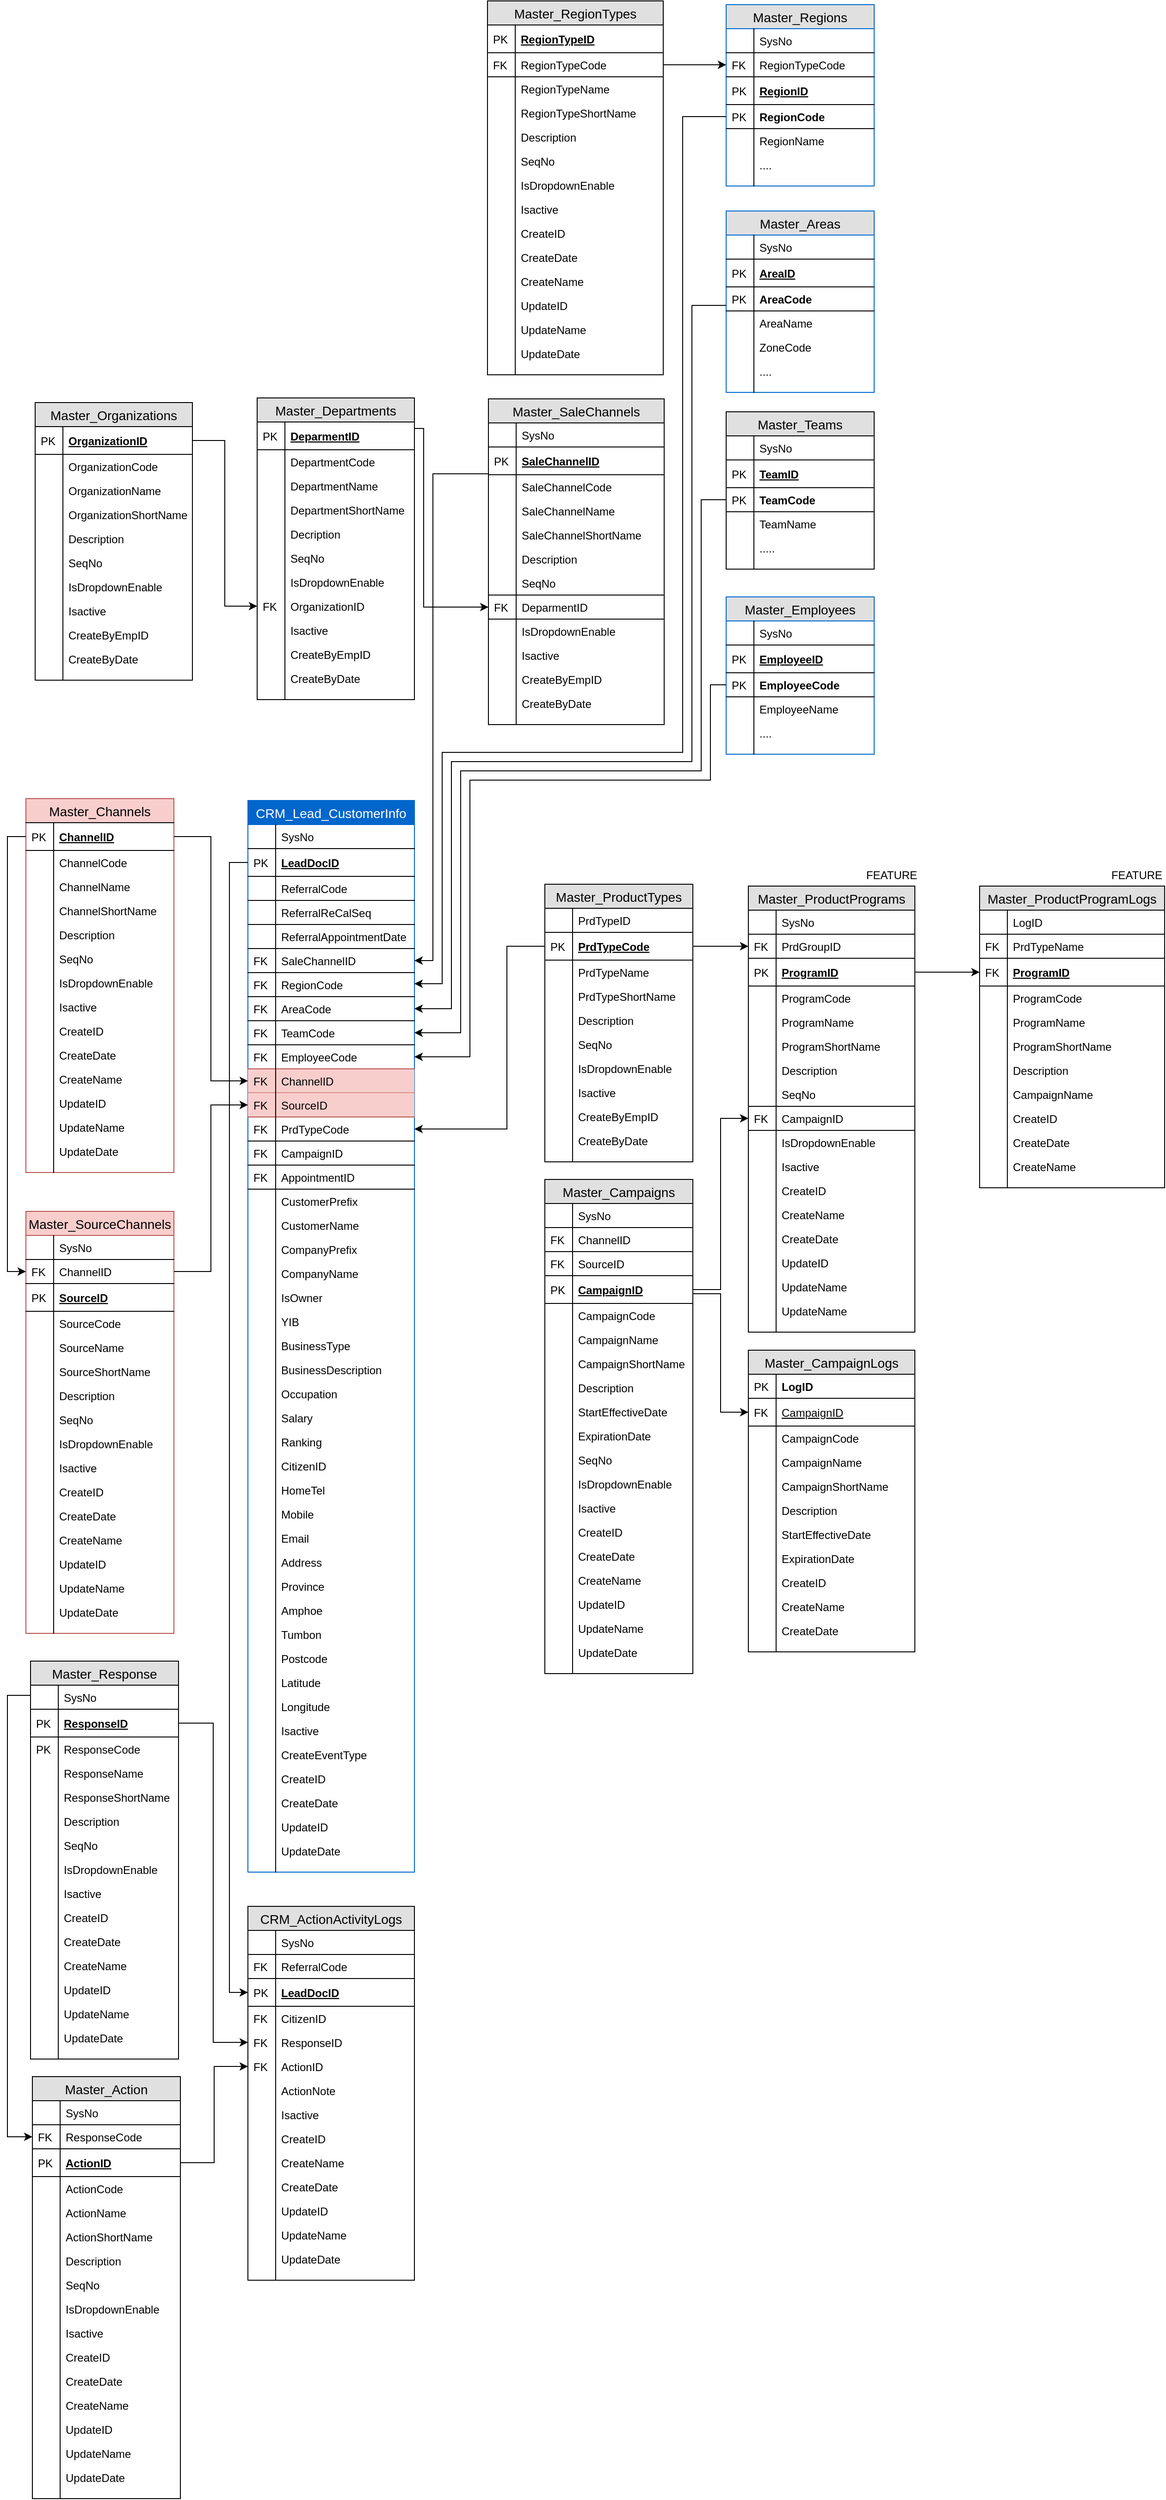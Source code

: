 <mxfile version="10.9.8" type="github"><diagram id="kDOlaQo3qJDpzbnETK0k" name="Entity Relation of Lead management "><mxGraphModel dx="868" dy="1653" grid="1" gridSize="10" guides="1" tooltips="1" connect="1" arrows="1" fold="1" page="1" pageScale="1" pageWidth="827" pageHeight="1169" math="0" shadow="0"><root><mxCell id="aR4Cj0IdAKeeF0SoLLCg-0"/><mxCell id="aR4Cj0IdAKeeF0SoLLCg-1" parent="aR4Cj0IdAKeeF0SoLLCg-0"/><mxCell id="Y6AgIF0sT1ID5IYTzy2c-0" value="Master_SaleChannels" style="swimlane;fontStyle=0;childLayout=stackLayout;horizontal=1;startSize=26;fillColor=#e0e0e0;horizontalStack=0;resizeParent=1;resizeParentMax=0;resizeLast=0;collapsible=1;marginBottom=0;swimlaneFillColor=#ffffff;align=center;fontSize=14;" parent="aR4Cj0IdAKeeF0SoLLCg-1" vertex="1"><mxGeometry x="570" y="28" width="190" height="352" as="geometry"/></mxCell><mxCell id="Y6AgIF0sT1ID5IYTzy2c-11" value="SysNo" style="shape=partialRectangle;top=0;left=0;right=0;bottom=0;align=left;verticalAlign=top;fillColor=none;spacingLeft=34;spacingRight=4;overflow=hidden;rotatable=0;points=[[0,0.5],[1,0.5]];portConstraint=eastwest;dropTarget=0;fontSize=12;" parent="Y6AgIF0sT1ID5IYTzy2c-0" vertex="1"><mxGeometry y="26" width="190" height="26" as="geometry"/></mxCell><mxCell id="Y6AgIF0sT1ID5IYTzy2c-12" value="" style="shape=partialRectangle;top=0;left=0;bottom=0;fillColor=none;align=left;verticalAlign=top;spacingLeft=4;spacingRight=4;overflow=hidden;rotatable=0;points=[];portConstraint=eastwest;part=1;fontSize=12;" parent="Y6AgIF0sT1ID5IYTzy2c-11" vertex="1" connectable="0"><mxGeometry width="30" height="26" as="geometry"/></mxCell><mxCell id="Y6AgIF0sT1ID5IYTzy2c-1" value="SaleChannelID" style="shape=partialRectangle;top=1;left=0;right=0;bottom=1;align=left;verticalAlign=middle;fillColor=none;spacingLeft=34;spacingRight=4;overflow=hidden;rotatable=0;points=[[0,0.5],[1,0.5]];portConstraint=eastwest;dropTarget=0;fontStyle=5;fontSize=12;" parent="Y6AgIF0sT1ID5IYTzy2c-0" vertex="1"><mxGeometry y="52" width="190" height="30" as="geometry"/></mxCell><mxCell id="Y6AgIF0sT1ID5IYTzy2c-2" value="PK" style="shape=partialRectangle;top=0;left=0;bottom=0;fillColor=none;align=left;verticalAlign=middle;spacingLeft=4;spacingRight=4;overflow=hidden;rotatable=0;points=[];portConstraint=eastwest;part=1;fontSize=12;" parent="Y6AgIF0sT1ID5IYTzy2c-1" vertex="1" connectable="0"><mxGeometry width="30" height="30" as="geometry"/></mxCell><mxCell id="7I9Exuzc41EAX2F6LShT-19" value="SaleChannelCode" style="shape=partialRectangle;top=0;left=0;right=0;bottom=0;align=left;verticalAlign=top;fillColor=none;spacingLeft=34;spacingRight=4;overflow=hidden;rotatable=0;points=[[0,0.5],[1,0.5]];portConstraint=eastwest;dropTarget=0;fontSize=12;" parent="Y6AgIF0sT1ID5IYTzy2c-0" vertex="1"><mxGeometry y="82" width="190" height="26" as="geometry"/></mxCell><mxCell id="7I9Exuzc41EAX2F6LShT-20" value="" style="shape=partialRectangle;top=0;left=0;bottom=0;fillColor=none;align=left;verticalAlign=top;spacingLeft=4;spacingRight=4;overflow=hidden;rotatable=0;points=[];portConstraint=eastwest;part=1;fontSize=12;" parent="7I9Exuzc41EAX2F6LShT-19" vertex="1" connectable="0"><mxGeometry width="30" height="26" as="geometry"/></mxCell><mxCell id="Y6AgIF0sT1ID5IYTzy2c-3" value="SaleChannelName" style="shape=partialRectangle;top=0;left=0;right=0;bottom=0;align=left;verticalAlign=top;fillColor=none;spacingLeft=34;spacingRight=4;overflow=hidden;rotatable=0;points=[[0,0.5],[1,0.5]];portConstraint=eastwest;dropTarget=0;fontSize=12;" parent="Y6AgIF0sT1ID5IYTzy2c-0" vertex="1"><mxGeometry y="108" width="190" height="26" as="geometry"/></mxCell><mxCell id="Y6AgIF0sT1ID5IYTzy2c-4" value="" style="shape=partialRectangle;top=0;left=0;bottom=0;fillColor=none;align=left;verticalAlign=top;spacingLeft=4;spacingRight=4;overflow=hidden;rotatable=0;points=[];portConstraint=eastwest;part=1;fontSize=12;" parent="Y6AgIF0sT1ID5IYTzy2c-3" vertex="1" connectable="0"><mxGeometry width="30" height="26" as="geometry"/></mxCell><mxCell id="Y6AgIF0sT1ID5IYTzy2c-5" value="SaleChannelShortName" style="shape=partialRectangle;top=0;left=0;right=0;bottom=0;align=left;verticalAlign=top;fillColor=none;spacingLeft=34;spacingRight=4;overflow=hidden;rotatable=0;points=[[0,0.5],[1,0.5]];portConstraint=eastwest;dropTarget=0;fontSize=12;" parent="Y6AgIF0sT1ID5IYTzy2c-0" vertex="1"><mxGeometry y="134" width="190" height="26" as="geometry"/></mxCell><mxCell id="Y6AgIF0sT1ID5IYTzy2c-6" value="" style="shape=partialRectangle;top=0;left=0;bottom=0;fillColor=none;align=left;verticalAlign=top;spacingLeft=4;spacingRight=4;overflow=hidden;rotatable=0;points=[];portConstraint=eastwest;part=1;fontSize=12;" parent="Y6AgIF0sT1ID5IYTzy2c-5" vertex="1" connectable="0"><mxGeometry width="30" height="26" as="geometry"/></mxCell><mxCell id="Y6AgIF0sT1ID5IYTzy2c-7" value="Description" style="shape=partialRectangle;top=0;left=0;right=0;bottom=0;align=left;verticalAlign=top;fillColor=none;spacingLeft=34;spacingRight=4;overflow=hidden;rotatable=0;points=[[0,0.5],[1,0.5]];portConstraint=eastwest;dropTarget=0;fontSize=12;" parent="Y6AgIF0sT1ID5IYTzy2c-0" vertex="1"><mxGeometry y="160" width="190" height="26" as="geometry"/></mxCell><mxCell id="Y6AgIF0sT1ID5IYTzy2c-8" value="" style="shape=partialRectangle;top=0;left=0;bottom=0;fillColor=none;align=left;verticalAlign=top;spacingLeft=4;spacingRight=4;overflow=hidden;rotatable=0;points=[];portConstraint=eastwest;part=1;fontSize=12;" parent="Y6AgIF0sT1ID5IYTzy2c-7" vertex="1" connectable="0"><mxGeometry width="30" height="26" as="geometry"/></mxCell><mxCell id="VAk3RZDtBQKBFrCvev2G-6" value="SeqNo" style="shape=partialRectangle;top=0;left=0;right=0;bottom=0;align=left;verticalAlign=top;fillColor=none;spacingLeft=34;spacingRight=4;overflow=hidden;rotatable=0;points=[[0,0.5],[1,0.5]];portConstraint=eastwest;dropTarget=0;fontSize=12;" parent="Y6AgIF0sT1ID5IYTzy2c-0" vertex="1"><mxGeometry y="186" width="190" height="26" as="geometry"/></mxCell><mxCell id="VAk3RZDtBQKBFrCvev2G-7" value="" style="shape=partialRectangle;top=0;left=0;bottom=0;fillColor=none;align=left;verticalAlign=top;spacingLeft=4;spacingRight=4;overflow=hidden;rotatable=0;points=[];portConstraint=eastwest;part=1;fontSize=12;" parent="VAk3RZDtBQKBFrCvev2G-6" vertex="1" connectable="0"><mxGeometry width="30" height="26" as="geometry"/></mxCell><mxCell id="VAk3RZDtBQKBFrCvev2G-4" value="DeparmentID" style="shape=partialRectangle;top=1;left=0;right=0;bottom=1;align=left;verticalAlign=top;fillColor=none;spacingLeft=34;spacingRight=4;overflow=hidden;rotatable=0;points=[[0,0.5],[1,0.5]];portConstraint=eastwest;dropTarget=0;fontSize=12;" parent="Y6AgIF0sT1ID5IYTzy2c-0" vertex="1"><mxGeometry y="212" width="190" height="26" as="geometry"/></mxCell><mxCell id="VAk3RZDtBQKBFrCvev2G-5" value="FK" style="shape=partialRectangle;top=0;left=0;bottom=0;fillColor=none;align=left;verticalAlign=top;spacingLeft=4;spacingRight=4;overflow=hidden;rotatable=0;points=[];portConstraint=eastwest;part=1;fontSize=12;" parent="VAk3RZDtBQKBFrCvev2G-4" vertex="1" connectable="0"><mxGeometry width="30" height="26" as="geometry"/></mxCell><mxCell id="7I9Exuzc41EAX2F6LShT-21" value="IsDropdownEnable" style="shape=partialRectangle;top=0;left=0;right=0;bottom=0;align=left;verticalAlign=top;fillColor=none;spacingLeft=34;spacingRight=4;overflow=hidden;rotatable=0;points=[[0,0.5],[1,0.5]];portConstraint=eastwest;dropTarget=0;fontSize=12;" parent="Y6AgIF0sT1ID5IYTzy2c-0" vertex="1"><mxGeometry y="238" width="190" height="26" as="geometry"/></mxCell><mxCell id="7I9Exuzc41EAX2F6LShT-22" value="" style="shape=partialRectangle;top=0;left=0;bottom=0;fillColor=none;align=left;verticalAlign=top;spacingLeft=4;spacingRight=4;overflow=hidden;rotatable=0;points=[];portConstraint=eastwest;part=1;fontSize=12;" parent="7I9Exuzc41EAX2F6LShT-21" vertex="1" connectable="0"><mxGeometry width="30" height="26" as="geometry"/></mxCell><mxCell id="7I9Exuzc41EAX2F6LShT-23" value="Isactive" style="shape=partialRectangle;top=0;left=0;right=0;bottom=0;align=left;verticalAlign=top;fillColor=none;spacingLeft=34;spacingRight=4;overflow=hidden;rotatable=0;points=[[0,0.5],[1,0.5]];portConstraint=eastwest;dropTarget=0;fontSize=12;" parent="Y6AgIF0sT1ID5IYTzy2c-0" vertex="1"><mxGeometry y="264" width="190" height="26" as="geometry"/></mxCell><mxCell id="7I9Exuzc41EAX2F6LShT-24" value="" style="shape=partialRectangle;top=0;left=0;bottom=0;fillColor=none;align=left;verticalAlign=top;spacingLeft=4;spacingRight=4;overflow=hidden;rotatable=0;points=[];portConstraint=eastwest;part=1;fontSize=12;" parent="7I9Exuzc41EAX2F6LShT-23" vertex="1" connectable="0"><mxGeometry width="30" height="26" as="geometry"/></mxCell><mxCell id="7I9Exuzc41EAX2F6LShT-26" value="CreateByEmpID" style="shape=partialRectangle;top=0;left=0;right=0;bottom=0;align=left;verticalAlign=top;fillColor=none;spacingLeft=34;spacingRight=4;overflow=hidden;rotatable=0;points=[[0,0.5],[1,0.5]];portConstraint=eastwest;dropTarget=0;fontSize=12;" parent="Y6AgIF0sT1ID5IYTzy2c-0" vertex="1"><mxGeometry y="290" width="190" height="26" as="geometry"/></mxCell><mxCell id="7I9Exuzc41EAX2F6LShT-27" value="" style="shape=partialRectangle;top=0;left=0;bottom=0;fillColor=none;align=left;verticalAlign=top;spacingLeft=4;spacingRight=4;overflow=hidden;rotatable=0;points=[];portConstraint=eastwest;part=1;fontSize=12;" parent="7I9Exuzc41EAX2F6LShT-26" vertex="1" connectable="0"><mxGeometry width="30" height="26" as="geometry"/></mxCell><mxCell id="7I9Exuzc41EAX2F6LShT-28" value="CreateByDate" style="shape=partialRectangle;top=0;left=0;right=0;bottom=0;align=left;verticalAlign=top;fillColor=none;spacingLeft=34;spacingRight=4;overflow=hidden;rotatable=0;points=[[0,0.5],[1,0.5]];portConstraint=eastwest;dropTarget=0;fontSize=12;" parent="Y6AgIF0sT1ID5IYTzy2c-0" vertex="1"><mxGeometry y="316" width="190" height="26" as="geometry"/></mxCell><mxCell id="7I9Exuzc41EAX2F6LShT-29" value="" style="shape=partialRectangle;top=0;left=0;bottom=0;fillColor=none;align=left;verticalAlign=top;spacingLeft=4;spacingRight=4;overflow=hidden;rotatable=0;points=[];portConstraint=eastwest;part=1;fontSize=12;" parent="7I9Exuzc41EAX2F6LShT-28" vertex="1" connectable="0"><mxGeometry width="30" height="26" as="geometry"/></mxCell><mxCell id="Y6AgIF0sT1ID5IYTzy2c-9" value="" style="shape=partialRectangle;top=0;left=0;right=0;bottom=0;align=left;verticalAlign=top;fillColor=none;spacingLeft=34;spacingRight=4;overflow=hidden;rotatable=0;points=[[0,0.5],[1,0.5]];portConstraint=eastwest;dropTarget=0;fontSize=12;" parent="Y6AgIF0sT1ID5IYTzy2c-0" vertex="1"><mxGeometry y="342" width="190" height="10" as="geometry"/></mxCell><mxCell id="Y6AgIF0sT1ID5IYTzy2c-10" value="" style="shape=partialRectangle;top=0;left=0;bottom=0;fillColor=none;align=left;verticalAlign=top;spacingLeft=4;spacingRight=4;overflow=hidden;rotatable=0;points=[];portConstraint=eastwest;part=1;fontSize=12;" parent="Y6AgIF0sT1ID5IYTzy2c-9" vertex="1" connectable="0"><mxGeometry width="30" height="10" as="geometry"/></mxCell><mxCell id="1qH6MCBVcJRh57JYEy_5-0" value="Master_Organizations" style="swimlane;fontStyle=0;childLayout=stackLayout;horizontal=1;startSize=26;fillColor=#e0e0e0;horizontalStack=0;resizeParent=1;resizeParentMax=0;resizeLast=0;collapsible=1;marginBottom=0;swimlaneFillColor=#ffffff;align=center;fontSize=14;" parent="aR4Cj0IdAKeeF0SoLLCg-1" vertex="1"><mxGeometry x="80" y="32" width="170" height="300" as="geometry"/></mxCell><mxCell id="1qH6MCBVcJRh57JYEy_5-1" value="OrganizationID" style="shape=partialRectangle;top=1;left=0;right=0;bottom=1;align=left;verticalAlign=middle;fillColor=none;spacingLeft=34;spacingRight=4;overflow=hidden;rotatable=0;points=[[0,0.5],[1,0.5]];portConstraint=eastwest;dropTarget=0;fontStyle=5;fontSize=12;" parent="1qH6MCBVcJRh57JYEy_5-0" vertex="1"><mxGeometry y="26" width="170" height="30" as="geometry"/></mxCell><mxCell id="1qH6MCBVcJRh57JYEy_5-2" value="PK" style="shape=partialRectangle;top=0;left=0;bottom=0;fillColor=none;align=left;verticalAlign=middle;spacingLeft=4;spacingRight=4;overflow=hidden;rotatable=0;points=[];portConstraint=eastwest;part=1;fontSize=12;" parent="1qH6MCBVcJRh57JYEy_5-1" vertex="1" connectable="0"><mxGeometry width="30" height="30" as="geometry"/></mxCell><mxCell id="1qH6MCBVcJRh57JYEy_5-3" value="OrganizationCode" style="shape=partialRectangle;top=0;left=0;right=0;bottom=0;align=left;verticalAlign=top;fillColor=none;spacingLeft=34;spacingRight=4;overflow=hidden;rotatable=0;points=[[0,0.5],[1,0.5]];portConstraint=eastwest;dropTarget=0;fontSize=12;" parent="1qH6MCBVcJRh57JYEy_5-0" vertex="1"><mxGeometry y="56" width="170" height="26" as="geometry"/></mxCell><mxCell id="1qH6MCBVcJRh57JYEy_5-4" value="" style="shape=partialRectangle;top=0;left=0;bottom=0;fillColor=none;align=left;verticalAlign=top;spacingLeft=4;spacingRight=4;overflow=hidden;rotatable=0;points=[];portConstraint=eastwest;part=1;fontSize=12;" parent="1qH6MCBVcJRh57JYEy_5-3" vertex="1" connectable="0"><mxGeometry width="30" height="26" as="geometry"/></mxCell><mxCell id="1qH6MCBVcJRh57JYEy_5-5" value="OrganizationName" style="shape=partialRectangle;top=0;left=0;right=0;bottom=0;align=left;verticalAlign=top;fillColor=none;spacingLeft=34;spacingRight=4;overflow=hidden;rotatable=0;points=[[0,0.5],[1,0.5]];portConstraint=eastwest;dropTarget=0;fontSize=12;" parent="1qH6MCBVcJRh57JYEy_5-0" vertex="1"><mxGeometry y="82" width="170" height="26" as="geometry"/></mxCell><mxCell id="1qH6MCBVcJRh57JYEy_5-6" value="" style="shape=partialRectangle;top=0;left=0;bottom=0;fillColor=none;align=left;verticalAlign=top;spacingLeft=4;spacingRight=4;overflow=hidden;rotatable=0;points=[];portConstraint=eastwest;part=1;fontSize=12;" parent="1qH6MCBVcJRh57JYEy_5-5" vertex="1" connectable="0"><mxGeometry width="30" height="26" as="geometry"/></mxCell><mxCell id="1qH6MCBVcJRh57JYEy_5-7" value="OrganizationShortName" style="shape=partialRectangle;top=0;left=0;right=0;bottom=0;align=left;verticalAlign=top;fillColor=none;spacingLeft=34;spacingRight=4;overflow=hidden;rotatable=0;points=[[0,0.5],[1,0.5]];portConstraint=eastwest;dropTarget=0;fontSize=12;" parent="1qH6MCBVcJRh57JYEy_5-0" vertex="1"><mxGeometry y="108" width="170" height="26" as="geometry"/></mxCell><mxCell id="1qH6MCBVcJRh57JYEy_5-8" value="" style="shape=partialRectangle;top=0;left=0;bottom=0;fillColor=none;align=left;verticalAlign=top;spacingLeft=4;spacingRight=4;overflow=hidden;rotatable=0;points=[];portConstraint=eastwest;part=1;fontSize=12;" parent="1qH6MCBVcJRh57JYEy_5-7" vertex="1" connectable="0"><mxGeometry width="30" height="26" as="geometry"/></mxCell><mxCell id="VAk3RZDtBQKBFrCvev2G-2" value="Description" style="shape=partialRectangle;top=0;left=0;right=0;bottom=0;align=left;verticalAlign=top;fillColor=none;spacingLeft=34;spacingRight=4;overflow=hidden;rotatable=0;points=[[0,0.5],[1,0.5]];portConstraint=eastwest;dropTarget=0;fontSize=12;" parent="1qH6MCBVcJRh57JYEy_5-0" vertex="1"><mxGeometry y="134" width="170" height="26" as="geometry"/></mxCell><mxCell id="VAk3RZDtBQKBFrCvev2G-3" value="" style="shape=partialRectangle;top=0;left=0;bottom=0;fillColor=none;align=left;verticalAlign=top;spacingLeft=4;spacingRight=4;overflow=hidden;rotatable=0;points=[];portConstraint=eastwest;part=1;fontSize=12;" parent="VAk3RZDtBQKBFrCvev2G-2" vertex="1" connectable="0"><mxGeometry width="30" height="26" as="geometry"/></mxCell><mxCell id="cZZiiwBVSIVmVx8ppENO-17" value="SeqNo" style="shape=partialRectangle;top=0;left=0;right=0;bottom=0;align=left;verticalAlign=top;fillColor=none;spacingLeft=34;spacingRight=4;overflow=hidden;rotatable=0;points=[[0,0.5],[1,0.5]];portConstraint=eastwest;dropTarget=0;fontSize=12;" parent="1qH6MCBVcJRh57JYEy_5-0" vertex="1"><mxGeometry y="160" width="170" height="26" as="geometry"/></mxCell><mxCell id="cZZiiwBVSIVmVx8ppENO-18" value="" style="shape=partialRectangle;top=0;left=0;bottom=0;fillColor=none;align=left;verticalAlign=top;spacingLeft=4;spacingRight=4;overflow=hidden;rotatable=0;points=[];portConstraint=eastwest;part=1;fontSize=12;" parent="cZZiiwBVSIVmVx8ppENO-17" vertex="1" connectable="0"><mxGeometry width="30" height="26" as="geometry"/></mxCell><mxCell id="cZZiiwBVSIVmVx8ppENO-15" value="IsDropdownEnable" style="shape=partialRectangle;top=0;left=0;right=0;bottom=0;align=left;verticalAlign=top;fillColor=none;spacingLeft=34;spacingRight=4;overflow=hidden;rotatable=0;points=[[0,0.5],[1,0.5]];portConstraint=eastwest;dropTarget=0;fontSize=12;" parent="1qH6MCBVcJRh57JYEy_5-0" vertex="1"><mxGeometry y="186" width="170" height="26" as="geometry"/></mxCell><mxCell id="cZZiiwBVSIVmVx8ppENO-16" value="" style="shape=partialRectangle;top=0;left=0;bottom=0;fillColor=none;align=left;verticalAlign=top;spacingLeft=4;spacingRight=4;overflow=hidden;rotatable=0;points=[];portConstraint=eastwest;part=1;fontSize=12;" parent="cZZiiwBVSIVmVx8ppENO-15" vertex="1" connectable="0"><mxGeometry width="30" height="26" as="geometry"/></mxCell><mxCell id="ZkwMSFCn1m_YSOPkAEoD-4" value="Isactive" style="shape=partialRectangle;top=0;left=0;right=0;bottom=0;align=left;verticalAlign=top;fillColor=none;spacingLeft=34;spacingRight=4;overflow=hidden;rotatable=0;points=[[0,0.5],[1,0.5]];portConstraint=eastwest;dropTarget=0;fontSize=12;" parent="1qH6MCBVcJRh57JYEy_5-0" vertex="1"><mxGeometry y="212" width="170" height="26" as="geometry"/></mxCell><mxCell id="ZkwMSFCn1m_YSOPkAEoD-5" value="" style="shape=partialRectangle;top=0;left=0;bottom=0;fillColor=none;align=left;verticalAlign=top;spacingLeft=4;spacingRight=4;overflow=hidden;rotatable=0;points=[];portConstraint=eastwest;part=1;fontSize=12;" parent="ZkwMSFCn1m_YSOPkAEoD-4" vertex="1" connectable="0"><mxGeometry width="30" height="26" as="geometry"/></mxCell><mxCell id="4zE1njSNLXC_QewSLWmK-10" value="CreateByEmpID" style="shape=partialRectangle;top=0;left=0;right=0;bottom=0;align=left;verticalAlign=top;fillColor=none;spacingLeft=34;spacingRight=4;overflow=hidden;rotatable=0;points=[[0,0.5],[1,0.5]];portConstraint=eastwest;dropTarget=0;fontSize=12;" parent="1qH6MCBVcJRh57JYEy_5-0" vertex="1"><mxGeometry y="238" width="170" height="26" as="geometry"/></mxCell><mxCell id="4zE1njSNLXC_QewSLWmK-11" value="" style="shape=partialRectangle;top=0;left=0;bottom=0;fillColor=none;align=left;verticalAlign=top;spacingLeft=4;spacingRight=4;overflow=hidden;rotatable=0;points=[];portConstraint=eastwest;part=1;fontSize=12;" parent="4zE1njSNLXC_QewSLWmK-10" vertex="1" connectable="0"><mxGeometry width="30" height="26" as="geometry"/></mxCell><mxCell id="ZkwMSFCn1m_YSOPkAEoD-2" value="CreateByDate" style="shape=partialRectangle;top=0;left=0;right=0;bottom=0;align=left;verticalAlign=top;fillColor=none;spacingLeft=34;spacingRight=4;overflow=hidden;rotatable=0;points=[[0,0.5],[1,0.5]];portConstraint=eastwest;dropTarget=0;fontSize=12;" parent="1qH6MCBVcJRh57JYEy_5-0" vertex="1"><mxGeometry y="264" width="170" height="26" as="geometry"/></mxCell><mxCell id="ZkwMSFCn1m_YSOPkAEoD-3" value="" style="shape=partialRectangle;top=0;left=0;bottom=0;fillColor=none;align=left;verticalAlign=top;spacingLeft=4;spacingRight=4;overflow=hidden;rotatable=0;points=[];portConstraint=eastwest;part=1;fontSize=12;" parent="ZkwMSFCn1m_YSOPkAEoD-2" vertex="1" connectable="0"><mxGeometry width="30" height="26" as="geometry"/></mxCell><mxCell id="1qH6MCBVcJRh57JYEy_5-9" value="" style="shape=partialRectangle;top=0;left=0;right=0;bottom=0;align=left;verticalAlign=top;fillColor=none;spacingLeft=34;spacingRight=4;overflow=hidden;rotatable=0;points=[[0,0.5],[1,0.5]];portConstraint=eastwest;dropTarget=0;fontSize=12;" parent="1qH6MCBVcJRh57JYEy_5-0" vertex="1"><mxGeometry y="290" width="170" height="10" as="geometry"/></mxCell><mxCell id="1qH6MCBVcJRh57JYEy_5-10" value="" style="shape=partialRectangle;top=0;left=0;bottom=0;fillColor=none;align=left;verticalAlign=top;spacingLeft=4;spacingRight=4;overflow=hidden;rotatable=0;points=[];portConstraint=eastwest;part=1;fontSize=12;" parent="1qH6MCBVcJRh57JYEy_5-9" vertex="1" connectable="0"><mxGeometry width="30" height="10" as="geometry"/></mxCell><mxCell id="Nq1e7Jdh9meuQi9rWdPE-0" value="Master_Departments" style="swimlane;fontStyle=0;childLayout=stackLayout;horizontal=1;startSize=26;fillColor=#e0e0e0;horizontalStack=0;resizeParent=1;resizeParentMax=0;resizeLast=0;collapsible=1;marginBottom=0;swimlaneFillColor=#ffffff;align=center;fontSize=14;" parent="aR4Cj0IdAKeeF0SoLLCg-1" vertex="1"><mxGeometry x="320" y="27" width="170" height="326" as="geometry"/></mxCell><mxCell id="Nq1e7Jdh9meuQi9rWdPE-1" value="DeparmentID" style="shape=partialRectangle;top=1;left=0;right=0;bottom=1;align=left;verticalAlign=middle;fillColor=none;spacingLeft=34;spacingRight=4;overflow=hidden;rotatable=0;points=[[0,0.5],[1,0.5]];portConstraint=eastwest;dropTarget=0;fontStyle=5;fontSize=12;" parent="Nq1e7Jdh9meuQi9rWdPE-0" vertex="1"><mxGeometry y="26" width="170" height="30" as="geometry"/></mxCell><mxCell id="Nq1e7Jdh9meuQi9rWdPE-2" value="PK" style="shape=partialRectangle;top=0;left=0;bottom=0;fillColor=none;align=left;verticalAlign=middle;spacingLeft=4;spacingRight=4;overflow=hidden;rotatable=0;points=[];portConstraint=eastwest;part=1;fontSize=12;" parent="Nq1e7Jdh9meuQi9rWdPE-1" vertex="1" connectable="0"><mxGeometry width="30" height="30" as="geometry"/></mxCell><mxCell id="Nq1e7Jdh9meuQi9rWdPE-5" value="DepartmentCode" style="shape=partialRectangle;top=0;left=0;right=0;bottom=0;align=left;verticalAlign=top;fillColor=none;spacingLeft=34;spacingRight=4;overflow=hidden;rotatable=0;points=[[0,0.5],[1,0.5]];portConstraint=eastwest;dropTarget=0;fontSize=12;" parent="Nq1e7Jdh9meuQi9rWdPE-0" vertex="1"><mxGeometry y="56" width="170" height="26" as="geometry"/></mxCell><mxCell id="Nq1e7Jdh9meuQi9rWdPE-6" value="" style="shape=partialRectangle;top=0;left=0;bottom=0;fillColor=none;align=left;verticalAlign=top;spacingLeft=4;spacingRight=4;overflow=hidden;rotatable=0;points=[];portConstraint=eastwest;part=1;fontSize=12;" parent="Nq1e7Jdh9meuQi9rWdPE-5" vertex="1" connectable="0"><mxGeometry width="30" height="26" as="geometry"/></mxCell><mxCell id="Nq1e7Jdh9meuQi9rWdPE-7" value="DepartmentName" style="shape=partialRectangle;top=0;left=0;right=0;bottom=0;align=left;verticalAlign=top;fillColor=none;spacingLeft=34;spacingRight=4;overflow=hidden;rotatable=0;points=[[0,0.5],[1,0.5]];portConstraint=eastwest;dropTarget=0;fontSize=12;" parent="Nq1e7Jdh9meuQi9rWdPE-0" vertex="1"><mxGeometry y="82" width="170" height="26" as="geometry"/></mxCell><mxCell id="Nq1e7Jdh9meuQi9rWdPE-8" value="" style="shape=partialRectangle;top=0;left=0;bottom=0;fillColor=none;align=left;verticalAlign=top;spacingLeft=4;spacingRight=4;overflow=hidden;rotatable=0;points=[];portConstraint=eastwest;part=1;fontSize=12;" parent="Nq1e7Jdh9meuQi9rWdPE-7" vertex="1" connectable="0"><mxGeometry width="30" height="26" as="geometry"/></mxCell><mxCell id="7I9Exuzc41EAX2F6LShT-1" value="DepartmentShortName" style="shape=partialRectangle;top=0;left=0;right=0;bottom=0;align=left;verticalAlign=top;fillColor=none;spacingLeft=34;spacingRight=4;overflow=hidden;rotatable=0;points=[[0,0.5],[1,0.5]];portConstraint=eastwest;dropTarget=0;fontSize=12;" parent="Nq1e7Jdh9meuQi9rWdPE-0" vertex="1"><mxGeometry y="108" width="170" height="26" as="geometry"/></mxCell><mxCell id="7I9Exuzc41EAX2F6LShT-2" value="" style="shape=partialRectangle;top=0;left=0;bottom=0;fillColor=none;align=left;verticalAlign=top;spacingLeft=4;spacingRight=4;overflow=hidden;rotatable=0;points=[];portConstraint=eastwest;part=1;fontSize=12;" parent="7I9Exuzc41EAX2F6LShT-1" vertex="1" connectable="0"><mxGeometry width="30" height="26" as="geometry"/></mxCell><mxCell id="7I9Exuzc41EAX2F6LShT-9" value="Decription" style="shape=partialRectangle;top=0;left=0;right=0;bottom=0;align=left;verticalAlign=top;fillColor=none;spacingLeft=34;spacingRight=4;overflow=hidden;rotatable=0;points=[[0,0.5],[1,0.5]];portConstraint=eastwest;dropTarget=0;fontSize=12;" parent="Nq1e7Jdh9meuQi9rWdPE-0" vertex="1"><mxGeometry y="134" width="170" height="26" as="geometry"/></mxCell><mxCell id="7I9Exuzc41EAX2F6LShT-10" value="" style="shape=partialRectangle;top=0;left=0;bottom=0;fillColor=none;align=left;verticalAlign=top;spacingLeft=4;spacingRight=4;overflow=hidden;rotatable=0;points=[];portConstraint=eastwest;part=1;fontSize=12;" parent="7I9Exuzc41EAX2F6LShT-9" vertex="1" connectable="0"><mxGeometry width="30" height="26" as="geometry"/></mxCell><mxCell id="7I9Exuzc41EAX2F6LShT-11" value="SeqNo" style="shape=partialRectangle;top=0;left=0;right=0;bottom=0;align=left;verticalAlign=top;fillColor=none;spacingLeft=34;spacingRight=4;overflow=hidden;rotatable=0;points=[[0,0.5],[1,0.5]];portConstraint=eastwest;dropTarget=0;fontSize=12;" parent="Nq1e7Jdh9meuQi9rWdPE-0" vertex="1"><mxGeometry y="160" width="170" height="26" as="geometry"/></mxCell><mxCell id="7I9Exuzc41EAX2F6LShT-12" value="" style="shape=partialRectangle;top=0;left=0;bottom=0;fillColor=none;align=left;verticalAlign=top;spacingLeft=4;spacingRight=4;overflow=hidden;rotatable=0;points=[];portConstraint=eastwest;part=1;fontSize=12;" parent="7I9Exuzc41EAX2F6LShT-11" vertex="1" connectable="0"><mxGeometry width="30" height="26" as="geometry"/></mxCell><mxCell id="7I9Exuzc41EAX2F6LShT-15" value="IsDropdownEnable" style="shape=partialRectangle;top=0;left=0;right=0;bottom=0;align=left;verticalAlign=top;fillColor=none;spacingLeft=34;spacingRight=4;overflow=hidden;rotatable=0;points=[[0,0.5],[1,0.5]];portConstraint=eastwest;dropTarget=0;fontSize=12;" parent="Nq1e7Jdh9meuQi9rWdPE-0" vertex="1"><mxGeometry y="186" width="170" height="26" as="geometry"/></mxCell><mxCell id="7I9Exuzc41EAX2F6LShT-16" value="" style="shape=partialRectangle;top=0;left=0;bottom=0;fillColor=none;align=left;verticalAlign=top;spacingLeft=4;spacingRight=4;overflow=hidden;rotatable=0;points=[];portConstraint=eastwest;part=1;fontSize=12;" parent="7I9Exuzc41EAX2F6LShT-15" vertex="1" connectable="0"><mxGeometry width="30" height="26" as="geometry"/></mxCell><mxCell id="Nq1e7Jdh9meuQi9rWdPE-3" value="OrganizationID" style="shape=partialRectangle;top=0;left=0;right=0;bottom=0;align=left;verticalAlign=top;fillColor=none;spacingLeft=34;spacingRight=4;overflow=hidden;rotatable=0;points=[[0,0.5],[1,0.5]];portConstraint=eastwest;dropTarget=0;fontSize=12;" parent="Nq1e7Jdh9meuQi9rWdPE-0" vertex="1"><mxGeometry y="212" width="170" height="26" as="geometry"/></mxCell><mxCell id="Nq1e7Jdh9meuQi9rWdPE-4" value="FK" style="shape=partialRectangle;top=0;left=0;bottom=0;fillColor=none;align=left;verticalAlign=top;spacingLeft=4;spacingRight=4;overflow=hidden;rotatable=0;points=[];portConstraint=eastwest;part=1;fontSize=12;" parent="Nq1e7Jdh9meuQi9rWdPE-3" vertex="1" connectable="0"><mxGeometry width="30" height="26" as="geometry"/></mxCell><mxCell id="7I9Exuzc41EAX2F6LShT-13" value="Isactive" style="shape=partialRectangle;top=0;left=0;right=0;bottom=0;align=left;verticalAlign=top;fillColor=none;spacingLeft=34;spacingRight=4;overflow=hidden;rotatable=0;points=[[0,0.5],[1,0.5]];portConstraint=eastwest;dropTarget=0;fontSize=12;" parent="Nq1e7Jdh9meuQi9rWdPE-0" vertex="1"><mxGeometry y="238" width="170" height="26" as="geometry"/></mxCell><mxCell id="7I9Exuzc41EAX2F6LShT-14" value="" style="shape=partialRectangle;top=0;left=0;bottom=0;fillColor=none;align=left;verticalAlign=top;spacingLeft=4;spacingRight=4;overflow=hidden;rotatable=0;points=[];portConstraint=eastwest;part=1;fontSize=12;" parent="7I9Exuzc41EAX2F6LShT-13" vertex="1" connectable="0"><mxGeometry width="30" height="26" as="geometry"/></mxCell><mxCell id="7I9Exuzc41EAX2F6LShT-3" value="CreateByEmpID" style="shape=partialRectangle;top=0;left=0;right=0;bottom=0;align=left;verticalAlign=top;fillColor=none;spacingLeft=34;spacingRight=4;overflow=hidden;rotatable=0;points=[[0,0.5],[1,0.5]];portConstraint=eastwest;dropTarget=0;fontSize=12;" parent="Nq1e7Jdh9meuQi9rWdPE-0" vertex="1"><mxGeometry y="264" width="170" height="26" as="geometry"/></mxCell><mxCell id="7I9Exuzc41EAX2F6LShT-4" value="" style="shape=partialRectangle;top=0;left=0;bottom=0;fillColor=none;align=left;verticalAlign=top;spacingLeft=4;spacingRight=4;overflow=hidden;rotatable=0;points=[];portConstraint=eastwest;part=1;fontSize=12;" parent="7I9Exuzc41EAX2F6LShT-3" vertex="1" connectable="0"><mxGeometry width="30" height="26" as="geometry"/></mxCell><mxCell id="7I9Exuzc41EAX2F6LShT-17" value="CreateByDate" style="shape=partialRectangle;top=0;left=0;right=0;bottom=0;align=left;verticalAlign=top;fillColor=none;spacingLeft=34;spacingRight=4;overflow=hidden;rotatable=0;points=[[0,0.5],[1,0.5]];portConstraint=eastwest;dropTarget=0;fontSize=12;" parent="Nq1e7Jdh9meuQi9rWdPE-0" vertex="1"><mxGeometry y="290" width="170" height="26" as="geometry"/></mxCell><mxCell id="7I9Exuzc41EAX2F6LShT-18" value="" style="shape=partialRectangle;top=0;left=0;bottom=0;fillColor=none;align=left;verticalAlign=top;spacingLeft=4;spacingRight=4;overflow=hidden;rotatable=0;points=[];portConstraint=eastwest;part=1;fontSize=12;" parent="7I9Exuzc41EAX2F6LShT-17" vertex="1" connectable="0"><mxGeometry width="30" height="26" as="geometry"/></mxCell><mxCell id="Nq1e7Jdh9meuQi9rWdPE-9" value="" style="shape=partialRectangle;top=0;left=0;right=0;bottom=0;align=left;verticalAlign=top;fillColor=none;spacingLeft=34;spacingRight=4;overflow=hidden;rotatable=0;points=[[0,0.5],[1,0.5]];portConstraint=eastwest;dropTarget=0;fontSize=12;" parent="Nq1e7Jdh9meuQi9rWdPE-0" vertex="1"><mxGeometry y="316" width="170" height="10" as="geometry"/></mxCell><mxCell id="Nq1e7Jdh9meuQi9rWdPE-10" value="" style="shape=partialRectangle;top=0;left=0;bottom=0;fillColor=none;align=left;verticalAlign=top;spacingLeft=4;spacingRight=4;overflow=hidden;rotatable=0;points=[];portConstraint=eastwest;part=1;fontSize=12;" parent="Nq1e7Jdh9meuQi9rWdPE-9" vertex="1" connectable="0"><mxGeometry width="30" height="10" as="geometry"/></mxCell><mxCell id="7I9Exuzc41EAX2F6LShT-0" style="edgeStyle=orthogonalEdgeStyle;rounded=0;orthogonalLoop=1;jettySize=auto;html=1;entryX=0;entryY=0.5;entryDx=0;entryDy=0;" parent="aR4Cj0IdAKeeF0SoLLCg-1" source="1qH6MCBVcJRh57JYEy_5-1" target="Nq1e7Jdh9meuQi9rWdPE-3" edge="1"><mxGeometry relative="1" as="geometry"/></mxCell><mxCell id="hDz04uGk0CECS1_6FW3w-0" value="Master_RegionTypes" style="swimlane;fontStyle=0;childLayout=stackLayout;horizontal=1;startSize=26;fillColor=#e0e0e0;horizontalStack=0;resizeParent=1;resizeParentMax=0;resizeLast=0;collapsible=1;marginBottom=0;swimlaneFillColor=#ffffff;align=center;fontSize=14;" parent="aR4Cj0IdAKeeF0SoLLCg-1" vertex="1"><mxGeometry x="569" y="-402" width="190" height="404" as="geometry"/></mxCell><mxCell id="hDz04uGk0CECS1_6FW3w-1" value="RegionTypeID" style="shape=partialRectangle;top=0;left=0;right=0;bottom=1;align=left;verticalAlign=middle;fillColor=none;spacingLeft=34;spacingRight=4;overflow=hidden;rotatable=0;points=[[0,0.5],[1,0.5]];portConstraint=eastwest;dropTarget=0;fontStyle=5;fontSize=12;" parent="hDz04uGk0CECS1_6FW3w-0" vertex="1"><mxGeometry y="26" width="190" height="30" as="geometry"/></mxCell><mxCell id="hDz04uGk0CECS1_6FW3w-2" value="PK" style="shape=partialRectangle;top=0;left=0;bottom=0;fillColor=none;align=left;verticalAlign=middle;spacingLeft=4;spacingRight=4;overflow=hidden;rotatable=0;points=[];portConstraint=eastwest;part=1;fontSize=12;" parent="hDz04uGk0CECS1_6FW3w-1" vertex="1" connectable="0"><mxGeometry width="30" height="30" as="geometry"/></mxCell><mxCell id="hDz04uGk0CECS1_6FW3w-3" value="RegionTypeCode" style="shape=partialRectangle;top=0;left=0;right=0;bottom=1;align=left;verticalAlign=top;fillColor=none;spacingLeft=34;spacingRight=4;overflow=hidden;rotatable=0;points=[[0,0.5],[1,0.5]];portConstraint=eastwest;dropTarget=0;fontSize=12;" parent="hDz04uGk0CECS1_6FW3w-0" vertex="1"><mxGeometry y="56" width="190" height="26" as="geometry"/></mxCell><mxCell id="hDz04uGk0CECS1_6FW3w-4" value="FK" style="shape=partialRectangle;top=0;left=0;bottom=0;fillColor=none;align=left;verticalAlign=top;spacingLeft=4;spacingRight=4;overflow=hidden;rotatable=0;points=[];portConstraint=eastwest;part=1;fontSize=12;" parent="hDz04uGk0CECS1_6FW3w-3" vertex="1" connectable="0"><mxGeometry width="30" height="26" as="geometry"/></mxCell><mxCell id="4_H_n7D7p6Q-w-1zjNTS-0" value="RegionTypeName" style="shape=partialRectangle;top=0;left=0;right=0;bottom=0;align=left;verticalAlign=top;fillColor=none;spacingLeft=34;spacingRight=4;overflow=hidden;rotatable=0;points=[[0,0.5],[1,0.5]];portConstraint=eastwest;dropTarget=0;fontSize=12;" parent="hDz04uGk0CECS1_6FW3w-0" vertex="1"><mxGeometry y="82" width="190" height="26" as="geometry"/></mxCell><mxCell id="4_H_n7D7p6Q-w-1zjNTS-1" value="" style="shape=partialRectangle;top=0;left=0;bottom=0;fillColor=none;align=left;verticalAlign=top;spacingLeft=4;spacingRight=4;overflow=hidden;rotatable=0;points=[];portConstraint=eastwest;part=1;fontSize=12;" parent="4_H_n7D7p6Q-w-1zjNTS-0" vertex="1" connectable="0"><mxGeometry width="30" height="26" as="geometry"/></mxCell><mxCell id="hDz04uGk0CECS1_6FW3w-5" value="RegionTypeShortName" style="shape=partialRectangle;top=0;left=0;right=0;bottom=0;align=left;verticalAlign=top;fillColor=none;spacingLeft=34;spacingRight=4;overflow=hidden;rotatable=0;points=[[0,0.5],[1,0.5]];portConstraint=eastwest;dropTarget=0;fontSize=12;" parent="hDz04uGk0CECS1_6FW3w-0" vertex="1"><mxGeometry y="108" width="190" height="26" as="geometry"/></mxCell><mxCell id="hDz04uGk0CECS1_6FW3w-6" value="" style="shape=partialRectangle;top=0;left=0;bottom=0;fillColor=none;align=left;verticalAlign=top;spacingLeft=4;spacingRight=4;overflow=hidden;rotatable=0;points=[];portConstraint=eastwest;part=1;fontSize=12;" parent="hDz04uGk0CECS1_6FW3w-5" vertex="1" connectable="0"><mxGeometry width="30" height="26" as="geometry"/></mxCell><mxCell id="hDz04uGk0CECS1_6FW3w-7" value="Description" style="shape=partialRectangle;top=0;left=0;right=0;bottom=0;align=left;verticalAlign=top;fillColor=none;spacingLeft=34;spacingRight=4;overflow=hidden;rotatable=0;points=[[0,0.5],[1,0.5]];portConstraint=eastwest;dropTarget=0;fontSize=12;" parent="hDz04uGk0CECS1_6FW3w-0" vertex="1"><mxGeometry y="134" width="190" height="26" as="geometry"/></mxCell><mxCell id="hDz04uGk0CECS1_6FW3w-8" value="" style="shape=partialRectangle;top=0;left=0;bottom=0;fillColor=none;align=left;verticalAlign=top;spacingLeft=4;spacingRight=4;overflow=hidden;rotatable=0;points=[];portConstraint=eastwest;part=1;fontSize=12;" parent="hDz04uGk0CECS1_6FW3w-7" vertex="1" connectable="0"><mxGeometry width="30" height="26" as="geometry"/></mxCell><mxCell id="4_H_n7D7p6Q-w-1zjNTS-2" value="SeqNo" style="shape=partialRectangle;top=0;left=0;right=0;bottom=0;align=left;verticalAlign=top;fillColor=none;spacingLeft=34;spacingRight=4;overflow=hidden;rotatable=0;points=[[0,0.5],[1,0.5]];portConstraint=eastwest;dropTarget=0;fontSize=12;" parent="hDz04uGk0CECS1_6FW3w-0" vertex="1"><mxGeometry y="160" width="190" height="26" as="geometry"/></mxCell><mxCell id="4_H_n7D7p6Q-w-1zjNTS-3" value="" style="shape=partialRectangle;top=0;left=0;bottom=0;fillColor=none;align=left;verticalAlign=top;spacingLeft=4;spacingRight=4;overflow=hidden;rotatable=0;points=[];portConstraint=eastwest;part=1;fontSize=12;" parent="4_H_n7D7p6Q-w-1zjNTS-2" vertex="1" connectable="0"><mxGeometry width="30" height="26" as="geometry"/></mxCell><mxCell id="4_H_n7D7p6Q-w-1zjNTS-8" value="IsDropdownEnable" style="shape=partialRectangle;top=0;left=0;right=0;bottom=0;align=left;verticalAlign=top;fillColor=none;spacingLeft=34;spacingRight=4;overflow=hidden;rotatable=0;points=[[0,0.5],[1,0.5]];portConstraint=eastwest;dropTarget=0;fontSize=12;" parent="hDz04uGk0CECS1_6FW3w-0" vertex="1"><mxGeometry y="186" width="190" height="26" as="geometry"/></mxCell><mxCell id="4_H_n7D7p6Q-w-1zjNTS-9" value="" style="shape=partialRectangle;top=0;left=0;bottom=0;fillColor=none;align=left;verticalAlign=top;spacingLeft=4;spacingRight=4;overflow=hidden;rotatable=0;points=[];portConstraint=eastwest;part=1;fontSize=12;" parent="4_H_n7D7p6Q-w-1zjNTS-8" vertex="1" connectable="0"><mxGeometry width="30" height="26" as="geometry"/></mxCell><mxCell id="4_H_n7D7p6Q-w-1zjNTS-4" value="Isactive" style="shape=partialRectangle;top=0;left=0;right=0;bottom=0;align=left;verticalAlign=top;fillColor=none;spacingLeft=34;spacingRight=4;overflow=hidden;rotatable=0;points=[[0,0.5],[1,0.5]];portConstraint=eastwest;dropTarget=0;fontSize=12;" parent="hDz04uGk0CECS1_6FW3w-0" vertex="1"><mxGeometry y="212" width="190" height="26" as="geometry"/></mxCell><mxCell id="4_H_n7D7p6Q-w-1zjNTS-5" value="" style="shape=partialRectangle;top=0;left=0;bottom=0;fillColor=none;align=left;verticalAlign=top;spacingLeft=4;spacingRight=4;overflow=hidden;rotatable=0;points=[];portConstraint=eastwest;part=1;fontSize=12;" parent="4_H_n7D7p6Q-w-1zjNTS-4" vertex="1" connectable="0"><mxGeometry width="30" height="26" as="geometry"/></mxCell><mxCell id="qPdzwxwKiJGir-3Js3Ng-53" value="CreateID" style="shape=partialRectangle;top=0;left=0;right=0;bottom=0;align=left;verticalAlign=top;fillColor=none;spacingLeft=34;spacingRight=4;overflow=hidden;rotatable=0;points=[[0,0.5],[1,0.5]];portConstraint=eastwest;dropTarget=0;fontSize=12;" vertex="1" parent="hDz04uGk0CECS1_6FW3w-0"><mxGeometry y="238" width="190" height="26" as="geometry"/></mxCell><mxCell id="qPdzwxwKiJGir-3Js3Ng-54" value="" style="shape=partialRectangle;top=0;left=0;bottom=0;fillColor=none;align=left;verticalAlign=top;spacingLeft=4;spacingRight=4;overflow=hidden;rotatable=0;points=[];portConstraint=eastwest;part=1;fontSize=12;" vertex="1" connectable="0" parent="qPdzwxwKiJGir-3Js3Ng-53"><mxGeometry width="30" height="26" as="geometry"/></mxCell><mxCell id="qPdzwxwKiJGir-3Js3Ng-57" value="CreateDate" style="shape=partialRectangle;top=0;left=0;right=0;bottom=0;align=left;verticalAlign=top;fillColor=none;spacingLeft=34;spacingRight=4;overflow=hidden;rotatable=0;points=[[0,0.5],[1,0.5]];portConstraint=eastwest;dropTarget=0;fontSize=12;" vertex="1" parent="hDz04uGk0CECS1_6FW3w-0"><mxGeometry y="264" width="190" height="26" as="geometry"/></mxCell><mxCell id="qPdzwxwKiJGir-3Js3Ng-58" value="" style="shape=partialRectangle;top=0;left=0;bottom=0;fillColor=none;align=left;verticalAlign=top;spacingLeft=4;spacingRight=4;overflow=hidden;rotatable=0;points=[];portConstraint=eastwest;part=1;fontSize=12;" vertex="1" connectable="0" parent="qPdzwxwKiJGir-3Js3Ng-57"><mxGeometry width="30" height="26" as="geometry"/></mxCell><mxCell id="qPdzwxwKiJGir-3Js3Ng-55" value="CreateName" style="shape=partialRectangle;top=0;left=0;right=0;bottom=0;align=left;verticalAlign=top;fillColor=none;spacingLeft=34;spacingRight=4;overflow=hidden;rotatable=0;points=[[0,0.5],[1,0.5]];portConstraint=eastwest;dropTarget=0;fontSize=12;" vertex="1" parent="hDz04uGk0CECS1_6FW3w-0"><mxGeometry y="290" width="190" height="26" as="geometry"/></mxCell><mxCell id="qPdzwxwKiJGir-3Js3Ng-56" value="" style="shape=partialRectangle;top=0;left=0;bottom=0;fillColor=none;align=left;verticalAlign=top;spacingLeft=4;spacingRight=4;overflow=hidden;rotatable=0;points=[];portConstraint=eastwest;part=1;fontSize=12;" vertex="1" connectable="0" parent="qPdzwxwKiJGir-3Js3Ng-55"><mxGeometry width="30" height="26" as="geometry"/></mxCell><mxCell id="4_H_n7D7p6Q-w-1zjNTS-10" value="UpdateID" style="shape=partialRectangle;top=0;left=0;right=0;bottom=0;align=left;verticalAlign=top;fillColor=none;spacingLeft=34;spacingRight=4;overflow=hidden;rotatable=0;points=[[0,0.5],[1,0.5]];portConstraint=eastwest;dropTarget=0;fontSize=12;" parent="hDz04uGk0CECS1_6FW3w-0" vertex="1"><mxGeometry y="316" width="190" height="26" as="geometry"/></mxCell><mxCell id="4_H_n7D7p6Q-w-1zjNTS-11" value="" style="shape=partialRectangle;top=0;left=0;bottom=0;fillColor=none;align=left;verticalAlign=top;spacingLeft=4;spacingRight=4;overflow=hidden;rotatable=0;points=[];portConstraint=eastwest;part=1;fontSize=12;" parent="4_H_n7D7p6Q-w-1zjNTS-10" vertex="1" connectable="0"><mxGeometry width="30" height="26" as="geometry"/></mxCell><mxCell id="4_H_n7D7p6Q-w-1zjNTS-12" value="UpdateName" style="shape=partialRectangle;top=0;left=0;right=0;bottom=0;align=left;verticalAlign=top;fillColor=none;spacingLeft=34;spacingRight=4;overflow=hidden;rotatable=0;points=[[0,0.5],[1,0.5]];portConstraint=eastwest;dropTarget=0;fontSize=12;" parent="hDz04uGk0CECS1_6FW3w-0" vertex="1"><mxGeometry y="342" width="190" height="26" as="geometry"/></mxCell><mxCell id="4_H_n7D7p6Q-w-1zjNTS-13" value="" style="shape=partialRectangle;top=0;left=0;bottom=0;fillColor=none;align=left;verticalAlign=top;spacingLeft=4;spacingRight=4;overflow=hidden;rotatable=0;points=[];portConstraint=eastwest;part=1;fontSize=12;" parent="4_H_n7D7p6Q-w-1zjNTS-12" vertex="1" connectable="0"><mxGeometry width="30" height="26" as="geometry"/></mxCell><mxCell id="qPdzwxwKiJGir-3Js3Ng-51" value="UpdateDate" style="shape=partialRectangle;top=0;left=0;right=0;bottom=0;align=left;verticalAlign=top;fillColor=none;spacingLeft=34;spacingRight=4;overflow=hidden;rotatable=0;points=[[0,0.5],[1,0.5]];portConstraint=eastwest;dropTarget=0;fontSize=12;" vertex="1" parent="hDz04uGk0CECS1_6FW3w-0"><mxGeometry y="368" width="190" height="26" as="geometry"/></mxCell><mxCell id="qPdzwxwKiJGir-3Js3Ng-52" value="" style="shape=partialRectangle;top=0;left=0;bottom=0;fillColor=none;align=left;verticalAlign=top;spacingLeft=4;spacingRight=4;overflow=hidden;rotatable=0;points=[];portConstraint=eastwest;part=1;fontSize=12;" vertex="1" connectable="0" parent="qPdzwxwKiJGir-3Js3Ng-51"><mxGeometry width="30" height="26" as="geometry"/></mxCell><mxCell id="hDz04uGk0CECS1_6FW3w-9" value="" style="shape=partialRectangle;top=0;left=0;right=0;bottom=0;align=left;verticalAlign=top;fillColor=none;spacingLeft=34;spacingRight=4;overflow=hidden;rotatable=0;points=[[0,0.5],[1,0.5]];portConstraint=eastwest;dropTarget=0;fontSize=12;" parent="hDz04uGk0CECS1_6FW3w-0" vertex="1"><mxGeometry y="394" width="190" height="10" as="geometry"/></mxCell><mxCell id="hDz04uGk0CECS1_6FW3w-10" value="" style="shape=partialRectangle;top=0;left=0;bottom=0;fillColor=none;align=left;verticalAlign=top;spacingLeft=4;spacingRight=4;overflow=hidden;rotatable=0;points=[];portConstraint=eastwest;part=1;fontSize=12;" parent="hDz04uGk0CECS1_6FW3w-9" vertex="1" connectable="0"><mxGeometry width="30" height="10" as="geometry"/></mxCell><mxCell id="4_H_n7D7p6Q-w-1zjNTS-14" value="Master_Campaigns" style="swimlane;fontStyle=0;childLayout=stackLayout;horizontal=1;startSize=26;fillColor=#e0e0e0;horizontalStack=0;resizeParent=1;resizeParentMax=0;resizeLast=0;collapsible=1;marginBottom=0;swimlaneFillColor=#ffffff;align=center;fontSize=14;" parent="aR4Cj0IdAKeeF0SoLLCg-1" vertex="1"><mxGeometry x="631" y="871.5" width="160" height="534" as="geometry"/></mxCell><mxCell id="4_H_n7D7p6Q-w-1zjNTS-25" value="SysNo" style="shape=partialRectangle;top=0;left=0;right=0;bottom=0;align=left;verticalAlign=top;fillColor=none;spacingLeft=34;spacingRight=4;overflow=hidden;rotatable=0;points=[[0,0.5],[1,0.5]];portConstraint=eastwest;dropTarget=0;fontSize=12;" parent="4_H_n7D7p6Q-w-1zjNTS-14" vertex="1"><mxGeometry y="26" width="160" height="26" as="geometry"/></mxCell><mxCell id="4_H_n7D7p6Q-w-1zjNTS-26" value="" style="shape=partialRectangle;top=0;left=0;bottom=0;fillColor=none;align=left;verticalAlign=top;spacingLeft=4;spacingRight=4;overflow=hidden;rotatable=0;points=[];portConstraint=eastwest;part=1;fontSize=12;" parent="4_H_n7D7p6Q-w-1zjNTS-25" vertex="1" connectable="0"><mxGeometry width="30" height="26" as="geometry"/></mxCell><mxCell id="4_H_n7D7p6Q-w-1zjNTS-93" value="ChannelID" style="shape=partialRectangle;top=1;left=0;right=0;bottom=0;align=left;verticalAlign=top;fillColor=none;spacingLeft=34;spacingRight=4;overflow=hidden;rotatable=0;points=[[0,0.5],[1,0.5]];portConstraint=eastwest;dropTarget=0;fontSize=12;" parent="4_H_n7D7p6Q-w-1zjNTS-14" vertex="1"><mxGeometry y="52" width="160" height="26" as="geometry"/></mxCell><mxCell id="4_H_n7D7p6Q-w-1zjNTS-94" value="FK" style="shape=partialRectangle;top=0;left=0;bottom=0;fillColor=none;align=left;verticalAlign=top;spacingLeft=4;spacingRight=4;overflow=hidden;rotatable=0;points=[];portConstraint=eastwest;part=1;fontSize=12;" parent="4_H_n7D7p6Q-w-1zjNTS-93" vertex="1" connectable="0"><mxGeometry width="30" height="26" as="geometry"/></mxCell><mxCell id="4_H_n7D7p6Q-w-1zjNTS-95" value="SourceID" style="shape=partialRectangle;top=1;left=0;right=0;bottom=1;align=left;verticalAlign=top;fillColor=none;spacingLeft=34;spacingRight=4;overflow=hidden;rotatable=0;points=[[0,0.5],[1,0.5]];portConstraint=eastwest;dropTarget=0;fontSize=12;" parent="4_H_n7D7p6Q-w-1zjNTS-14" vertex="1"><mxGeometry y="78" width="160" height="26" as="geometry"/></mxCell><mxCell id="4_H_n7D7p6Q-w-1zjNTS-96" value="FK" style="shape=partialRectangle;top=1;left=0;bottom=0;fillColor=none;align=left;verticalAlign=top;spacingLeft=4;spacingRight=4;overflow=hidden;rotatable=0;points=[];portConstraint=eastwest;part=1;fontSize=12;" parent="4_H_n7D7p6Q-w-1zjNTS-95" vertex="1" connectable="0"><mxGeometry width="30" height="26" as="geometry"/></mxCell><mxCell id="4_H_n7D7p6Q-w-1zjNTS-15" value="CampaignID" style="shape=partialRectangle;top=1;left=0;right=0;bottom=1;align=left;verticalAlign=middle;fillColor=none;spacingLeft=34;spacingRight=4;overflow=hidden;rotatable=0;points=[[0,0.5],[1,0.5]];portConstraint=eastwest;dropTarget=0;fontStyle=5;fontSize=12;" parent="4_H_n7D7p6Q-w-1zjNTS-14" vertex="1"><mxGeometry y="104" width="160" height="30" as="geometry"/></mxCell><mxCell id="4_H_n7D7p6Q-w-1zjNTS-16" value="PK" style="shape=partialRectangle;top=0;left=0;bottom=0;fillColor=none;align=left;verticalAlign=middle;spacingLeft=4;spacingRight=4;overflow=hidden;rotatable=0;points=[];portConstraint=eastwest;part=1;fontSize=12;" parent="4_H_n7D7p6Q-w-1zjNTS-15" vertex="1" connectable="0"><mxGeometry width="30" height="30" as="geometry"/></mxCell><mxCell id="4_H_n7D7p6Q-w-1zjNTS-17" value="CampaignCode" style="shape=partialRectangle;top=0;left=0;right=0;bottom=0;align=left;verticalAlign=top;fillColor=none;spacingLeft=34;spacingRight=4;overflow=hidden;rotatable=0;points=[[0,0.5],[1,0.5]];portConstraint=eastwest;dropTarget=0;fontSize=12;" parent="4_H_n7D7p6Q-w-1zjNTS-14" vertex="1"><mxGeometry y="134" width="160" height="26" as="geometry"/></mxCell><mxCell id="4_H_n7D7p6Q-w-1zjNTS-18" value="" style="shape=partialRectangle;top=0;left=0;bottom=0;fillColor=none;align=left;verticalAlign=top;spacingLeft=4;spacingRight=4;overflow=hidden;rotatable=0;points=[];portConstraint=eastwest;part=1;fontSize=12;" parent="4_H_n7D7p6Q-w-1zjNTS-17" vertex="1" connectable="0"><mxGeometry width="30" height="26" as="geometry"/></mxCell><mxCell id="4_H_n7D7p6Q-w-1zjNTS-19" value="CampaignName" style="shape=partialRectangle;top=0;left=0;right=0;bottom=0;align=left;verticalAlign=top;fillColor=none;spacingLeft=34;spacingRight=4;overflow=hidden;rotatable=0;points=[[0,0.5],[1,0.5]];portConstraint=eastwest;dropTarget=0;fontSize=12;" parent="4_H_n7D7p6Q-w-1zjNTS-14" vertex="1"><mxGeometry y="160" width="160" height="26" as="geometry"/></mxCell><mxCell id="4_H_n7D7p6Q-w-1zjNTS-20" value="" style="shape=partialRectangle;top=0;left=0;bottom=0;fillColor=none;align=left;verticalAlign=top;spacingLeft=4;spacingRight=4;overflow=hidden;rotatable=0;points=[];portConstraint=eastwest;part=1;fontSize=12;" parent="4_H_n7D7p6Q-w-1zjNTS-19" vertex="1" connectable="0"><mxGeometry width="30" height="26" as="geometry"/></mxCell><mxCell id="4_H_n7D7p6Q-w-1zjNTS-78" value="CampaignShortName" style="shape=partialRectangle;top=0;left=0;right=0;bottom=0;align=left;verticalAlign=top;fillColor=none;spacingLeft=34;spacingRight=4;overflow=hidden;rotatable=0;points=[[0,0.5],[1,0.5]];portConstraint=eastwest;dropTarget=0;fontSize=12;" parent="4_H_n7D7p6Q-w-1zjNTS-14" vertex="1"><mxGeometry y="186" width="160" height="26" as="geometry"/></mxCell><mxCell id="4_H_n7D7p6Q-w-1zjNTS-79" value="" style="shape=partialRectangle;top=0;left=0;bottom=0;fillColor=none;align=left;verticalAlign=top;spacingLeft=4;spacingRight=4;overflow=hidden;rotatable=0;points=[];portConstraint=eastwest;part=1;fontSize=12;" parent="4_H_n7D7p6Q-w-1zjNTS-78" vertex="1" connectable="0"><mxGeometry width="30" height="26" as="geometry"/></mxCell><mxCell id="4_H_n7D7p6Q-w-1zjNTS-86" value="Description" style="shape=partialRectangle;top=0;left=0;right=0;bottom=0;align=left;verticalAlign=top;fillColor=none;spacingLeft=34;spacingRight=4;overflow=hidden;rotatable=0;points=[[0,0.5],[1,0.5]];portConstraint=eastwest;dropTarget=0;fontSize=12;" parent="4_H_n7D7p6Q-w-1zjNTS-14" vertex="1"><mxGeometry y="212" width="160" height="26" as="geometry"/></mxCell><mxCell id="4_H_n7D7p6Q-w-1zjNTS-87" value="" style="shape=partialRectangle;top=0;left=0;bottom=0;fillColor=none;align=left;verticalAlign=top;spacingLeft=4;spacingRight=4;overflow=hidden;rotatable=0;points=[];portConstraint=eastwest;part=1;fontSize=12;" parent="4_H_n7D7p6Q-w-1zjNTS-86" vertex="1" connectable="0"><mxGeometry width="30" height="26" as="geometry"/></mxCell><mxCell id="4_H_n7D7p6Q-w-1zjNTS-126" value="StartEffectiveDate" style="shape=partialRectangle;top=0;left=0;right=0;bottom=0;align=left;verticalAlign=top;fillColor=none;spacingLeft=34;spacingRight=4;overflow=hidden;rotatable=0;points=[[0,0.5],[1,0.5]];portConstraint=eastwest;dropTarget=0;fontSize=12;" parent="4_H_n7D7p6Q-w-1zjNTS-14" vertex="1"><mxGeometry y="238" width="160" height="26" as="geometry"/></mxCell><mxCell id="4_H_n7D7p6Q-w-1zjNTS-127" value="" style="shape=partialRectangle;top=0;left=0;bottom=0;fillColor=none;align=left;verticalAlign=top;spacingLeft=4;spacingRight=4;overflow=hidden;rotatable=0;points=[];portConstraint=eastwest;part=1;fontSize=12;" parent="4_H_n7D7p6Q-w-1zjNTS-126" vertex="1" connectable="0"><mxGeometry width="30" height="26" as="geometry"/></mxCell><mxCell id="4_H_n7D7p6Q-w-1zjNTS-128" value="ExpirationDate" style="shape=partialRectangle;top=0;left=0;right=0;bottom=0;align=left;verticalAlign=top;fillColor=none;spacingLeft=34;spacingRight=4;overflow=hidden;rotatable=0;points=[[0,0.5],[1,0.5]];portConstraint=eastwest;dropTarget=0;fontSize=12;" parent="4_H_n7D7p6Q-w-1zjNTS-14" vertex="1"><mxGeometry y="264" width="160" height="26" as="geometry"/></mxCell><mxCell id="4_H_n7D7p6Q-w-1zjNTS-129" value="" style="shape=partialRectangle;top=0;left=0;bottom=0;fillColor=none;align=left;verticalAlign=top;spacingLeft=4;spacingRight=4;overflow=hidden;rotatable=0;points=[];portConstraint=eastwest;part=1;fontSize=12;" parent="4_H_n7D7p6Q-w-1zjNTS-128" vertex="1" connectable="0"><mxGeometry width="30" height="26" as="geometry"/></mxCell><mxCell id="4_H_n7D7p6Q-w-1zjNTS-84" value="SeqNo" style="shape=partialRectangle;top=0;left=0;right=0;bottom=0;align=left;verticalAlign=top;fillColor=none;spacingLeft=34;spacingRight=4;overflow=hidden;rotatable=0;points=[[0,0.5],[1,0.5]];portConstraint=eastwest;dropTarget=0;fontSize=12;" parent="4_H_n7D7p6Q-w-1zjNTS-14" vertex="1"><mxGeometry y="290" width="160" height="26" as="geometry"/></mxCell><mxCell id="4_H_n7D7p6Q-w-1zjNTS-85" value="" style="shape=partialRectangle;top=0;left=0;bottom=0;fillColor=none;align=left;verticalAlign=top;spacingLeft=4;spacingRight=4;overflow=hidden;rotatable=0;points=[];portConstraint=eastwest;part=1;fontSize=12;" parent="4_H_n7D7p6Q-w-1zjNTS-84" vertex="1" connectable="0"><mxGeometry width="30" height="26" as="geometry"/></mxCell><mxCell id="4_H_n7D7p6Q-w-1zjNTS-88" value="IsDropdownEnable" style="shape=partialRectangle;top=0;left=0;right=0;bottom=0;align=left;verticalAlign=top;fillColor=none;spacingLeft=34;spacingRight=4;overflow=hidden;rotatable=0;points=[[0,0.5],[1,0.5]];portConstraint=eastwest;dropTarget=0;fontSize=12;" parent="4_H_n7D7p6Q-w-1zjNTS-14" vertex="1"><mxGeometry y="316" width="160" height="26" as="geometry"/></mxCell><mxCell id="4_H_n7D7p6Q-w-1zjNTS-89" value="" style="shape=partialRectangle;top=0;left=0;bottom=0;fillColor=none;align=left;verticalAlign=top;spacingLeft=4;spacingRight=4;overflow=hidden;rotatable=0;points=[];portConstraint=eastwest;part=1;fontSize=12;" parent="4_H_n7D7p6Q-w-1zjNTS-88" vertex="1" connectable="0"><mxGeometry width="30" height="26" as="geometry"/></mxCell><mxCell id="4_H_n7D7p6Q-w-1zjNTS-80" value="Isactive" style="shape=partialRectangle;top=0;left=0;right=0;bottom=0;align=left;verticalAlign=top;fillColor=none;spacingLeft=34;spacingRight=4;overflow=hidden;rotatable=0;points=[[0,0.5],[1,0.5]];portConstraint=eastwest;dropTarget=0;fontSize=12;" parent="4_H_n7D7p6Q-w-1zjNTS-14" vertex="1"><mxGeometry y="342" width="160" height="26" as="geometry"/></mxCell><mxCell id="4_H_n7D7p6Q-w-1zjNTS-81" value="" style="shape=partialRectangle;top=0;left=0;bottom=0;fillColor=none;align=left;verticalAlign=top;spacingLeft=4;spacingRight=4;overflow=hidden;rotatable=0;points=[];portConstraint=eastwest;part=1;fontSize=12;" parent="4_H_n7D7p6Q-w-1zjNTS-80" vertex="1" connectable="0"><mxGeometry width="30" height="26" as="geometry"/></mxCell><mxCell id="qPdzwxwKiJGir-3Js3Ng-59" value="CreateID" style="shape=partialRectangle;top=0;left=0;right=0;bottom=0;align=left;verticalAlign=top;fillColor=none;spacingLeft=34;spacingRight=4;overflow=hidden;rotatable=0;points=[[0,0.5],[1,0.5]];portConstraint=eastwest;dropTarget=0;fontSize=12;" vertex="1" parent="4_H_n7D7p6Q-w-1zjNTS-14"><mxGeometry y="368" width="160" height="26" as="geometry"/></mxCell><mxCell id="qPdzwxwKiJGir-3Js3Ng-60" value="" style="shape=partialRectangle;top=0;left=0;bottom=0;fillColor=none;align=left;verticalAlign=top;spacingLeft=4;spacingRight=4;overflow=hidden;rotatable=0;points=[];portConstraint=eastwest;part=1;fontSize=12;" vertex="1" connectable="0" parent="qPdzwxwKiJGir-3Js3Ng-59"><mxGeometry width="30" height="26" as="geometry"/></mxCell><mxCell id="qPdzwxwKiJGir-3Js3Ng-63" value="CreateDate" style="shape=partialRectangle;top=0;left=0;right=0;bottom=0;align=left;verticalAlign=top;fillColor=none;spacingLeft=34;spacingRight=4;overflow=hidden;rotatable=0;points=[[0,0.5],[1,0.5]];portConstraint=eastwest;dropTarget=0;fontSize=12;" vertex="1" parent="4_H_n7D7p6Q-w-1zjNTS-14"><mxGeometry y="394" width="160" height="26" as="geometry"/></mxCell><mxCell id="qPdzwxwKiJGir-3Js3Ng-64" value="" style="shape=partialRectangle;top=0;left=0;bottom=0;fillColor=none;align=left;verticalAlign=top;spacingLeft=4;spacingRight=4;overflow=hidden;rotatable=0;points=[];portConstraint=eastwest;part=1;fontSize=12;" vertex="1" connectable="0" parent="qPdzwxwKiJGir-3Js3Ng-63"><mxGeometry width="30" height="26" as="geometry"/></mxCell><mxCell id="qPdzwxwKiJGir-3Js3Ng-61" value="CreateName" style="shape=partialRectangle;top=0;left=0;right=0;bottom=0;align=left;verticalAlign=top;fillColor=none;spacingLeft=34;spacingRight=4;overflow=hidden;rotatable=0;points=[[0,0.5],[1,0.5]];portConstraint=eastwest;dropTarget=0;fontSize=12;" vertex="1" parent="4_H_n7D7p6Q-w-1zjNTS-14"><mxGeometry y="420" width="160" height="26" as="geometry"/></mxCell><mxCell id="qPdzwxwKiJGir-3Js3Ng-62" value="" style="shape=partialRectangle;top=0;left=0;bottom=0;fillColor=none;align=left;verticalAlign=top;spacingLeft=4;spacingRight=4;overflow=hidden;rotatable=0;points=[];portConstraint=eastwest;part=1;fontSize=12;" vertex="1" connectable="0" parent="qPdzwxwKiJGir-3Js3Ng-61"><mxGeometry width="30" height="26" as="geometry"/></mxCell><mxCell id="4_H_n7D7p6Q-w-1zjNTS-82" value="UpdateID" style="shape=partialRectangle;top=0;left=0;right=0;bottom=0;align=left;verticalAlign=top;fillColor=none;spacingLeft=34;spacingRight=4;overflow=hidden;rotatable=0;points=[[0,0.5],[1,0.5]];portConstraint=eastwest;dropTarget=0;fontSize=12;" parent="4_H_n7D7p6Q-w-1zjNTS-14" vertex="1"><mxGeometry y="446" width="160" height="26" as="geometry"/></mxCell><mxCell id="4_H_n7D7p6Q-w-1zjNTS-83" value="" style="shape=partialRectangle;top=0;left=0;bottom=0;fillColor=none;align=left;verticalAlign=top;spacingLeft=4;spacingRight=4;overflow=hidden;rotatable=0;points=[];portConstraint=eastwest;part=1;fontSize=12;" parent="4_H_n7D7p6Q-w-1zjNTS-82" vertex="1" connectable="0"><mxGeometry width="30" height="26" as="geometry"/></mxCell><mxCell id="qPdzwxwKiJGir-3Js3Ng-49" value="UpdateName" style="shape=partialRectangle;top=0;left=0;right=0;bottom=0;align=left;verticalAlign=top;fillColor=none;spacingLeft=34;spacingRight=4;overflow=hidden;rotatable=0;points=[[0,0.5],[1,0.5]];portConstraint=eastwest;dropTarget=0;fontSize=12;" vertex="1" parent="4_H_n7D7p6Q-w-1zjNTS-14"><mxGeometry y="472" width="160" height="26" as="geometry"/></mxCell><mxCell id="qPdzwxwKiJGir-3Js3Ng-50" value="" style="shape=partialRectangle;top=0;left=0;bottom=0;fillColor=none;align=left;verticalAlign=top;spacingLeft=4;spacingRight=4;overflow=hidden;rotatable=0;points=[];portConstraint=eastwest;part=1;fontSize=12;" vertex="1" connectable="0" parent="qPdzwxwKiJGir-3Js3Ng-49"><mxGeometry width="30" height="26" as="geometry"/></mxCell><mxCell id="4_H_n7D7p6Q-w-1zjNTS-21" value="UpdateDate" style="shape=partialRectangle;top=0;left=0;right=0;bottom=0;align=left;verticalAlign=top;fillColor=none;spacingLeft=34;spacingRight=4;overflow=hidden;rotatable=0;points=[[0,0.5],[1,0.5]];portConstraint=eastwest;dropTarget=0;fontSize=12;" parent="4_H_n7D7p6Q-w-1zjNTS-14" vertex="1"><mxGeometry y="498" width="160" height="26" as="geometry"/></mxCell><mxCell id="4_H_n7D7p6Q-w-1zjNTS-22" value="" style="shape=partialRectangle;top=0;left=0;bottom=0;fillColor=none;align=left;verticalAlign=top;spacingLeft=4;spacingRight=4;overflow=hidden;rotatable=0;points=[];portConstraint=eastwest;part=1;fontSize=12;" parent="4_H_n7D7p6Q-w-1zjNTS-21" vertex="1" connectable="0"><mxGeometry width="30" height="26" as="geometry"/></mxCell><mxCell id="4_H_n7D7p6Q-w-1zjNTS-23" value="" style="shape=partialRectangle;top=0;left=0;right=0;bottom=0;align=left;verticalAlign=top;fillColor=none;spacingLeft=34;spacingRight=4;overflow=hidden;rotatable=0;points=[[0,0.5],[1,0.5]];portConstraint=eastwest;dropTarget=0;fontSize=12;" parent="4_H_n7D7p6Q-w-1zjNTS-14" vertex="1"><mxGeometry y="524" width="160" height="10" as="geometry"/></mxCell><mxCell id="4_H_n7D7p6Q-w-1zjNTS-24" value="" style="shape=partialRectangle;top=0;left=0;bottom=0;fillColor=none;align=left;verticalAlign=top;spacingLeft=4;spacingRight=4;overflow=hidden;rotatable=0;points=[];portConstraint=eastwest;part=1;fontSize=12;" parent="4_H_n7D7p6Q-w-1zjNTS-23" vertex="1" connectable="0"><mxGeometry width="30" height="10" as="geometry"/></mxCell><mxCell id="4_H_n7D7p6Q-w-1zjNTS-27" value="Master_Channels" style="swimlane;fontStyle=0;childLayout=stackLayout;horizontal=1;startSize=26;fillColor=#f8cecc;horizontalStack=0;resizeParent=1;resizeParentMax=0;resizeLast=0;collapsible=1;marginBottom=0;swimlaneFillColor=#ffffff;align=center;fontSize=14;strokeColor=#b85450;" parent="aR4Cj0IdAKeeF0SoLLCg-1" vertex="1"><mxGeometry x="70" y="460" width="160" height="404" as="geometry"/></mxCell><mxCell id="4_H_n7D7p6Q-w-1zjNTS-28" value="ChannelID" style="shape=partialRectangle;top=1;left=0;right=0;bottom=1;align=left;verticalAlign=middle;fillColor=none;spacingLeft=34;spacingRight=4;overflow=hidden;rotatable=0;points=[[0,0.5],[1,0.5]];portConstraint=eastwest;dropTarget=0;fontStyle=5;fontSize=12;" parent="4_H_n7D7p6Q-w-1zjNTS-27" vertex="1"><mxGeometry y="26" width="160" height="30" as="geometry"/></mxCell><mxCell id="4_H_n7D7p6Q-w-1zjNTS-29" value="PK" style="shape=partialRectangle;top=0;left=0;bottom=0;fillColor=none;align=left;verticalAlign=middle;spacingLeft=4;spacingRight=4;overflow=hidden;rotatable=0;points=[];portConstraint=eastwest;part=1;fontSize=12;" parent="4_H_n7D7p6Q-w-1zjNTS-28" vertex="1" connectable="0"><mxGeometry width="30" height="30" as="geometry"/></mxCell><mxCell id="4_H_n7D7p6Q-w-1zjNTS-30" value="ChannelCode" style="shape=partialRectangle;top=0;left=0;right=0;bottom=0;align=left;verticalAlign=top;fillColor=none;spacingLeft=34;spacingRight=4;overflow=hidden;rotatable=0;points=[[0,0.5],[1,0.5]];portConstraint=eastwest;dropTarget=0;fontSize=12;" parent="4_H_n7D7p6Q-w-1zjNTS-27" vertex="1"><mxGeometry y="56" width="160" height="26" as="geometry"/></mxCell><mxCell id="4_H_n7D7p6Q-w-1zjNTS-31" value="" style="shape=partialRectangle;top=0;left=0;bottom=0;fillColor=none;align=left;verticalAlign=top;spacingLeft=4;spacingRight=4;overflow=hidden;rotatable=0;points=[];portConstraint=eastwest;part=1;fontSize=12;" parent="4_H_n7D7p6Q-w-1zjNTS-30" vertex="1" connectable="0"><mxGeometry width="30" height="26" as="geometry"/></mxCell><mxCell id="4_H_n7D7p6Q-w-1zjNTS-32" value="ChannelName" style="shape=partialRectangle;top=0;left=0;right=0;bottom=0;align=left;verticalAlign=top;fillColor=none;spacingLeft=34;spacingRight=4;overflow=hidden;rotatable=0;points=[[0,0.5],[1,0.5]];portConstraint=eastwest;dropTarget=0;fontSize=12;" parent="4_H_n7D7p6Q-w-1zjNTS-27" vertex="1"><mxGeometry y="82" width="160" height="26" as="geometry"/></mxCell><mxCell id="4_H_n7D7p6Q-w-1zjNTS-33" value="" style="shape=partialRectangle;top=0;left=0;bottom=0;fillColor=none;align=left;verticalAlign=top;spacingLeft=4;spacingRight=4;overflow=hidden;rotatable=0;points=[];portConstraint=eastwest;part=1;fontSize=12;" parent="4_H_n7D7p6Q-w-1zjNTS-32" vertex="1" connectable="0"><mxGeometry width="30" height="26" as="geometry"/></mxCell><mxCell id="4_H_n7D7p6Q-w-1zjNTS-40" value="ChannelShortName" style="shape=partialRectangle;top=0;left=0;right=0;bottom=0;align=left;verticalAlign=top;fillColor=none;spacingLeft=34;spacingRight=4;overflow=hidden;rotatable=0;points=[[0,0.5],[1,0.5]];portConstraint=eastwest;dropTarget=0;fontSize=12;" parent="4_H_n7D7p6Q-w-1zjNTS-27" vertex="1"><mxGeometry y="108" width="160" height="26" as="geometry"/></mxCell><mxCell id="4_H_n7D7p6Q-w-1zjNTS-41" value="" style="shape=partialRectangle;top=0;left=0;bottom=0;fillColor=none;align=left;verticalAlign=top;spacingLeft=4;spacingRight=4;overflow=hidden;rotatable=0;points=[];portConstraint=eastwest;part=1;fontSize=12;" parent="4_H_n7D7p6Q-w-1zjNTS-40" vertex="1" connectable="0"><mxGeometry width="30" height="26" as="geometry"/></mxCell><mxCell id="4_H_n7D7p6Q-w-1zjNTS-34" value="Description" style="shape=partialRectangle;top=0;left=0;right=0;bottom=0;align=left;verticalAlign=top;fillColor=none;spacingLeft=34;spacingRight=4;overflow=hidden;rotatable=0;points=[[0,0.5],[1,0.5]];portConstraint=eastwest;dropTarget=0;fontSize=12;" parent="4_H_n7D7p6Q-w-1zjNTS-27" vertex="1"><mxGeometry y="134" width="160" height="26" as="geometry"/></mxCell><mxCell id="4_H_n7D7p6Q-w-1zjNTS-35" value="" style="shape=partialRectangle;top=0;left=0;bottom=0;fillColor=none;align=left;verticalAlign=top;spacingLeft=4;spacingRight=4;overflow=hidden;rotatable=0;points=[];portConstraint=eastwest;part=1;fontSize=12;" parent="4_H_n7D7p6Q-w-1zjNTS-34" vertex="1" connectable="0"><mxGeometry width="30" height="26" as="geometry"/></mxCell><mxCell id="4_H_n7D7p6Q-w-1zjNTS-42" value="SeqNo" style="shape=partialRectangle;top=0;left=0;right=0;bottom=0;align=left;verticalAlign=top;fillColor=none;spacingLeft=34;spacingRight=4;overflow=hidden;rotatable=0;points=[[0,0.5],[1,0.5]];portConstraint=eastwest;dropTarget=0;fontSize=12;" parent="4_H_n7D7p6Q-w-1zjNTS-27" vertex="1"><mxGeometry y="160" width="160" height="26" as="geometry"/></mxCell><mxCell id="4_H_n7D7p6Q-w-1zjNTS-43" value="" style="shape=partialRectangle;top=0;left=0;bottom=0;fillColor=none;align=left;verticalAlign=top;spacingLeft=4;spacingRight=4;overflow=hidden;rotatable=0;points=[];portConstraint=eastwest;part=1;fontSize=12;" parent="4_H_n7D7p6Q-w-1zjNTS-42" vertex="1" connectable="0"><mxGeometry width="30" height="26" as="geometry"/></mxCell><mxCell id="4_H_n7D7p6Q-w-1zjNTS-38" value="IsDropdownEnable" style="shape=partialRectangle;top=0;left=0;right=0;bottom=0;align=left;verticalAlign=top;fillColor=none;spacingLeft=34;spacingRight=4;overflow=hidden;rotatable=0;points=[[0,0.5],[1,0.5]];portConstraint=eastwest;dropTarget=0;fontSize=12;" parent="4_H_n7D7p6Q-w-1zjNTS-27" vertex="1"><mxGeometry y="186" width="160" height="26" as="geometry"/></mxCell><mxCell id="4_H_n7D7p6Q-w-1zjNTS-39" value="" style="shape=partialRectangle;top=0;left=0;bottom=0;fillColor=none;align=left;verticalAlign=top;spacingLeft=4;spacingRight=4;overflow=hidden;rotatable=0;points=[];portConstraint=eastwest;part=1;fontSize=12;" parent="4_H_n7D7p6Q-w-1zjNTS-38" vertex="1" connectable="0"><mxGeometry width="30" height="26" as="geometry"/></mxCell><mxCell id="4_H_n7D7p6Q-w-1zjNTS-48" value="Isactive" style="shape=partialRectangle;top=0;left=0;right=0;bottom=0;align=left;verticalAlign=top;fillColor=none;spacingLeft=34;spacingRight=4;overflow=hidden;rotatable=0;points=[[0,0.5],[1,0.5]];portConstraint=eastwest;dropTarget=0;fontSize=12;" parent="4_H_n7D7p6Q-w-1zjNTS-27" vertex="1"><mxGeometry y="212" width="160" height="26" as="geometry"/></mxCell><mxCell id="4_H_n7D7p6Q-w-1zjNTS-49" value="" style="shape=partialRectangle;top=0;left=0;bottom=0;fillColor=none;align=left;verticalAlign=top;spacingLeft=4;spacingRight=4;overflow=hidden;rotatable=0;points=[];portConstraint=eastwest;part=1;fontSize=12;" parent="4_H_n7D7p6Q-w-1zjNTS-48" vertex="1" connectable="0"><mxGeometry width="30" height="26" as="geometry"/></mxCell><mxCell id="qPdzwxwKiJGir-3Js3Ng-24" value="CreateID" style="shape=partialRectangle;top=0;left=0;right=0;bottom=0;align=left;verticalAlign=top;fillColor=none;spacingLeft=34;spacingRight=4;overflow=hidden;rotatable=0;points=[[0,0.5],[1,0.5]];portConstraint=eastwest;dropTarget=0;fontSize=12;" vertex="1" parent="4_H_n7D7p6Q-w-1zjNTS-27"><mxGeometry y="238" width="160" height="26" as="geometry"/></mxCell><mxCell id="qPdzwxwKiJGir-3Js3Ng-25" value="" style="shape=partialRectangle;top=0;left=0;bottom=0;fillColor=none;align=left;verticalAlign=top;spacingLeft=4;spacingRight=4;overflow=hidden;rotatable=0;points=[];portConstraint=eastwest;part=1;fontSize=12;" vertex="1" connectable="0" parent="qPdzwxwKiJGir-3Js3Ng-24"><mxGeometry width="30" height="26" as="geometry"/></mxCell><mxCell id="qPdzwxwKiJGir-3Js3Ng-28" value="CreateDate" style="shape=partialRectangle;top=0;left=0;right=0;bottom=0;align=left;verticalAlign=top;fillColor=none;spacingLeft=34;spacingRight=4;overflow=hidden;rotatable=0;points=[[0,0.5],[1,0.5]];portConstraint=eastwest;dropTarget=0;fontSize=12;" vertex="1" parent="4_H_n7D7p6Q-w-1zjNTS-27"><mxGeometry y="264" width="160" height="26" as="geometry"/></mxCell><mxCell id="qPdzwxwKiJGir-3Js3Ng-29" value="" style="shape=partialRectangle;top=0;left=0;bottom=0;fillColor=none;align=left;verticalAlign=top;spacingLeft=4;spacingRight=4;overflow=hidden;rotatable=0;points=[];portConstraint=eastwest;part=1;fontSize=12;" vertex="1" connectable="0" parent="qPdzwxwKiJGir-3Js3Ng-28"><mxGeometry width="30" height="26" as="geometry"/></mxCell><mxCell id="qPdzwxwKiJGir-3Js3Ng-26" value="CreateName" style="shape=partialRectangle;top=0;left=0;right=0;bottom=0;align=left;verticalAlign=top;fillColor=none;spacingLeft=34;spacingRight=4;overflow=hidden;rotatable=0;points=[[0,0.5],[1,0.5]];portConstraint=eastwest;dropTarget=0;fontSize=12;" vertex="1" parent="4_H_n7D7p6Q-w-1zjNTS-27"><mxGeometry y="290" width="160" height="26" as="geometry"/></mxCell><mxCell id="qPdzwxwKiJGir-3Js3Ng-27" value="" style="shape=partialRectangle;top=0;left=0;bottom=0;fillColor=none;align=left;verticalAlign=top;spacingLeft=4;spacingRight=4;overflow=hidden;rotatable=0;points=[];portConstraint=eastwest;part=1;fontSize=12;" vertex="1" connectable="0" parent="qPdzwxwKiJGir-3Js3Ng-26"><mxGeometry width="30" height="26" as="geometry"/></mxCell><mxCell id="4_H_n7D7p6Q-w-1zjNTS-44" value="UpdateID" style="shape=partialRectangle;top=0;left=0;right=0;bottom=0;align=left;verticalAlign=top;fillColor=none;spacingLeft=34;spacingRight=4;overflow=hidden;rotatable=0;points=[[0,0.5],[1,0.5]];portConstraint=eastwest;dropTarget=0;fontSize=12;" parent="4_H_n7D7p6Q-w-1zjNTS-27" vertex="1"><mxGeometry y="316" width="160" height="26" as="geometry"/></mxCell><mxCell id="4_H_n7D7p6Q-w-1zjNTS-45" value="" style="shape=partialRectangle;top=0;left=0;bottom=0;fillColor=none;align=left;verticalAlign=top;spacingLeft=4;spacingRight=4;overflow=hidden;rotatable=0;points=[];portConstraint=eastwest;part=1;fontSize=12;" parent="4_H_n7D7p6Q-w-1zjNTS-44" vertex="1" connectable="0"><mxGeometry width="30" height="26" as="geometry"/></mxCell><mxCell id="2p1Lxe5pBwUD-nWBMZKd-0" value="UpdateName" style="shape=partialRectangle;top=0;left=0;right=0;bottom=0;align=left;verticalAlign=top;fillColor=none;spacingLeft=34;spacingRight=4;overflow=hidden;rotatable=0;points=[[0,0.5],[1,0.5]];portConstraint=eastwest;dropTarget=0;fontSize=12;" parent="4_H_n7D7p6Q-w-1zjNTS-27" vertex="1"><mxGeometry y="342" width="160" height="26" as="geometry"/></mxCell><mxCell id="2p1Lxe5pBwUD-nWBMZKd-1" value="" style="shape=partialRectangle;top=0;left=0;bottom=0;fillColor=none;align=left;verticalAlign=top;spacingLeft=4;spacingRight=4;overflow=hidden;rotatable=0;points=[];portConstraint=eastwest;part=1;fontSize=12;" parent="2p1Lxe5pBwUD-nWBMZKd-0" vertex="1" connectable="0"><mxGeometry width="30" height="26" as="geometry"/></mxCell><mxCell id="4_H_n7D7p6Q-w-1zjNTS-46" value="UpdateDate" style="shape=partialRectangle;top=0;left=0;right=0;bottom=0;align=left;verticalAlign=top;fillColor=none;spacingLeft=34;spacingRight=4;overflow=hidden;rotatable=0;points=[[0,0.5],[1,0.5]];portConstraint=eastwest;dropTarget=0;fontSize=12;" parent="4_H_n7D7p6Q-w-1zjNTS-27" vertex="1"><mxGeometry y="368" width="160" height="26" as="geometry"/></mxCell><mxCell id="4_H_n7D7p6Q-w-1zjNTS-47" value="" style="shape=partialRectangle;top=0;left=0;bottom=0;fillColor=none;align=left;verticalAlign=top;spacingLeft=4;spacingRight=4;overflow=hidden;rotatable=0;points=[];portConstraint=eastwest;part=1;fontSize=12;" parent="4_H_n7D7p6Q-w-1zjNTS-46" vertex="1" connectable="0"><mxGeometry width="30" height="26" as="geometry"/></mxCell><mxCell id="4_H_n7D7p6Q-w-1zjNTS-36" value="" style="shape=partialRectangle;top=0;left=0;right=0;bottom=0;align=left;verticalAlign=top;fillColor=none;spacingLeft=34;spacingRight=4;overflow=hidden;rotatable=0;points=[[0,0.5],[1,0.5]];portConstraint=eastwest;dropTarget=0;fontSize=12;" parent="4_H_n7D7p6Q-w-1zjNTS-27" vertex="1"><mxGeometry y="394" width="160" height="10" as="geometry"/></mxCell><mxCell id="4_H_n7D7p6Q-w-1zjNTS-37" value="" style="shape=partialRectangle;top=0;left=0;bottom=0;fillColor=none;align=left;verticalAlign=top;spacingLeft=4;spacingRight=4;overflow=hidden;rotatable=0;points=[];portConstraint=eastwest;part=1;fontSize=12;" parent="4_H_n7D7p6Q-w-1zjNTS-36" vertex="1" connectable="0"><mxGeometry width="30" height="10" as="geometry"/></mxCell><mxCell id="4_H_n7D7p6Q-w-1zjNTS-50" value="Master_SourceChannels" style="swimlane;fontStyle=0;childLayout=stackLayout;horizontal=1;startSize=26;fillColor=#f8cecc;horizontalStack=0;resizeParent=1;resizeParentMax=0;resizeLast=0;collapsible=1;marginBottom=0;swimlaneFillColor=#ffffff;align=center;fontSize=14;strokeColor=#b85450;" parent="aR4Cj0IdAKeeF0SoLLCg-1" vertex="1"><mxGeometry x="70" y="906" width="160" height="456" as="geometry"/></mxCell><mxCell id="4_H_n7D7p6Q-w-1zjNTS-64" value="SysNo" style="shape=partialRectangle;top=0;left=0;right=0;bottom=0;align=left;verticalAlign=top;fillColor=none;spacingLeft=34;spacingRight=4;overflow=hidden;rotatable=0;points=[[0,0.5],[1,0.5]];portConstraint=eastwest;dropTarget=0;fontSize=12;" parent="4_H_n7D7p6Q-w-1zjNTS-50" vertex="1"><mxGeometry y="26" width="160" height="26" as="geometry"/></mxCell><mxCell id="4_H_n7D7p6Q-w-1zjNTS-65" value="" style="shape=partialRectangle;top=0;left=0;bottom=0;fillColor=none;align=left;verticalAlign=top;spacingLeft=4;spacingRight=4;overflow=hidden;rotatable=0;points=[];portConstraint=eastwest;part=1;fontSize=12;" parent="4_H_n7D7p6Q-w-1zjNTS-64" vertex="1" connectable="0"><mxGeometry width="30" height="26" as="geometry"/></mxCell><mxCell id="4_H_n7D7p6Q-w-1zjNTS-90" value="ChannelID" style="shape=partialRectangle;top=1;left=0;right=0;bottom=0;align=left;verticalAlign=top;fillColor=none;spacingLeft=34;spacingRight=4;overflow=hidden;rotatable=0;points=[[0,0.5],[1,0.5]];portConstraint=eastwest;dropTarget=0;fontSize=12;" parent="4_H_n7D7p6Q-w-1zjNTS-50" vertex="1"><mxGeometry y="52" width="160" height="26" as="geometry"/></mxCell><mxCell id="4_H_n7D7p6Q-w-1zjNTS-91" value="FK" style="shape=partialRectangle;top=0;left=0;bottom=0;fillColor=none;align=left;verticalAlign=top;spacingLeft=4;spacingRight=4;overflow=hidden;rotatable=0;points=[];portConstraint=eastwest;part=1;fontSize=12;" parent="4_H_n7D7p6Q-w-1zjNTS-90" vertex="1" connectable="0"><mxGeometry width="30" height="26" as="geometry"/></mxCell><mxCell id="4_H_n7D7p6Q-w-1zjNTS-51" value="SourceID" style="shape=partialRectangle;top=1;left=0;right=0;bottom=1;align=left;verticalAlign=middle;fillColor=none;spacingLeft=34;spacingRight=4;overflow=hidden;rotatable=0;points=[[0,0.5],[1,0.5]];portConstraint=eastwest;dropTarget=0;fontStyle=5;fontSize=12;" parent="4_H_n7D7p6Q-w-1zjNTS-50" vertex="1"><mxGeometry y="78" width="160" height="30" as="geometry"/></mxCell><mxCell id="4_H_n7D7p6Q-w-1zjNTS-52" value="PK" style="shape=partialRectangle;top=0;left=0;bottom=0;fillColor=none;align=left;verticalAlign=middle;spacingLeft=4;spacingRight=4;overflow=hidden;rotatable=0;points=[];portConstraint=eastwest;part=1;fontSize=12;" parent="4_H_n7D7p6Q-w-1zjNTS-51" vertex="1" connectable="0"><mxGeometry width="30" height="30" as="geometry"/></mxCell><mxCell id="4_H_n7D7p6Q-w-1zjNTS-53" value="SourceCode" style="shape=partialRectangle;top=0;left=0;right=0;bottom=0;align=left;verticalAlign=top;fillColor=none;spacingLeft=34;spacingRight=4;overflow=hidden;rotatable=0;points=[[0,0.5],[1,0.5]];portConstraint=eastwest;dropTarget=0;fontSize=12;" parent="4_H_n7D7p6Q-w-1zjNTS-50" vertex="1"><mxGeometry y="108" width="160" height="26" as="geometry"/></mxCell><mxCell id="4_H_n7D7p6Q-w-1zjNTS-54" value="" style="shape=partialRectangle;top=0;left=0;bottom=0;fillColor=none;align=left;verticalAlign=top;spacingLeft=4;spacingRight=4;overflow=hidden;rotatable=0;points=[];portConstraint=eastwest;part=1;fontSize=12;" parent="4_H_n7D7p6Q-w-1zjNTS-53" vertex="1" connectable="0"><mxGeometry width="30" height="26" as="geometry"/></mxCell><mxCell id="4_H_n7D7p6Q-w-1zjNTS-55" value="SourceName" style="shape=partialRectangle;top=0;left=0;right=0;bottom=0;align=left;verticalAlign=top;fillColor=none;spacingLeft=34;spacingRight=4;overflow=hidden;rotatable=0;points=[[0,0.5],[1,0.5]];portConstraint=eastwest;dropTarget=0;fontSize=12;" parent="4_H_n7D7p6Q-w-1zjNTS-50" vertex="1"><mxGeometry y="134" width="160" height="26" as="geometry"/></mxCell><mxCell id="4_H_n7D7p6Q-w-1zjNTS-56" value="" style="shape=partialRectangle;top=0;left=0;bottom=0;fillColor=none;align=left;verticalAlign=top;spacingLeft=4;spacingRight=4;overflow=hidden;rotatable=0;points=[];portConstraint=eastwest;part=1;fontSize=12;" parent="4_H_n7D7p6Q-w-1zjNTS-55" vertex="1" connectable="0"><mxGeometry width="30" height="26" as="geometry"/></mxCell><mxCell id="4_H_n7D7p6Q-w-1zjNTS-66" value="SourceShortName" style="shape=partialRectangle;top=0;left=0;right=0;bottom=0;align=left;verticalAlign=top;fillColor=none;spacingLeft=34;spacingRight=4;overflow=hidden;rotatable=0;points=[[0,0.5],[1,0.5]];portConstraint=eastwest;dropTarget=0;fontSize=12;" parent="4_H_n7D7p6Q-w-1zjNTS-50" vertex="1"><mxGeometry y="160" width="160" height="26" as="geometry"/></mxCell><mxCell id="4_H_n7D7p6Q-w-1zjNTS-67" value="" style="shape=partialRectangle;top=0;left=0;bottom=0;fillColor=none;align=left;verticalAlign=top;spacingLeft=4;spacingRight=4;overflow=hidden;rotatable=0;points=[];portConstraint=eastwest;part=1;fontSize=12;" parent="4_H_n7D7p6Q-w-1zjNTS-66" vertex="1" connectable="0"><mxGeometry width="30" height="26" as="geometry"/></mxCell><mxCell id="4_H_n7D7p6Q-w-1zjNTS-70" value="Description" style="shape=partialRectangle;top=0;left=0;right=0;bottom=0;align=left;verticalAlign=top;fillColor=none;spacingLeft=34;spacingRight=4;overflow=hidden;rotatable=0;points=[[0,0.5],[1,0.5]];portConstraint=eastwest;dropTarget=0;fontSize=12;" parent="4_H_n7D7p6Q-w-1zjNTS-50" vertex="1"><mxGeometry y="186" width="160" height="26" as="geometry"/></mxCell><mxCell id="4_H_n7D7p6Q-w-1zjNTS-71" value="" style="shape=partialRectangle;top=0;left=0;bottom=0;fillColor=none;align=left;verticalAlign=top;spacingLeft=4;spacingRight=4;overflow=hidden;rotatable=0;points=[];portConstraint=eastwest;part=1;fontSize=12;" parent="4_H_n7D7p6Q-w-1zjNTS-70" vertex="1" connectable="0"><mxGeometry width="30" height="26" as="geometry"/></mxCell><mxCell id="4_H_n7D7p6Q-w-1zjNTS-68" value="SeqNo" style="shape=partialRectangle;top=0;left=0;right=0;bottom=0;align=left;verticalAlign=top;fillColor=none;spacingLeft=34;spacingRight=4;overflow=hidden;rotatable=0;points=[[0,0.5],[1,0.5]];portConstraint=eastwest;dropTarget=0;fontSize=12;" parent="4_H_n7D7p6Q-w-1zjNTS-50" vertex="1"><mxGeometry y="212" width="160" height="26" as="geometry"/></mxCell><mxCell id="4_H_n7D7p6Q-w-1zjNTS-69" value="" style="shape=partialRectangle;top=0;left=0;bottom=0;fillColor=none;align=left;verticalAlign=top;spacingLeft=4;spacingRight=4;overflow=hidden;rotatable=0;points=[];portConstraint=eastwest;part=1;fontSize=12;" parent="4_H_n7D7p6Q-w-1zjNTS-68" vertex="1" connectable="0"><mxGeometry width="30" height="26" as="geometry"/></mxCell><mxCell id="4_H_n7D7p6Q-w-1zjNTS-72" value="IsDropdownEnable" style="shape=partialRectangle;top=0;left=0;right=0;bottom=0;align=left;verticalAlign=top;fillColor=none;spacingLeft=34;spacingRight=4;overflow=hidden;rotatable=0;points=[[0,0.5],[1,0.5]];portConstraint=eastwest;dropTarget=0;fontSize=12;" parent="4_H_n7D7p6Q-w-1zjNTS-50" vertex="1"><mxGeometry y="238" width="160" height="26" as="geometry"/></mxCell><mxCell id="4_H_n7D7p6Q-w-1zjNTS-73" value="" style="shape=partialRectangle;top=0;left=0;bottom=0;fillColor=none;align=left;verticalAlign=top;spacingLeft=4;spacingRight=4;overflow=hidden;rotatable=0;points=[];portConstraint=eastwest;part=1;fontSize=12;" parent="4_H_n7D7p6Q-w-1zjNTS-72" vertex="1" connectable="0"><mxGeometry width="30" height="26" as="geometry"/></mxCell><mxCell id="4_H_n7D7p6Q-w-1zjNTS-74" value="Isactive" style="shape=partialRectangle;top=0;left=0;right=0;bottom=0;align=left;verticalAlign=top;fillColor=none;spacingLeft=34;spacingRight=4;overflow=hidden;rotatable=0;points=[[0,0.5],[1,0.5]];portConstraint=eastwest;dropTarget=0;fontSize=12;" parent="4_H_n7D7p6Q-w-1zjNTS-50" vertex="1"><mxGeometry y="264" width="160" height="26" as="geometry"/></mxCell><mxCell id="4_H_n7D7p6Q-w-1zjNTS-75" value="" style="shape=partialRectangle;top=0;left=0;bottom=0;fillColor=none;align=left;verticalAlign=top;spacingLeft=4;spacingRight=4;overflow=hidden;rotatable=0;points=[];portConstraint=eastwest;part=1;fontSize=12;" parent="4_H_n7D7p6Q-w-1zjNTS-74" vertex="1" connectable="0"><mxGeometry width="30" height="26" as="geometry"/></mxCell><mxCell id="qPdzwxwKiJGir-3Js3Ng-2" value="CreateID" style="shape=partialRectangle;top=0;left=0;right=0;bottom=0;align=left;verticalAlign=top;fillColor=none;spacingLeft=34;spacingRight=4;overflow=hidden;rotatable=0;points=[[0,0.5],[1,0.5]];portConstraint=eastwest;dropTarget=0;fontSize=12;" vertex="1" parent="4_H_n7D7p6Q-w-1zjNTS-50"><mxGeometry y="290" width="160" height="26" as="geometry"/></mxCell><mxCell id="qPdzwxwKiJGir-3Js3Ng-3" value="" style="shape=partialRectangle;top=0;left=0;bottom=0;fillColor=none;align=left;verticalAlign=top;spacingLeft=4;spacingRight=4;overflow=hidden;rotatable=0;points=[];portConstraint=eastwest;part=1;fontSize=12;" vertex="1" connectable="0" parent="qPdzwxwKiJGir-3Js3Ng-2"><mxGeometry width="30" height="26" as="geometry"/></mxCell><mxCell id="qPdzwxwKiJGir-3Js3Ng-6" value="CreateDate" style="shape=partialRectangle;top=0;left=0;right=0;bottom=0;align=left;verticalAlign=top;fillColor=none;spacingLeft=34;spacingRight=4;overflow=hidden;rotatable=0;points=[[0,0.5],[1,0.5]];portConstraint=eastwest;dropTarget=0;fontSize=12;" vertex="1" parent="4_H_n7D7p6Q-w-1zjNTS-50"><mxGeometry y="316" width="160" height="26" as="geometry"/></mxCell><mxCell id="qPdzwxwKiJGir-3Js3Ng-7" value="" style="shape=partialRectangle;top=0;left=0;bottom=0;fillColor=none;align=left;verticalAlign=top;spacingLeft=4;spacingRight=4;overflow=hidden;rotatable=0;points=[];portConstraint=eastwest;part=1;fontSize=12;" vertex="1" connectable="0" parent="qPdzwxwKiJGir-3Js3Ng-6"><mxGeometry width="30" height="26" as="geometry"/></mxCell><mxCell id="qPdzwxwKiJGir-3Js3Ng-4" value="CreateName" style="shape=partialRectangle;top=0;left=0;right=0;bottom=0;align=left;verticalAlign=top;fillColor=none;spacingLeft=34;spacingRight=4;overflow=hidden;rotatable=0;points=[[0,0.5],[1,0.5]];portConstraint=eastwest;dropTarget=0;fontSize=12;" vertex="1" parent="4_H_n7D7p6Q-w-1zjNTS-50"><mxGeometry y="342" width="160" height="26" as="geometry"/></mxCell><mxCell id="qPdzwxwKiJGir-3Js3Ng-5" value="" style="shape=partialRectangle;top=0;left=0;bottom=0;fillColor=none;align=left;verticalAlign=top;spacingLeft=4;spacingRight=4;overflow=hidden;rotatable=0;points=[];portConstraint=eastwest;part=1;fontSize=12;" vertex="1" connectable="0" parent="qPdzwxwKiJGir-3Js3Ng-4"><mxGeometry width="30" height="26" as="geometry"/></mxCell><mxCell id="4_H_n7D7p6Q-w-1zjNTS-76" value="UpdateID" style="shape=partialRectangle;top=0;left=0;right=0;bottom=0;align=left;verticalAlign=top;fillColor=none;spacingLeft=34;spacingRight=4;overflow=hidden;rotatable=0;points=[[0,0.5],[1,0.5]];portConstraint=eastwest;dropTarget=0;fontSize=12;" parent="4_H_n7D7p6Q-w-1zjNTS-50" vertex="1"><mxGeometry y="368" width="160" height="26" as="geometry"/></mxCell><mxCell id="4_H_n7D7p6Q-w-1zjNTS-77" value="" style="shape=partialRectangle;top=0;left=0;bottom=0;fillColor=none;align=left;verticalAlign=top;spacingLeft=4;spacingRight=4;overflow=hidden;rotatable=0;points=[];portConstraint=eastwest;part=1;fontSize=12;" parent="4_H_n7D7p6Q-w-1zjNTS-76" vertex="1" connectable="0"><mxGeometry width="30" height="26" as="geometry"/></mxCell><mxCell id="qPdzwxwKiJGir-3Js3Ng-0" value="UpdateName" style="shape=partialRectangle;top=0;left=0;right=0;bottom=0;align=left;verticalAlign=top;fillColor=none;spacingLeft=34;spacingRight=4;overflow=hidden;rotatable=0;points=[[0,0.5],[1,0.5]];portConstraint=eastwest;dropTarget=0;fontSize=12;" vertex="1" parent="4_H_n7D7p6Q-w-1zjNTS-50"><mxGeometry y="394" width="160" height="26" as="geometry"/></mxCell><mxCell id="qPdzwxwKiJGir-3Js3Ng-1" value="" style="shape=partialRectangle;top=0;left=0;bottom=0;fillColor=none;align=left;verticalAlign=top;spacingLeft=4;spacingRight=4;overflow=hidden;rotatable=0;points=[];portConstraint=eastwest;part=1;fontSize=12;" vertex="1" connectable="0" parent="qPdzwxwKiJGir-3Js3Ng-0"><mxGeometry width="30" height="26" as="geometry"/></mxCell><mxCell id="4_H_n7D7p6Q-w-1zjNTS-57" value="UpdateDate" style="shape=partialRectangle;top=0;left=0;right=0;bottom=0;align=left;verticalAlign=top;fillColor=none;spacingLeft=34;spacingRight=4;overflow=hidden;rotatable=0;points=[[0,0.5],[1,0.5]];portConstraint=eastwest;dropTarget=0;fontSize=12;" parent="4_H_n7D7p6Q-w-1zjNTS-50" vertex="1"><mxGeometry y="420" width="160" height="26" as="geometry"/></mxCell><mxCell id="4_H_n7D7p6Q-w-1zjNTS-58" value="" style="shape=partialRectangle;top=0;left=0;bottom=0;fillColor=none;align=left;verticalAlign=top;spacingLeft=4;spacingRight=4;overflow=hidden;rotatable=0;points=[];portConstraint=eastwest;part=1;fontSize=12;" parent="4_H_n7D7p6Q-w-1zjNTS-57" vertex="1" connectable="0"><mxGeometry width="30" height="26" as="geometry"/></mxCell><mxCell id="4_H_n7D7p6Q-w-1zjNTS-59" value="" style="shape=partialRectangle;top=0;left=0;right=0;bottom=0;align=left;verticalAlign=top;fillColor=none;spacingLeft=34;spacingRight=4;overflow=hidden;rotatable=0;points=[[0,0.5],[1,0.5]];portConstraint=eastwest;dropTarget=0;fontSize=12;" parent="4_H_n7D7p6Q-w-1zjNTS-50" vertex="1"><mxGeometry y="446" width="160" height="10" as="geometry"/></mxCell><mxCell id="4_H_n7D7p6Q-w-1zjNTS-60" value="" style="shape=partialRectangle;top=0;left=0;bottom=0;fillColor=none;align=left;verticalAlign=top;spacingLeft=4;spacingRight=4;overflow=hidden;rotatable=0;points=[];portConstraint=eastwest;part=1;fontSize=12;" parent="4_H_n7D7p6Q-w-1zjNTS-59" vertex="1" connectable="0"><mxGeometry width="30" height="10" as="geometry"/></mxCell><mxCell id="4_H_n7D7p6Q-w-1zjNTS-92" style="edgeStyle=orthogonalEdgeStyle;rounded=0;orthogonalLoop=1;jettySize=auto;html=1;entryX=0;entryY=0.5;entryDx=0;entryDy=0;" parent="aR4Cj0IdAKeeF0SoLLCg-1" source="4_H_n7D7p6Q-w-1zjNTS-28" target="4_H_n7D7p6Q-w-1zjNTS-90" edge="1"><mxGeometry relative="1" as="geometry"/></mxCell><mxCell id="4_H_n7D7p6Q-w-1zjNTS-103" value="Master_ProductTypes" style="swimlane;fontStyle=0;childLayout=stackLayout;horizontal=1;startSize=26;fillColor=#e0e0e0;horizontalStack=0;resizeParent=1;resizeParentMax=0;resizeLast=0;collapsible=1;marginBottom=0;swimlaneFillColor=#ffffff;align=center;fontSize=14;" parent="aR4Cj0IdAKeeF0SoLLCg-1" vertex="1"><mxGeometry x="631" y="552.5" width="160" height="300" as="geometry"/></mxCell><mxCell id="4_H_n7D7p6Q-w-1zjNTS-106" value="PrdTypeID" style="shape=partialRectangle;top=0;left=0;right=0;bottom=0;align=left;verticalAlign=top;fillColor=none;spacingLeft=34;spacingRight=4;overflow=hidden;rotatable=0;points=[[0,0.5],[1,0.5]];portConstraint=eastwest;dropTarget=0;fontSize=12;" parent="4_H_n7D7p6Q-w-1zjNTS-103" vertex="1"><mxGeometry y="26" width="160" height="26" as="geometry"/></mxCell><mxCell id="4_H_n7D7p6Q-w-1zjNTS-107" value="" style="shape=partialRectangle;top=0;left=0;bottom=0;fillColor=none;align=left;verticalAlign=top;spacingLeft=4;spacingRight=4;overflow=hidden;rotatable=0;points=[];portConstraint=eastwest;part=1;fontSize=12;" parent="4_H_n7D7p6Q-w-1zjNTS-106" vertex="1" connectable="0"><mxGeometry width="30" height="26" as="geometry"/></mxCell><mxCell id="4_H_n7D7p6Q-w-1zjNTS-104" value="PrdTypeCode" style="shape=partialRectangle;top=1;left=0;right=0;bottom=1;align=left;verticalAlign=middle;fillColor=none;spacingLeft=34;spacingRight=4;overflow=hidden;rotatable=0;points=[[0,0.5],[1,0.5]];portConstraint=eastwest;dropTarget=0;fontStyle=5;fontSize=12;" parent="4_H_n7D7p6Q-w-1zjNTS-103" vertex="1"><mxGeometry y="52" width="160" height="30" as="geometry"/></mxCell><mxCell id="4_H_n7D7p6Q-w-1zjNTS-105" value="PK" style="shape=partialRectangle;top=0;left=0;bottom=0;fillColor=none;align=left;verticalAlign=middle;spacingLeft=4;spacingRight=4;overflow=hidden;rotatable=0;points=[];portConstraint=eastwest;part=1;fontSize=12;" parent="4_H_n7D7p6Q-w-1zjNTS-104" vertex="1" connectable="0"><mxGeometry width="30" height="30" as="geometry"/></mxCell><mxCell id="4_H_n7D7p6Q-w-1zjNTS-108" value="PrdTypeName" style="shape=partialRectangle;top=0;left=0;right=0;bottom=0;align=left;verticalAlign=top;fillColor=none;spacingLeft=34;spacingRight=4;overflow=hidden;rotatable=0;points=[[0,0.5],[1,0.5]];portConstraint=eastwest;dropTarget=0;fontSize=12;" parent="4_H_n7D7p6Q-w-1zjNTS-103" vertex="1"><mxGeometry y="82" width="160" height="26" as="geometry"/></mxCell><mxCell id="4_H_n7D7p6Q-w-1zjNTS-109" value="" style="shape=partialRectangle;top=0;left=0;bottom=0;fillColor=none;align=left;verticalAlign=top;spacingLeft=4;spacingRight=4;overflow=hidden;rotatable=0;points=[];portConstraint=eastwest;part=1;fontSize=12;" parent="4_H_n7D7p6Q-w-1zjNTS-108" vertex="1" connectable="0"><mxGeometry width="30" height="26" as="geometry"/></mxCell><mxCell id="4_H_n7D7p6Q-w-1zjNTS-116" value="PrdTypeShortName" style="shape=partialRectangle;top=0;left=0;right=0;bottom=0;align=left;verticalAlign=top;fillColor=none;spacingLeft=34;spacingRight=4;overflow=hidden;rotatable=0;points=[[0,0.5],[1,0.5]];portConstraint=eastwest;dropTarget=0;fontSize=12;" parent="4_H_n7D7p6Q-w-1zjNTS-103" vertex="1"><mxGeometry y="108" width="160" height="26" as="geometry"/></mxCell><mxCell id="4_H_n7D7p6Q-w-1zjNTS-117" value="" style="shape=partialRectangle;top=0;left=0;bottom=0;fillColor=none;align=left;verticalAlign=top;spacingLeft=4;spacingRight=4;overflow=hidden;rotatable=0;points=[];portConstraint=eastwest;part=1;fontSize=12;" parent="4_H_n7D7p6Q-w-1zjNTS-116" vertex="1" connectable="0"><mxGeometry width="30" height="26" as="geometry"/></mxCell><mxCell id="4_H_n7D7p6Q-w-1zjNTS-122" value="Description" style="shape=partialRectangle;top=0;left=0;right=0;bottom=0;align=left;verticalAlign=top;fillColor=none;spacingLeft=34;spacingRight=4;overflow=hidden;rotatable=0;points=[[0,0.5],[1,0.5]];portConstraint=eastwest;dropTarget=0;fontSize=12;" parent="4_H_n7D7p6Q-w-1zjNTS-103" vertex="1"><mxGeometry y="134" width="160" height="26" as="geometry"/></mxCell><mxCell id="4_H_n7D7p6Q-w-1zjNTS-123" value="" style="shape=partialRectangle;top=0;left=0;bottom=0;fillColor=none;align=left;verticalAlign=top;spacingLeft=4;spacingRight=4;overflow=hidden;rotatable=0;points=[];portConstraint=eastwest;part=1;fontSize=12;" parent="4_H_n7D7p6Q-w-1zjNTS-122" vertex="1" connectable="0"><mxGeometry width="30" height="26" as="geometry"/></mxCell><mxCell id="4_H_n7D7p6Q-w-1zjNTS-120" value="SeqNo" style="shape=partialRectangle;top=0;left=0;right=0;bottom=0;align=left;verticalAlign=top;fillColor=none;spacingLeft=34;spacingRight=4;overflow=hidden;rotatable=0;points=[[0,0.5],[1,0.5]];portConstraint=eastwest;dropTarget=0;fontSize=12;" parent="4_H_n7D7p6Q-w-1zjNTS-103" vertex="1"><mxGeometry y="160" width="160" height="26" as="geometry"/></mxCell><mxCell id="4_H_n7D7p6Q-w-1zjNTS-121" value="" style="shape=partialRectangle;top=0;left=0;bottom=0;fillColor=none;align=left;verticalAlign=top;spacingLeft=4;spacingRight=4;overflow=hidden;rotatable=0;points=[];portConstraint=eastwest;part=1;fontSize=12;" parent="4_H_n7D7p6Q-w-1zjNTS-120" vertex="1" connectable="0"><mxGeometry width="30" height="26" as="geometry"/></mxCell><mxCell id="4_H_n7D7p6Q-w-1zjNTS-114" value="IsDropdownEnable" style="shape=partialRectangle;top=0;left=0;right=0;bottom=0;align=left;verticalAlign=top;fillColor=none;spacingLeft=34;spacingRight=4;overflow=hidden;rotatable=0;points=[[0,0.5],[1,0.5]];portConstraint=eastwest;dropTarget=0;fontSize=12;" parent="4_H_n7D7p6Q-w-1zjNTS-103" vertex="1"><mxGeometry y="186" width="160" height="26" as="geometry"/></mxCell><mxCell id="4_H_n7D7p6Q-w-1zjNTS-115" value="" style="shape=partialRectangle;top=0;left=0;bottom=0;fillColor=none;align=left;verticalAlign=top;spacingLeft=4;spacingRight=4;overflow=hidden;rotatable=0;points=[];portConstraint=eastwest;part=1;fontSize=12;" parent="4_H_n7D7p6Q-w-1zjNTS-114" vertex="1" connectable="0"><mxGeometry width="30" height="26" as="geometry"/></mxCell><mxCell id="4_H_n7D7p6Q-w-1zjNTS-110" value="Isactive" style="shape=partialRectangle;top=0;left=0;right=0;bottom=0;align=left;verticalAlign=top;fillColor=none;spacingLeft=34;spacingRight=4;overflow=hidden;rotatable=0;points=[[0,0.5],[1,0.5]];portConstraint=eastwest;dropTarget=0;fontSize=12;" parent="4_H_n7D7p6Q-w-1zjNTS-103" vertex="1"><mxGeometry y="212" width="160" height="26" as="geometry"/></mxCell><mxCell id="4_H_n7D7p6Q-w-1zjNTS-111" value="" style="shape=partialRectangle;top=0;left=0;bottom=0;fillColor=none;align=left;verticalAlign=top;spacingLeft=4;spacingRight=4;overflow=hidden;rotatable=0;points=[];portConstraint=eastwest;part=1;fontSize=12;" parent="4_H_n7D7p6Q-w-1zjNTS-110" vertex="1" connectable="0"><mxGeometry width="30" height="26" as="geometry"/></mxCell><mxCell id="4_H_n7D7p6Q-w-1zjNTS-124" value="CreateByEmpID" style="shape=partialRectangle;top=0;left=0;right=0;bottom=0;align=left;verticalAlign=top;fillColor=none;spacingLeft=34;spacingRight=4;overflow=hidden;rotatable=0;points=[[0,0.5],[1,0.5]];portConstraint=eastwest;dropTarget=0;fontSize=12;" parent="4_H_n7D7p6Q-w-1zjNTS-103" vertex="1"><mxGeometry y="238" width="160" height="26" as="geometry"/></mxCell><mxCell id="4_H_n7D7p6Q-w-1zjNTS-125" value="" style="shape=partialRectangle;top=0;left=0;bottom=0;fillColor=none;align=left;verticalAlign=top;spacingLeft=4;spacingRight=4;overflow=hidden;rotatable=0;points=[];portConstraint=eastwest;part=1;fontSize=12;" parent="4_H_n7D7p6Q-w-1zjNTS-124" vertex="1" connectable="0"><mxGeometry width="30" height="26" as="geometry"/></mxCell><mxCell id="4_H_n7D7p6Q-w-1zjNTS-118" value="CreateByDate" style="shape=partialRectangle;top=0;left=0;right=0;bottom=0;align=left;verticalAlign=top;fillColor=none;spacingLeft=34;spacingRight=4;overflow=hidden;rotatable=0;points=[[0,0.5],[1,0.5]];portConstraint=eastwest;dropTarget=0;fontSize=12;" parent="4_H_n7D7p6Q-w-1zjNTS-103" vertex="1"><mxGeometry y="264" width="160" height="26" as="geometry"/></mxCell><mxCell id="4_H_n7D7p6Q-w-1zjNTS-119" value="" style="shape=partialRectangle;top=0;left=0;bottom=0;fillColor=none;align=left;verticalAlign=top;spacingLeft=4;spacingRight=4;overflow=hidden;rotatable=0;points=[];portConstraint=eastwest;part=1;fontSize=12;" parent="4_H_n7D7p6Q-w-1zjNTS-118" vertex="1" connectable="0"><mxGeometry width="30" height="26" as="geometry"/></mxCell><mxCell id="4_H_n7D7p6Q-w-1zjNTS-112" value="" style="shape=partialRectangle;top=0;left=0;right=0;bottom=0;align=left;verticalAlign=top;fillColor=none;spacingLeft=34;spacingRight=4;overflow=hidden;rotatable=0;points=[[0,0.5],[1,0.5]];portConstraint=eastwest;dropTarget=0;fontSize=12;" parent="4_H_n7D7p6Q-w-1zjNTS-103" vertex="1"><mxGeometry y="290" width="160" height="10" as="geometry"/></mxCell><mxCell id="4_H_n7D7p6Q-w-1zjNTS-113" value="" style="shape=partialRectangle;top=0;left=0;bottom=0;fillColor=none;align=left;verticalAlign=top;spacingLeft=4;spacingRight=4;overflow=hidden;rotatable=0;points=[];portConstraint=eastwest;part=1;fontSize=12;" parent="4_H_n7D7p6Q-w-1zjNTS-112" vertex="1" connectable="0"><mxGeometry width="30" height="10" as="geometry"/></mxCell><mxCell id="4_H_n7D7p6Q-w-1zjNTS-130" value="Master_ProductPrograms" style="swimlane;fontStyle=0;childLayout=stackLayout;horizontal=1;startSize=26;fillColor=#e0e0e0;horizontalStack=0;resizeParent=1;resizeParentMax=0;resizeLast=0;collapsible=1;marginBottom=0;swimlaneFillColor=#ffffff;align=center;fontSize=14;" parent="aR4Cj0IdAKeeF0SoLLCg-1" vertex="1"><mxGeometry x="851" y="554.5" width="180" height="482" as="geometry"/></mxCell><mxCell id="4_H_n7D7p6Q-w-1zjNTS-141" value="SysNo" style="shape=partialRectangle;top=0;left=0;right=0;bottom=0;align=left;verticalAlign=top;fillColor=none;spacingLeft=34;spacingRight=4;overflow=hidden;rotatable=0;points=[[0,0.5],[1,0.5]];portConstraint=eastwest;dropTarget=0;fontSize=12;" parent="4_H_n7D7p6Q-w-1zjNTS-130" vertex="1"><mxGeometry y="26" width="180" height="26" as="geometry"/></mxCell><mxCell id="4_H_n7D7p6Q-w-1zjNTS-142" value="" style="shape=partialRectangle;top=0;left=0;bottom=0;fillColor=none;align=left;verticalAlign=top;spacingLeft=4;spacingRight=4;overflow=hidden;rotatable=0;points=[];portConstraint=eastwest;part=1;fontSize=12;" parent="4_H_n7D7p6Q-w-1zjNTS-141" vertex="1" connectable="0"><mxGeometry width="30" height="26" as="geometry"/></mxCell><mxCell id="4_H_n7D7p6Q-w-1zjNTS-158" value="PrdGroupID" style="shape=partialRectangle;top=1;left=0;right=0;bottom=0;align=left;verticalAlign=top;fillColor=none;spacingLeft=34;spacingRight=4;overflow=hidden;rotatable=0;points=[[0,0.5],[1,0.5]];portConstraint=eastwest;dropTarget=0;fontSize=12;" parent="4_H_n7D7p6Q-w-1zjNTS-130" vertex="1"><mxGeometry y="52" width="180" height="26" as="geometry"/></mxCell><mxCell id="4_H_n7D7p6Q-w-1zjNTS-159" value="FK" style="shape=partialRectangle;top=0;left=0;bottom=0;fillColor=none;align=left;verticalAlign=top;spacingLeft=4;spacingRight=4;overflow=hidden;rotatable=0;points=[];portConstraint=eastwest;part=1;fontSize=12;" parent="4_H_n7D7p6Q-w-1zjNTS-158" vertex="1" connectable="0"><mxGeometry width="30" height="26" as="geometry"/></mxCell><mxCell id="4_H_n7D7p6Q-w-1zjNTS-131" value="ProgramID" style="shape=partialRectangle;top=1;left=0;right=0;bottom=1;align=left;verticalAlign=middle;fillColor=none;spacingLeft=34;spacingRight=4;overflow=hidden;rotatable=0;points=[[0,0.5],[1,0.5]];portConstraint=eastwest;dropTarget=0;fontStyle=5;fontSize=12;" parent="4_H_n7D7p6Q-w-1zjNTS-130" vertex="1"><mxGeometry y="78" width="180" height="30" as="geometry"/></mxCell><mxCell id="4_H_n7D7p6Q-w-1zjNTS-132" value="PK" style="shape=partialRectangle;top=0;left=0;bottom=0;fillColor=none;align=left;verticalAlign=middle;spacingLeft=4;spacingRight=4;overflow=hidden;rotatable=0;points=[];portConstraint=eastwest;part=1;fontSize=12;" parent="4_H_n7D7p6Q-w-1zjNTS-131" vertex="1" connectable="0"><mxGeometry width="30" height="30" as="geometry"/></mxCell><mxCell id="4_H_n7D7p6Q-w-1zjNTS-133" value="ProgramCode" style="shape=partialRectangle;top=0;left=0;right=0;bottom=0;align=left;verticalAlign=top;fillColor=none;spacingLeft=34;spacingRight=4;overflow=hidden;rotatable=0;points=[[0,0.5],[1,0.5]];portConstraint=eastwest;dropTarget=0;fontSize=12;" parent="4_H_n7D7p6Q-w-1zjNTS-130" vertex="1"><mxGeometry y="108" width="180" height="26" as="geometry"/></mxCell><mxCell id="4_H_n7D7p6Q-w-1zjNTS-134" value="" style="shape=partialRectangle;top=0;left=0;bottom=0;fillColor=none;align=left;verticalAlign=top;spacingLeft=4;spacingRight=4;overflow=hidden;rotatable=0;points=[];portConstraint=eastwest;part=1;fontSize=12;" parent="4_H_n7D7p6Q-w-1zjNTS-133" vertex="1" connectable="0"><mxGeometry width="30" height="26" as="geometry"/></mxCell><mxCell id="4_H_n7D7p6Q-w-1zjNTS-143" value="ProgramName" style="shape=partialRectangle;top=0;left=0;right=0;bottom=0;align=left;verticalAlign=top;fillColor=none;spacingLeft=34;spacingRight=4;overflow=hidden;rotatable=0;points=[[0,0.5],[1,0.5]];portConstraint=eastwest;dropTarget=0;fontSize=12;" parent="4_H_n7D7p6Q-w-1zjNTS-130" vertex="1"><mxGeometry y="134" width="180" height="26" as="geometry"/></mxCell><mxCell id="4_H_n7D7p6Q-w-1zjNTS-144" value="" style="shape=partialRectangle;top=0;left=0;bottom=0;fillColor=none;align=left;verticalAlign=top;spacingLeft=4;spacingRight=4;overflow=hidden;rotatable=0;points=[];portConstraint=eastwest;part=1;fontSize=12;" parent="4_H_n7D7p6Q-w-1zjNTS-143" vertex="1" connectable="0"><mxGeometry width="30" height="26" as="geometry"/></mxCell><mxCell id="4_H_n7D7p6Q-w-1zjNTS-145" value="ProgramShortName" style="shape=partialRectangle;top=0;left=0;right=0;bottom=0;align=left;verticalAlign=top;fillColor=none;spacingLeft=34;spacingRight=4;overflow=hidden;rotatable=0;points=[[0,0.5],[1,0.5]];portConstraint=eastwest;dropTarget=0;fontSize=12;" parent="4_H_n7D7p6Q-w-1zjNTS-130" vertex="1"><mxGeometry y="160" width="180" height="26" as="geometry"/></mxCell><mxCell id="4_H_n7D7p6Q-w-1zjNTS-146" value="" style="shape=partialRectangle;top=0;left=0;bottom=0;fillColor=none;align=left;verticalAlign=top;spacingLeft=4;spacingRight=4;overflow=hidden;rotatable=0;points=[];portConstraint=eastwest;part=1;fontSize=12;" parent="4_H_n7D7p6Q-w-1zjNTS-145" vertex="1" connectable="0"><mxGeometry width="30" height="26" as="geometry"/></mxCell><mxCell id="4_H_n7D7p6Q-w-1zjNTS-135" value="Description" style="shape=partialRectangle;top=0;left=0;right=0;bottom=0;align=left;verticalAlign=top;fillColor=none;spacingLeft=34;spacingRight=4;overflow=hidden;rotatable=0;points=[[0,0.5],[1,0.5]];portConstraint=eastwest;dropTarget=0;fontSize=12;" parent="4_H_n7D7p6Q-w-1zjNTS-130" vertex="1"><mxGeometry y="186" width="180" height="26" as="geometry"/></mxCell><mxCell id="4_H_n7D7p6Q-w-1zjNTS-136" value="" style="shape=partialRectangle;top=0;left=0;bottom=0;fillColor=none;align=left;verticalAlign=top;spacingLeft=4;spacingRight=4;overflow=hidden;rotatable=0;points=[];portConstraint=eastwest;part=1;fontSize=12;" parent="4_H_n7D7p6Q-w-1zjNTS-135" vertex="1" connectable="0"><mxGeometry width="30" height="26" as="geometry"/></mxCell><mxCell id="4_H_n7D7p6Q-w-1zjNTS-147" value="SeqNo" style="shape=partialRectangle;top=0;left=0;right=0;bottom=0;align=left;verticalAlign=top;fillColor=none;spacingLeft=34;spacingRight=4;overflow=hidden;rotatable=0;points=[[0,0.5],[1,0.5]];portConstraint=eastwest;dropTarget=0;fontSize=12;" parent="4_H_n7D7p6Q-w-1zjNTS-130" vertex="1"><mxGeometry y="212" width="180" height="26" as="geometry"/></mxCell><mxCell id="4_H_n7D7p6Q-w-1zjNTS-148" value="" style="shape=partialRectangle;top=0;left=0;bottom=0;fillColor=none;align=left;verticalAlign=top;spacingLeft=4;spacingRight=4;overflow=hidden;rotatable=0;points=[];portConstraint=eastwest;part=1;fontSize=12;" parent="4_H_n7D7p6Q-w-1zjNTS-147" vertex="1" connectable="0"><mxGeometry width="30" height="26" as="geometry"/></mxCell><mxCell id="4_H_n7D7p6Q-w-1zjNTS-155" value="CampaignID" style="shape=partialRectangle;top=1;left=0;right=0;bottom=1;align=left;verticalAlign=top;fillColor=none;spacingLeft=34;spacingRight=4;overflow=hidden;rotatable=0;points=[[0,0.5],[1,0.5]];portConstraint=eastwest;dropTarget=0;fontSize=12;" parent="4_H_n7D7p6Q-w-1zjNTS-130" vertex="1"><mxGeometry y="238" width="180" height="26" as="geometry"/></mxCell><mxCell id="4_H_n7D7p6Q-w-1zjNTS-156" value="FK" style="shape=partialRectangle;top=0;left=0;bottom=0;fillColor=none;align=left;verticalAlign=top;spacingLeft=4;spacingRight=4;overflow=hidden;rotatable=0;points=[];portConstraint=eastwest;part=1;fontSize=12;" parent="4_H_n7D7p6Q-w-1zjNTS-155" vertex="1" connectable="0"><mxGeometry width="30" height="26" as="geometry"/></mxCell><mxCell id="4_H_n7D7p6Q-w-1zjNTS-149" value="IsDropdownEnable" style="shape=partialRectangle;top=0;left=0;right=0;bottom=0;align=left;verticalAlign=top;fillColor=none;spacingLeft=34;spacingRight=4;overflow=hidden;rotatable=0;points=[[0,0.5],[1,0.5]];portConstraint=eastwest;dropTarget=0;fontSize=12;" parent="4_H_n7D7p6Q-w-1zjNTS-130" vertex="1"><mxGeometry y="264" width="180" height="26" as="geometry"/></mxCell><mxCell id="4_H_n7D7p6Q-w-1zjNTS-150" value="" style="shape=partialRectangle;top=0;left=0;bottom=0;fillColor=none;align=left;verticalAlign=top;spacingLeft=4;spacingRight=4;overflow=hidden;rotatable=0;points=[];portConstraint=eastwest;part=1;fontSize=12;" parent="4_H_n7D7p6Q-w-1zjNTS-149" vertex="1" connectable="0"><mxGeometry width="30" height="26" as="geometry"/></mxCell><mxCell id="4_H_n7D7p6Q-w-1zjNTS-151" value="Isactive" style="shape=partialRectangle;top=0;left=0;right=0;bottom=0;align=left;verticalAlign=top;fillColor=none;spacingLeft=34;spacingRight=4;overflow=hidden;rotatable=0;points=[[0,0.5],[1,0.5]];portConstraint=eastwest;dropTarget=0;fontSize=12;" parent="4_H_n7D7p6Q-w-1zjNTS-130" vertex="1"><mxGeometry y="290" width="180" height="26" as="geometry"/></mxCell><mxCell id="4_H_n7D7p6Q-w-1zjNTS-152" value="" style="shape=partialRectangle;top=0;left=0;bottom=0;fillColor=none;align=left;verticalAlign=top;spacingLeft=4;spacingRight=4;overflow=hidden;rotatable=0;points=[];portConstraint=eastwest;part=1;fontSize=12;" parent="4_H_n7D7p6Q-w-1zjNTS-151" vertex="1" connectable="0"><mxGeometry width="30" height="26" as="geometry"/></mxCell><mxCell id="4_H_n7D7p6Q-w-1zjNTS-137" value="CreateID" style="shape=partialRectangle;top=0;left=0;right=0;bottom=0;align=left;verticalAlign=top;fillColor=none;spacingLeft=34;spacingRight=4;overflow=hidden;rotatable=0;points=[[0,0.5],[1,0.5]];portConstraint=eastwest;dropTarget=0;fontSize=12;" parent="4_H_n7D7p6Q-w-1zjNTS-130" vertex="1"><mxGeometry y="316" width="180" height="26" as="geometry"/></mxCell><mxCell id="4_H_n7D7p6Q-w-1zjNTS-138" value="" style="shape=partialRectangle;top=0;left=0;bottom=0;fillColor=none;align=left;verticalAlign=top;spacingLeft=4;spacingRight=4;overflow=hidden;rotatable=0;points=[];portConstraint=eastwest;part=1;fontSize=12;" parent="4_H_n7D7p6Q-w-1zjNTS-137" vertex="1" connectable="0"><mxGeometry width="30" height="26" as="geometry"/></mxCell><mxCell id="4_H_n7D7p6Q-w-1zjNTS-153" value="CreateName" style="shape=partialRectangle;top=0;left=0;right=0;bottom=0;align=left;verticalAlign=top;fillColor=none;spacingLeft=34;spacingRight=4;overflow=hidden;rotatable=0;points=[[0,0.5],[1,0.5]];portConstraint=eastwest;dropTarget=0;fontSize=12;" parent="4_H_n7D7p6Q-w-1zjNTS-130" vertex="1"><mxGeometry y="342" width="180" height="26" as="geometry"/></mxCell><mxCell id="4_H_n7D7p6Q-w-1zjNTS-154" value="" style="shape=partialRectangle;top=0;left=0;bottom=0;fillColor=none;align=left;verticalAlign=top;spacingLeft=4;spacingRight=4;overflow=hidden;rotatable=0;points=[];portConstraint=eastwest;part=1;fontSize=12;" parent="4_H_n7D7p6Q-w-1zjNTS-153" vertex="1" connectable="0"><mxGeometry width="30" height="26" as="geometry"/></mxCell><mxCell id="qPdzwxwKiJGir-3Js3Ng-65" value="CreateDate" style="shape=partialRectangle;top=0;left=0;right=0;bottom=0;align=left;verticalAlign=top;fillColor=none;spacingLeft=34;spacingRight=4;overflow=hidden;rotatable=0;points=[[0,0.5],[1,0.5]];portConstraint=eastwest;dropTarget=0;fontSize=12;" vertex="1" parent="4_H_n7D7p6Q-w-1zjNTS-130"><mxGeometry y="368" width="180" height="26" as="geometry"/></mxCell><mxCell id="qPdzwxwKiJGir-3Js3Ng-66" value="" style="shape=partialRectangle;top=0;left=0;bottom=0;fillColor=none;align=left;verticalAlign=top;spacingLeft=4;spacingRight=4;overflow=hidden;rotatable=0;points=[];portConstraint=eastwest;part=1;fontSize=12;" vertex="1" connectable="0" parent="qPdzwxwKiJGir-3Js3Ng-65"><mxGeometry width="30" height="26" as="geometry"/></mxCell><mxCell id="pqH1NOjcNh-sZlIaH5qH-31" value="UpdateID" style="shape=partialRectangle;top=0;left=0;right=0;bottom=0;align=left;verticalAlign=top;fillColor=none;spacingLeft=34;spacingRight=4;overflow=hidden;rotatable=0;points=[[0,0.5],[1,0.5]];portConstraint=eastwest;dropTarget=0;fontSize=12;" parent="4_H_n7D7p6Q-w-1zjNTS-130" vertex="1"><mxGeometry y="394" width="180" height="26" as="geometry"/></mxCell><mxCell id="pqH1NOjcNh-sZlIaH5qH-32" value="" style="shape=partialRectangle;top=0;left=0;bottom=0;fillColor=none;align=left;verticalAlign=top;spacingLeft=4;spacingRight=4;overflow=hidden;rotatable=0;points=[];portConstraint=eastwest;part=1;fontSize=12;" parent="pqH1NOjcNh-sZlIaH5qH-31" vertex="1" connectable="0"><mxGeometry width="30" height="26" as="geometry"/></mxCell><mxCell id="pqH1NOjcNh-sZlIaH5qH-29" value="UpdateName" style="shape=partialRectangle;top=0;left=0;right=0;bottom=0;align=left;verticalAlign=top;fillColor=none;spacingLeft=34;spacingRight=4;overflow=hidden;rotatable=0;points=[[0,0.5],[1,0.5]];portConstraint=eastwest;dropTarget=0;fontSize=12;" parent="4_H_n7D7p6Q-w-1zjNTS-130" vertex="1"><mxGeometry y="420" width="180" height="26" as="geometry"/></mxCell><mxCell id="pqH1NOjcNh-sZlIaH5qH-30" value="" style="shape=partialRectangle;top=0;left=0;bottom=0;fillColor=none;align=left;verticalAlign=top;spacingLeft=4;spacingRight=4;overflow=hidden;rotatable=0;points=[];portConstraint=eastwest;part=1;fontSize=12;" parent="pqH1NOjcNh-sZlIaH5qH-29" vertex="1" connectable="0"><mxGeometry width="30" height="26" as="geometry"/></mxCell><mxCell id="qPdzwxwKiJGir-3Js3Ng-67" value="UpdateName" style="shape=partialRectangle;top=0;left=0;right=0;bottom=0;align=left;verticalAlign=top;fillColor=none;spacingLeft=34;spacingRight=4;overflow=hidden;rotatable=0;points=[[0,0.5],[1,0.5]];portConstraint=eastwest;dropTarget=0;fontSize=12;" vertex="1" parent="4_H_n7D7p6Q-w-1zjNTS-130"><mxGeometry y="446" width="180" height="26" as="geometry"/></mxCell><mxCell id="qPdzwxwKiJGir-3Js3Ng-68" value="" style="shape=partialRectangle;top=0;left=0;bottom=0;fillColor=none;align=left;verticalAlign=top;spacingLeft=4;spacingRight=4;overflow=hidden;rotatable=0;points=[];portConstraint=eastwest;part=1;fontSize=12;" vertex="1" connectable="0" parent="qPdzwxwKiJGir-3Js3Ng-67"><mxGeometry width="30" height="26" as="geometry"/></mxCell><mxCell id="4_H_n7D7p6Q-w-1zjNTS-139" value="" style="shape=partialRectangle;top=0;left=0;right=0;bottom=0;align=left;verticalAlign=top;fillColor=none;spacingLeft=34;spacingRight=4;overflow=hidden;rotatable=0;points=[[0,0.5],[1,0.5]];portConstraint=eastwest;dropTarget=0;fontSize=12;" parent="4_H_n7D7p6Q-w-1zjNTS-130" vertex="1"><mxGeometry y="472" width="180" height="10" as="geometry"/></mxCell><mxCell id="4_H_n7D7p6Q-w-1zjNTS-140" value="" style="shape=partialRectangle;top=0;left=0;bottom=0;fillColor=none;align=left;verticalAlign=top;spacingLeft=4;spacingRight=4;overflow=hidden;rotatable=0;points=[];portConstraint=eastwest;part=1;fontSize=12;" parent="4_H_n7D7p6Q-w-1zjNTS-139" vertex="1" connectable="0"><mxGeometry width="30" height="10" as="geometry"/></mxCell><mxCell id="4_H_n7D7p6Q-w-1zjNTS-157" style="edgeStyle=orthogonalEdgeStyle;rounded=0;jumpSize=0;orthogonalLoop=1;jettySize=auto;html=1;entryX=0;entryY=0.5;entryDx=0;entryDy=0;" parent="aR4Cj0IdAKeeF0SoLLCg-1" source="4_H_n7D7p6Q-w-1zjNTS-15" target="4_H_n7D7p6Q-w-1zjNTS-155" edge="1"><mxGeometry relative="1" as="geometry"/></mxCell><mxCell id="4_H_n7D7p6Q-w-1zjNTS-160" style="edgeStyle=orthogonalEdgeStyle;rounded=0;jumpSize=0;orthogonalLoop=1;jettySize=auto;html=1;entryX=0;entryY=0.5;entryDx=0;entryDy=0;" parent="aR4Cj0IdAKeeF0SoLLCg-1" source="4_H_n7D7p6Q-w-1zjNTS-104" target="4_H_n7D7p6Q-w-1zjNTS-158" edge="1"><mxGeometry relative="1" as="geometry"/></mxCell><mxCell id="4_H_n7D7p6Q-w-1zjNTS-161" value="Master_Response" style="swimlane;fontStyle=0;childLayout=stackLayout;horizontal=1;startSize=26;fillColor=#e0e0e0;horizontalStack=0;resizeParent=1;resizeParentMax=0;resizeLast=0;collapsible=1;marginBottom=0;swimlaneFillColor=#ffffff;align=center;fontSize=14;" parent="aR4Cj0IdAKeeF0SoLLCg-1" vertex="1"><mxGeometry x="75" y="1392" width="160" height="430" as="geometry"/></mxCell><mxCell id="4_H_n7D7p6Q-w-1zjNTS-172" value="SysNo" style="shape=partialRectangle;top=0;left=0;right=0;bottom=0;align=left;verticalAlign=top;fillColor=none;spacingLeft=34;spacingRight=4;overflow=hidden;rotatable=0;points=[[0,0.5],[1,0.5]];portConstraint=eastwest;dropTarget=0;fontSize=12;" parent="4_H_n7D7p6Q-w-1zjNTS-161" vertex="1"><mxGeometry y="26" width="160" height="26" as="geometry"/></mxCell><mxCell id="4_H_n7D7p6Q-w-1zjNTS-173" value="" style="shape=partialRectangle;top=0;left=0;bottom=0;fillColor=none;align=left;verticalAlign=top;spacingLeft=4;spacingRight=4;overflow=hidden;rotatable=0;points=[];portConstraint=eastwest;part=1;fontSize=12;" parent="4_H_n7D7p6Q-w-1zjNTS-172" vertex="1" connectable="0"><mxGeometry width="30" height="26" as="geometry"/></mxCell><mxCell id="4_H_n7D7p6Q-w-1zjNTS-162" value="ResponseID" style="shape=partialRectangle;top=1;left=0;right=0;bottom=1;align=left;verticalAlign=middle;fillColor=none;spacingLeft=34;spacingRight=4;overflow=hidden;rotatable=0;points=[[0,0.5],[1,0.5]];portConstraint=eastwest;dropTarget=0;fontStyle=5;fontSize=12;" parent="4_H_n7D7p6Q-w-1zjNTS-161" vertex="1"><mxGeometry y="52" width="160" height="30" as="geometry"/></mxCell><mxCell id="4_H_n7D7p6Q-w-1zjNTS-163" value="PK" style="shape=partialRectangle;top=0;left=0;bottom=0;fillColor=none;align=left;verticalAlign=middle;spacingLeft=4;spacingRight=4;overflow=hidden;rotatable=0;points=[];portConstraint=eastwest;part=1;fontSize=12;" parent="4_H_n7D7p6Q-w-1zjNTS-162" vertex="1" connectable="0"><mxGeometry width="30" height="30" as="geometry"/></mxCell><mxCell id="4_H_n7D7p6Q-w-1zjNTS-174" value="ResponseCode" style="shape=partialRectangle;top=0;left=0;right=0;bottom=0;align=left;verticalAlign=top;fillColor=none;spacingLeft=34;spacingRight=4;overflow=hidden;rotatable=0;points=[[0,0.5],[1,0.5]];portConstraint=eastwest;dropTarget=0;fontSize=12;" parent="4_H_n7D7p6Q-w-1zjNTS-161" vertex="1"><mxGeometry y="82" width="160" height="26" as="geometry"/></mxCell><mxCell id="4_H_n7D7p6Q-w-1zjNTS-175" value="PK" style="shape=partialRectangle;top=0;left=0;bottom=0;fillColor=none;align=left;verticalAlign=top;spacingLeft=4;spacingRight=4;overflow=hidden;rotatable=0;points=[];portConstraint=eastwest;part=1;fontSize=12;" parent="4_H_n7D7p6Q-w-1zjNTS-174" vertex="1" connectable="0"><mxGeometry width="30" height="26" as="geometry"/></mxCell><mxCell id="4_H_n7D7p6Q-w-1zjNTS-178" value="ResponseName" style="shape=partialRectangle;top=0;left=0;right=0;bottom=0;align=left;verticalAlign=top;fillColor=none;spacingLeft=34;spacingRight=4;overflow=hidden;rotatable=0;points=[[0,0.5],[1,0.5]];portConstraint=eastwest;dropTarget=0;fontSize=12;" parent="4_H_n7D7p6Q-w-1zjNTS-161" vertex="1"><mxGeometry y="108" width="160" height="26" as="geometry"/></mxCell><mxCell id="4_H_n7D7p6Q-w-1zjNTS-179" value="" style="shape=partialRectangle;top=0;left=0;bottom=0;fillColor=none;align=left;verticalAlign=top;spacingLeft=4;spacingRight=4;overflow=hidden;rotatable=0;points=[];portConstraint=eastwest;part=1;fontSize=12;" parent="4_H_n7D7p6Q-w-1zjNTS-178" vertex="1" connectable="0"><mxGeometry width="30" height="26" as="geometry"/></mxCell><mxCell id="4_H_n7D7p6Q-w-1zjNTS-176" value="ResponseShortName" style="shape=partialRectangle;top=0;left=0;right=0;bottom=0;align=left;verticalAlign=top;fillColor=none;spacingLeft=34;spacingRight=4;overflow=hidden;rotatable=0;points=[[0,0.5],[1,0.5]];portConstraint=eastwest;dropTarget=0;fontSize=12;" parent="4_H_n7D7p6Q-w-1zjNTS-161" vertex="1"><mxGeometry y="134" width="160" height="26" as="geometry"/></mxCell><mxCell id="4_H_n7D7p6Q-w-1zjNTS-177" value="" style="shape=partialRectangle;top=0;left=0;bottom=0;fillColor=none;align=left;verticalAlign=top;spacingLeft=4;spacingRight=4;overflow=hidden;rotatable=0;points=[];portConstraint=eastwest;part=1;fontSize=12;" parent="4_H_n7D7p6Q-w-1zjNTS-176" vertex="1" connectable="0"><mxGeometry width="30" height="26" as="geometry"/></mxCell><mxCell id="4_H_n7D7p6Q-w-1zjNTS-180" value="Description" style="shape=partialRectangle;top=0;left=0;right=0;bottom=0;align=left;verticalAlign=top;fillColor=none;spacingLeft=34;spacingRight=4;overflow=hidden;rotatable=0;points=[[0,0.5],[1,0.5]];portConstraint=eastwest;dropTarget=0;fontSize=12;" parent="4_H_n7D7p6Q-w-1zjNTS-161" vertex="1"><mxGeometry y="160" width="160" height="26" as="geometry"/></mxCell><mxCell id="4_H_n7D7p6Q-w-1zjNTS-181" value="" style="shape=partialRectangle;top=0;left=0;bottom=0;fillColor=none;align=left;verticalAlign=top;spacingLeft=4;spacingRight=4;overflow=hidden;rotatable=0;points=[];portConstraint=eastwest;part=1;fontSize=12;" parent="4_H_n7D7p6Q-w-1zjNTS-180" vertex="1" connectable="0"><mxGeometry width="30" height="26" as="geometry"/></mxCell><mxCell id="4_H_n7D7p6Q-w-1zjNTS-184" value="SeqNo" style="shape=partialRectangle;top=0;left=0;right=0;bottom=0;align=left;verticalAlign=top;fillColor=none;spacingLeft=34;spacingRight=4;overflow=hidden;rotatable=0;points=[[0,0.5],[1,0.5]];portConstraint=eastwest;dropTarget=0;fontSize=12;" parent="4_H_n7D7p6Q-w-1zjNTS-161" vertex="1"><mxGeometry y="186" width="160" height="26" as="geometry"/></mxCell><mxCell id="4_H_n7D7p6Q-w-1zjNTS-185" value="" style="shape=partialRectangle;top=0;left=0;bottom=0;fillColor=none;align=left;verticalAlign=top;spacingLeft=4;spacingRight=4;overflow=hidden;rotatable=0;points=[];portConstraint=eastwest;part=1;fontSize=12;" parent="4_H_n7D7p6Q-w-1zjNTS-184" vertex="1" connectable="0"><mxGeometry width="30" height="26" as="geometry"/></mxCell><mxCell id="4_H_n7D7p6Q-w-1zjNTS-182" value="IsDropdownEnable" style="shape=partialRectangle;top=0;left=0;right=0;bottom=0;align=left;verticalAlign=top;fillColor=none;spacingLeft=34;spacingRight=4;overflow=hidden;rotatable=0;points=[[0,0.5],[1,0.5]];portConstraint=eastwest;dropTarget=0;fontSize=12;" parent="4_H_n7D7p6Q-w-1zjNTS-161" vertex="1"><mxGeometry y="212" width="160" height="26" as="geometry"/></mxCell><mxCell id="4_H_n7D7p6Q-w-1zjNTS-183" value="" style="shape=partialRectangle;top=0;left=0;bottom=0;fillColor=none;align=left;verticalAlign=top;spacingLeft=4;spacingRight=4;overflow=hidden;rotatable=0;points=[];portConstraint=eastwest;part=1;fontSize=12;" parent="4_H_n7D7p6Q-w-1zjNTS-182" vertex="1" connectable="0"><mxGeometry width="30" height="26" as="geometry"/></mxCell><mxCell id="4_H_n7D7p6Q-w-1zjNTS-164" value="Isactive" style="shape=partialRectangle;top=0;left=0;right=0;bottom=0;align=left;verticalAlign=top;fillColor=none;spacingLeft=34;spacingRight=4;overflow=hidden;rotatable=0;points=[[0,0.5],[1,0.5]];portConstraint=eastwest;dropTarget=0;fontSize=12;" parent="4_H_n7D7p6Q-w-1zjNTS-161" vertex="1"><mxGeometry y="238" width="160" height="26" as="geometry"/></mxCell><mxCell id="4_H_n7D7p6Q-w-1zjNTS-165" value="" style="shape=partialRectangle;top=0;left=0;bottom=0;fillColor=none;align=left;verticalAlign=top;spacingLeft=4;spacingRight=4;overflow=hidden;rotatable=0;points=[];portConstraint=eastwest;part=1;fontSize=12;" parent="4_H_n7D7p6Q-w-1zjNTS-164" vertex="1" connectable="0"><mxGeometry width="30" height="26" as="geometry"/></mxCell><mxCell id="qPdzwxwKiJGir-3Js3Ng-10" value="CreateID" style="shape=partialRectangle;top=0;left=0;right=0;bottom=0;align=left;verticalAlign=top;fillColor=none;spacingLeft=34;spacingRight=4;overflow=hidden;rotatable=0;points=[[0,0.5],[1,0.5]];portConstraint=eastwest;dropTarget=0;fontSize=12;" vertex="1" parent="4_H_n7D7p6Q-w-1zjNTS-161"><mxGeometry y="264" width="160" height="26" as="geometry"/></mxCell><mxCell id="qPdzwxwKiJGir-3Js3Ng-11" value="" style="shape=partialRectangle;top=0;left=0;bottom=0;fillColor=none;align=left;verticalAlign=top;spacingLeft=4;spacingRight=4;overflow=hidden;rotatable=0;points=[];portConstraint=eastwest;part=1;fontSize=12;" vertex="1" connectable="0" parent="qPdzwxwKiJGir-3Js3Ng-10"><mxGeometry width="30" height="26" as="geometry"/></mxCell><mxCell id="qPdzwxwKiJGir-3Js3Ng-14" value="CreateDate" style="shape=partialRectangle;top=0;left=0;right=0;bottom=0;align=left;verticalAlign=top;fillColor=none;spacingLeft=34;spacingRight=4;overflow=hidden;rotatable=0;points=[[0,0.5],[1,0.5]];portConstraint=eastwest;dropTarget=0;fontSize=12;" vertex="1" parent="4_H_n7D7p6Q-w-1zjNTS-161"><mxGeometry y="290" width="160" height="26" as="geometry"/></mxCell><mxCell id="qPdzwxwKiJGir-3Js3Ng-15" value="" style="shape=partialRectangle;top=0;left=0;bottom=0;fillColor=none;align=left;verticalAlign=top;spacingLeft=4;spacingRight=4;overflow=hidden;rotatable=0;points=[];portConstraint=eastwest;part=1;fontSize=12;" vertex="1" connectable="0" parent="qPdzwxwKiJGir-3Js3Ng-14"><mxGeometry width="30" height="26" as="geometry"/></mxCell><mxCell id="qPdzwxwKiJGir-3Js3Ng-12" value="CreateName" style="shape=partialRectangle;top=0;left=0;right=0;bottom=0;align=left;verticalAlign=top;fillColor=none;spacingLeft=34;spacingRight=4;overflow=hidden;rotatable=0;points=[[0,0.5],[1,0.5]];portConstraint=eastwest;dropTarget=0;fontSize=12;" vertex="1" parent="4_H_n7D7p6Q-w-1zjNTS-161"><mxGeometry y="316" width="160" height="26" as="geometry"/></mxCell><mxCell id="qPdzwxwKiJGir-3Js3Ng-13" value="" style="shape=partialRectangle;top=0;left=0;bottom=0;fillColor=none;align=left;verticalAlign=top;spacingLeft=4;spacingRight=4;overflow=hidden;rotatable=0;points=[];portConstraint=eastwest;part=1;fontSize=12;" vertex="1" connectable="0" parent="qPdzwxwKiJGir-3Js3Ng-12"><mxGeometry width="30" height="26" as="geometry"/></mxCell><mxCell id="4_H_n7D7p6Q-w-1zjNTS-166" value="UpdateID" style="shape=partialRectangle;top=0;left=0;right=0;bottom=0;align=left;verticalAlign=top;fillColor=none;spacingLeft=34;spacingRight=4;overflow=hidden;rotatable=0;points=[[0,0.5],[1,0.5]];portConstraint=eastwest;dropTarget=0;fontSize=12;" parent="4_H_n7D7p6Q-w-1zjNTS-161" vertex="1"><mxGeometry y="342" width="160" height="26" as="geometry"/></mxCell><mxCell id="4_H_n7D7p6Q-w-1zjNTS-167" value="" style="shape=partialRectangle;top=0;left=0;bottom=0;fillColor=none;align=left;verticalAlign=top;spacingLeft=4;spacingRight=4;overflow=hidden;rotatable=0;points=[];portConstraint=eastwest;part=1;fontSize=12;" parent="4_H_n7D7p6Q-w-1zjNTS-166" vertex="1" connectable="0"><mxGeometry width="30" height="26" as="geometry"/></mxCell><mxCell id="qPdzwxwKiJGir-3Js3Ng-8" value="UpdateName" style="shape=partialRectangle;top=0;left=0;right=0;bottom=0;align=left;verticalAlign=top;fillColor=none;spacingLeft=34;spacingRight=4;overflow=hidden;rotatable=0;points=[[0,0.5],[1,0.5]];portConstraint=eastwest;dropTarget=0;fontSize=12;" vertex="1" parent="4_H_n7D7p6Q-w-1zjNTS-161"><mxGeometry y="368" width="160" height="26" as="geometry"/></mxCell><mxCell id="qPdzwxwKiJGir-3Js3Ng-9" value="" style="shape=partialRectangle;top=0;left=0;bottom=0;fillColor=none;align=left;verticalAlign=top;spacingLeft=4;spacingRight=4;overflow=hidden;rotatable=0;points=[];portConstraint=eastwest;part=1;fontSize=12;" vertex="1" connectable="0" parent="qPdzwxwKiJGir-3Js3Ng-8"><mxGeometry width="30" height="26" as="geometry"/></mxCell><mxCell id="4_H_n7D7p6Q-w-1zjNTS-168" value="UpdateDate" style="shape=partialRectangle;top=0;left=0;right=0;bottom=0;align=left;verticalAlign=top;fillColor=none;spacingLeft=34;spacingRight=4;overflow=hidden;rotatable=0;points=[[0,0.5],[1,0.5]];portConstraint=eastwest;dropTarget=0;fontSize=12;" parent="4_H_n7D7p6Q-w-1zjNTS-161" vertex="1"><mxGeometry y="394" width="160" height="26" as="geometry"/></mxCell><mxCell id="4_H_n7D7p6Q-w-1zjNTS-169" value="" style="shape=partialRectangle;top=0;left=0;bottom=0;fillColor=none;align=left;verticalAlign=top;spacingLeft=4;spacingRight=4;overflow=hidden;rotatable=0;points=[];portConstraint=eastwest;part=1;fontSize=12;" parent="4_H_n7D7p6Q-w-1zjNTS-168" vertex="1" connectable="0"><mxGeometry width="30" height="26" as="geometry"/></mxCell><mxCell id="4_H_n7D7p6Q-w-1zjNTS-170" value="" style="shape=partialRectangle;top=0;left=0;right=0;bottom=0;align=left;verticalAlign=top;fillColor=none;spacingLeft=34;spacingRight=4;overflow=hidden;rotatable=0;points=[[0,0.5],[1,0.5]];portConstraint=eastwest;dropTarget=0;fontSize=12;" parent="4_H_n7D7p6Q-w-1zjNTS-161" vertex="1"><mxGeometry y="420" width="160" height="10" as="geometry"/></mxCell><mxCell id="4_H_n7D7p6Q-w-1zjNTS-171" value="" style="shape=partialRectangle;top=0;left=0;bottom=0;fillColor=none;align=left;verticalAlign=top;spacingLeft=4;spacingRight=4;overflow=hidden;rotatable=0;points=[];portConstraint=eastwest;part=1;fontSize=12;" parent="4_H_n7D7p6Q-w-1zjNTS-170" vertex="1" connectable="0"><mxGeometry width="30" height="10" as="geometry"/></mxCell><mxCell id="4_H_n7D7p6Q-w-1zjNTS-186" value="Master_Action" style="swimlane;fontStyle=0;childLayout=stackLayout;horizontal=1;startSize=26;fillColor=#e0e0e0;horizontalStack=0;resizeParent=1;resizeParentMax=0;resizeLast=0;collapsible=1;marginBottom=0;swimlaneFillColor=#ffffff;align=center;fontSize=14;" parent="aR4Cj0IdAKeeF0SoLLCg-1" vertex="1"><mxGeometry x="77" y="1841" width="160" height="456" as="geometry"/></mxCell><mxCell id="4_H_n7D7p6Q-w-1zjNTS-187" value="SysNo" style="shape=partialRectangle;top=0;left=0;right=0;bottom=0;align=left;verticalAlign=top;fillColor=none;spacingLeft=34;spacingRight=4;overflow=hidden;rotatable=0;points=[[0,0.5],[1,0.5]];portConstraint=eastwest;dropTarget=0;fontSize=12;" parent="4_H_n7D7p6Q-w-1zjNTS-186" vertex="1"><mxGeometry y="26" width="160" height="26" as="geometry"/></mxCell><mxCell id="4_H_n7D7p6Q-w-1zjNTS-188" value="" style="shape=partialRectangle;top=0;left=0;bottom=0;fillColor=none;align=left;verticalAlign=top;spacingLeft=4;spacingRight=4;overflow=hidden;rotatable=0;points=[];portConstraint=eastwest;part=1;fontSize=12;" parent="4_H_n7D7p6Q-w-1zjNTS-187" vertex="1" connectable="0"><mxGeometry width="30" height="26" as="geometry"/></mxCell><mxCell id="4_H_n7D7p6Q-w-1zjNTS-211" value="ResponseCode" style="shape=partialRectangle;top=1;left=0;right=0;bottom=1;align=left;verticalAlign=top;fillColor=none;spacingLeft=34;spacingRight=4;overflow=hidden;rotatable=0;points=[[0,0.5],[1,0.5]];portConstraint=eastwest;dropTarget=0;fontSize=12;" parent="4_H_n7D7p6Q-w-1zjNTS-186" vertex="1"><mxGeometry y="52" width="160" height="26" as="geometry"/></mxCell><mxCell id="4_H_n7D7p6Q-w-1zjNTS-212" value="FK" style="shape=partialRectangle;top=0;left=0;bottom=0;fillColor=none;align=left;verticalAlign=top;spacingLeft=4;spacingRight=4;overflow=hidden;rotatable=0;points=[];portConstraint=eastwest;part=1;fontSize=12;" parent="4_H_n7D7p6Q-w-1zjNTS-211" vertex="1" connectable="0"><mxGeometry width="30" height="26" as="geometry"/></mxCell><mxCell id="4_H_n7D7p6Q-w-1zjNTS-189" value="ActionID" style="shape=partialRectangle;top=0;left=0;right=0;bottom=1;align=left;verticalAlign=middle;fillColor=none;spacingLeft=34;spacingRight=4;overflow=hidden;rotatable=0;points=[[0,0.5],[1,0.5]];portConstraint=eastwest;dropTarget=0;fontStyle=5;fontSize=12;" parent="4_H_n7D7p6Q-w-1zjNTS-186" vertex="1"><mxGeometry y="78" width="160" height="30" as="geometry"/></mxCell><mxCell id="4_H_n7D7p6Q-w-1zjNTS-190" value="PK" style="shape=partialRectangle;top=0;left=0;bottom=0;fillColor=none;align=left;verticalAlign=middle;spacingLeft=4;spacingRight=4;overflow=hidden;rotatable=0;points=[];portConstraint=eastwest;part=1;fontSize=12;" parent="4_H_n7D7p6Q-w-1zjNTS-189" vertex="1" connectable="0"><mxGeometry width="30" height="30" as="geometry"/></mxCell><mxCell id="4_H_n7D7p6Q-w-1zjNTS-191" value="ActionCode" style="shape=partialRectangle;top=0;left=0;right=0;bottom=0;align=left;verticalAlign=top;fillColor=none;spacingLeft=34;spacingRight=4;overflow=hidden;rotatable=0;points=[[0,0.5],[1,0.5]];portConstraint=eastwest;dropTarget=0;fontSize=12;" parent="4_H_n7D7p6Q-w-1zjNTS-186" vertex="1"><mxGeometry y="108" width="160" height="26" as="geometry"/></mxCell><mxCell id="4_H_n7D7p6Q-w-1zjNTS-192" value="" style="shape=partialRectangle;top=0;left=0;bottom=0;fillColor=none;align=left;verticalAlign=top;spacingLeft=4;spacingRight=4;overflow=hidden;rotatable=0;points=[];portConstraint=eastwest;part=1;fontSize=12;" parent="4_H_n7D7p6Q-w-1zjNTS-191" vertex="1" connectable="0"><mxGeometry width="30" height="26" as="geometry"/></mxCell><mxCell id="4_H_n7D7p6Q-w-1zjNTS-193" value="ActionName" style="shape=partialRectangle;top=0;left=0;right=0;bottom=0;align=left;verticalAlign=top;fillColor=none;spacingLeft=34;spacingRight=4;overflow=hidden;rotatable=0;points=[[0,0.5],[1,0.5]];portConstraint=eastwest;dropTarget=0;fontSize=12;" parent="4_H_n7D7p6Q-w-1zjNTS-186" vertex="1"><mxGeometry y="134" width="160" height="26" as="geometry"/></mxCell><mxCell id="4_H_n7D7p6Q-w-1zjNTS-194" value="" style="shape=partialRectangle;top=0;left=0;bottom=0;fillColor=none;align=left;verticalAlign=top;spacingLeft=4;spacingRight=4;overflow=hidden;rotatable=0;points=[];portConstraint=eastwest;part=1;fontSize=12;" parent="4_H_n7D7p6Q-w-1zjNTS-193" vertex="1" connectable="0"><mxGeometry width="30" height="26" as="geometry"/></mxCell><mxCell id="4_H_n7D7p6Q-w-1zjNTS-195" value="ActionShortName" style="shape=partialRectangle;top=0;left=0;right=0;bottom=0;align=left;verticalAlign=top;fillColor=none;spacingLeft=34;spacingRight=4;overflow=hidden;rotatable=0;points=[[0,0.5],[1,0.5]];portConstraint=eastwest;dropTarget=0;fontSize=12;" parent="4_H_n7D7p6Q-w-1zjNTS-186" vertex="1"><mxGeometry y="160" width="160" height="26" as="geometry"/></mxCell><mxCell id="4_H_n7D7p6Q-w-1zjNTS-196" value="" style="shape=partialRectangle;top=0;left=0;bottom=0;fillColor=none;align=left;verticalAlign=top;spacingLeft=4;spacingRight=4;overflow=hidden;rotatable=0;points=[];portConstraint=eastwest;part=1;fontSize=12;" parent="4_H_n7D7p6Q-w-1zjNTS-195" vertex="1" connectable="0"><mxGeometry width="30" height="26" as="geometry"/></mxCell><mxCell id="4_H_n7D7p6Q-w-1zjNTS-197" value="Description" style="shape=partialRectangle;top=0;left=0;right=0;bottom=0;align=left;verticalAlign=top;fillColor=none;spacingLeft=34;spacingRight=4;overflow=hidden;rotatable=0;points=[[0,0.5],[1,0.5]];portConstraint=eastwest;dropTarget=0;fontSize=12;" parent="4_H_n7D7p6Q-w-1zjNTS-186" vertex="1"><mxGeometry y="186" width="160" height="26" as="geometry"/></mxCell><mxCell id="4_H_n7D7p6Q-w-1zjNTS-198" value="" style="shape=partialRectangle;top=0;left=0;bottom=0;fillColor=none;align=left;verticalAlign=top;spacingLeft=4;spacingRight=4;overflow=hidden;rotatable=0;points=[];portConstraint=eastwest;part=1;fontSize=12;" parent="4_H_n7D7p6Q-w-1zjNTS-197" vertex="1" connectable="0"><mxGeometry width="30" height="26" as="geometry"/></mxCell><mxCell id="4_H_n7D7p6Q-w-1zjNTS-199" value="SeqNo" style="shape=partialRectangle;top=0;left=0;right=0;bottom=0;align=left;verticalAlign=top;fillColor=none;spacingLeft=34;spacingRight=4;overflow=hidden;rotatable=0;points=[[0,0.5],[1,0.5]];portConstraint=eastwest;dropTarget=0;fontSize=12;" parent="4_H_n7D7p6Q-w-1zjNTS-186" vertex="1"><mxGeometry y="212" width="160" height="26" as="geometry"/></mxCell><mxCell id="4_H_n7D7p6Q-w-1zjNTS-200" value="" style="shape=partialRectangle;top=0;left=0;bottom=0;fillColor=none;align=left;verticalAlign=top;spacingLeft=4;spacingRight=4;overflow=hidden;rotatable=0;points=[];portConstraint=eastwest;part=1;fontSize=12;" parent="4_H_n7D7p6Q-w-1zjNTS-199" vertex="1" connectable="0"><mxGeometry width="30" height="26" as="geometry"/></mxCell><mxCell id="4_H_n7D7p6Q-w-1zjNTS-201" value="IsDropdownEnable" style="shape=partialRectangle;top=0;left=0;right=0;bottom=0;align=left;verticalAlign=top;fillColor=none;spacingLeft=34;spacingRight=4;overflow=hidden;rotatable=0;points=[[0,0.5],[1,0.5]];portConstraint=eastwest;dropTarget=0;fontSize=12;" parent="4_H_n7D7p6Q-w-1zjNTS-186" vertex="1"><mxGeometry y="238" width="160" height="26" as="geometry"/></mxCell><mxCell id="4_H_n7D7p6Q-w-1zjNTS-202" value="" style="shape=partialRectangle;top=0;left=0;bottom=0;fillColor=none;align=left;verticalAlign=top;spacingLeft=4;spacingRight=4;overflow=hidden;rotatable=0;points=[];portConstraint=eastwest;part=1;fontSize=12;" parent="4_H_n7D7p6Q-w-1zjNTS-201" vertex="1" connectable="0"><mxGeometry width="30" height="26" as="geometry"/></mxCell><mxCell id="4_H_n7D7p6Q-w-1zjNTS-203" value="Isactive" style="shape=partialRectangle;top=0;left=0;right=0;bottom=0;align=left;verticalAlign=top;fillColor=none;spacingLeft=34;spacingRight=4;overflow=hidden;rotatable=0;points=[[0,0.5],[1,0.5]];portConstraint=eastwest;dropTarget=0;fontSize=12;" parent="4_H_n7D7p6Q-w-1zjNTS-186" vertex="1"><mxGeometry y="264" width="160" height="26" as="geometry"/></mxCell><mxCell id="4_H_n7D7p6Q-w-1zjNTS-204" value="" style="shape=partialRectangle;top=0;left=0;bottom=0;fillColor=none;align=left;verticalAlign=top;spacingLeft=4;spacingRight=4;overflow=hidden;rotatable=0;points=[];portConstraint=eastwest;part=1;fontSize=12;" parent="4_H_n7D7p6Q-w-1zjNTS-203" vertex="1" connectable="0"><mxGeometry width="30" height="26" as="geometry"/></mxCell><mxCell id="qPdzwxwKiJGir-3Js3Ng-18" value="CreateID" style="shape=partialRectangle;top=0;left=0;right=0;bottom=0;align=left;verticalAlign=top;fillColor=none;spacingLeft=34;spacingRight=4;overflow=hidden;rotatable=0;points=[[0,0.5],[1,0.5]];portConstraint=eastwest;dropTarget=0;fontSize=12;" vertex="1" parent="4_H_n7D7p6Q-w-1zjNTS-186"><mxGeometry y="290" width="160" height="26" as="geometry"/></mxCell><mxCell id="qPdzwxwKiJGir-3Js3Ng-19" value="" style="shape=partialRectangle;top=0;left=0;bottom=0;fillColor=none;align=left;verticalAlign=top;spacingLeft=4;spacingRight=4;overflow=hidden;rotatable=0;points=[];portConstraint=eastwest;part=1;fontSize=12;" vertex="1" connectable="0" parent="qPdzwxwKiJGir-3Js3Ng-18"><mxGeometry width="30" height="26" as="geometry"/></mxCell><mxCell id="qPdzwxwKiJGir-3Js3Ng-22" value="CreateDate" style="shape=partialRectangle;top=0;left=0;right=0;bottom=0;align=left;verticalAlign=top;fillColor=none;spacingLeft=34;spacingRight=4;overflow=hidden;rotatable=0;points=[[0,0.5],[1,0.5]];portConstraint=eastwest;dropTarget=0;fontSize=12;" vertex="1" parent="4_H_n7D7p6Q-w-1zjNTS-186"><mxGeometry y="316" width="160" height="26" as="geometry"/></mxCell><mxCell id="qPdzwxwKiJGir-3Js3Ng-23" value="" style="shape=partialRectangle;top=0;left=0;bottom=0;fillColor=none;align=left;verticalAlign=top;spacingLeft=4;spacingRight=4;overflow=hidden;rotatable=0;points=[];portConstraint=eastwest;part=1;fontSize=12;" vertex="1" connectable="0" parent="qPdzwxwKiJGir-3Js3Ng-22"><mxGeometry width="30" height="26" as="geometry"/></mxCell><mxCell id="qPdzwxwKiJGir-3Js3Ng-20" value="CreateName" style="shape=partialRectangle;top=0;left=0;right=0;bottom=0;align=left;verticalAlign=top;fillColor=none;spacingLeft=34;spacingRight=4;overflow=hidden;rotatable=0;points=[[0,0.5],[1,0.5]];portConstraint=eastwest;dropTarget=0;fontSize=12;" vertex="1" parent="4_H_n7D7p6Q-w-1zjNTS-186"><mxGeometry y="342" width="160" height="26" as="geometry"/></mxCell><mxCell id="qPdzwxwKiJGir-3Js3Ng-21" value="" style="shape=partialRectangle;top=0;left=0;bottom=0;fillColor=none;align=left;verticalAlign=top;spacingLeft=4;spacingRight=4;overflow=hidden;rotatable=0;points=[];portConstraint=eastwest;part=1;fontSize=12;" vertex="1" connectable="0" parent="qPdzwxwKiJGir-3Js3Ng-20"><mxGeometry width="30" height="26" as="geometry"/></mxCell><mxCell id="4_H_n7D7p6Q-w-1zjNTS-205" value="UpdateID" style="shape=partialRectangle;top=0;left=0;right=0;bottom=0;align=left;verticalAlign=top;fillColor=none;spacingLeft=34;spacingRight=4;overflow=hidden;rotatable=0;points=[[0,0.5],[1,0.5]];portConstraint=eastwest;dropTarget=0;fontSize=12;" parent="4_H_n7D7p6Q-w-1zjNTS-186" vertex="1"><mxGeometry y="368" width="160" height="26" as="geometry"/></mxCell><mxCell id="4_H_n7D7p6Q-w-1zjNTS-206" value="" style="shape=partialRectangle;top=0;left=0;bottom=0;fillColor=none;align=left;verticalAlign=top;spacingLeft=4;spacingRight=4;overflow=hidden;rotatable=0;points=[];portConstraint=eastwest;part=1;fontSize=12;" parent="4_H_n7D7p6Q-w-1zjNTS-205" vertex="1" connectable="0"><mxGeometry width="30" height="26" as="geometry"/></mxCell><mxCell id="qPdzwxwKiJGir-3Js3Ng-16" value="UpdateName" style="shape=partialRectangle;top=0;left=0;right=0;bottom=0;align=left;verticalAlign=top;fillColor=none;spacingLeft=34;spacingRight=4;overflow=hidden;rotatable=0;points=[[0,0.5],[1,0.5]];portConstraint=eastwest;dropTarget=0;fontSize=12;" vertex="1" parent="4_H_n7D7p6Q-w-1zjNTS-186"><mxGeometry y="394" width="160" height="26" as="geometry"/></mxCell><mxCell id="qPdzwxwKiJGir-3Js3Ng-17" value="" style="shape=partialRectangle;top=0;left=0;bottom=0;fillColor=none;align=left;verticalAlign=top;spacingLeft=4;spacingRight=4;overflow=hidden;rotatable=0;points=[];portConstraint=eastwest;part=1;fontSize=12;" vertex="1" connectable="0" parent="qPdzwxwKiJGir-3Js3Ng-16"><mxGeometry width="30" height="26" as="geometry"/></mxCell><mxCell id="4_H_n7D7p6Q-w-1zjNTS-207" value="UpdateDate" style="shape=partialRectangle;top=0;left=0;right=0;bottom=0;align=left;verticalAlign=top;fillColor=none;spacingLeft=34;spacingRight=4;overflow=hidden;rotatable=0;points=[[0,0.5],[1,0.5]];portConstraint=eastwest;dropTarget=0;fontSize=12;" parent="4_H_n7D7p6Q-w-1zjNTS-186" vertex="1"><mxGeometry y="420" width="160" height="26" as="geometry"/></mxCell><mxCell id="4_H_n7D7p6Q-w-1zjNTS-208" value="" style="shape=partialRectangle;top=0;left=0;bottom=0;fillColor=none;align=left;verticalAlign=top;spacingLeft=4;spacingRight=4;overflow=hidden;rotatable=0;points=[];portConstraint=eastwest;part=1;fontSize=12;" parent="4_H_n7D7p6Q-w-1zjNTS-207" vertex="1" connectable="0"><mxGeometry width="30" height="26" as="geometry"/></mxCell><mxCell id="4_H_n7D7p6Q-w-1zjNTS-209" value="" style="shape=partialRectangle;top=0;left=0;right=0;bottom=0;align=left;verticalAlign=top;fillColor=none;spacingLeft=34;spacingRight=4;overflow=hidden;rotatable=0;points=[[0,0.5],[1,0.5]];portConstraint=eastwest;dropTarget=0;fontSize=12;" parent="4_H_n7D7p6Q-w-1zjNTS-186" vertex="1"><mxGeometry y="446" width="160" height="10" as="geometry"/></mxCell><mxCell id="4_H_n7D7p6Q-w-1zjNTS-210" value="" style="shape=partialRectangle;top=0;left=0;bottom=0;fillColor=none;align=left;verticalAlign=top;spacingLeft=4;spacingRight=4;overflow=hidden;rotatable=0;points=[];portConstraint=eastwest;part=1;fontSize=12;" parent="4_H_n7D7p6Q-w-1zjNTS-209" vertex="1" connectable="0"><mxGeometry width="30" height="10" as="geometry"/></mxCell><mxCell id="4_H_n7D7p6Q-w-1zjNTS-214" style="edgeStyle=orthogonalEdgeStyle;rounded=0;jumpSize=0;orthogonalLoop=1;jettySize=auto;html=1;entryX=0;entryY=0.5;entryDx=0;entryDy=0;exitX=0;exitY=0.5;exitDx=0;exitDy=0;" parent="aR4Cj0IdAKeeF0SoLLCg-1" source="4_H_n7D7p6Q-w-1zjNTS-174" target="4_H_n7D7p6Q-w-1zjNTS-211" edge="1"><mxGeometry relative="1" as="geometry"><Array as="points"><mxPoint x="75" y="1429"/><mxPoint x="50" y="1429"/><mxPoint x="50" y="1906"/></Array></mxGeometry></mxCell><mxCell id="4_H_n7D7p6Q-w-1zjNTS-215" value="CRM_ActionActivityLogs" style="swimlane;fontStyle=0;childLayout=stackLayout;horizontal=1;startSize=26;fillColor=#e0e0e0;horizontalStack=0;resizeParent=1;resizeParentMax=0;resizeLast=0;collapsible=1;marginBottom=0;swimlaneFillColor=#ffffff;align=center;fontSize=14;" parent="aR4Cj0IdAKeeF0SoLLCg-1" vertex="1"><mxGeometry x="310" y="1657" width="180" height="404" as="geometry"/></mxCell><mxCell id="4_H_n7D7p6Q-w-1zjNTS-226" value="SysNo" style="shape=partialRectangle;top=0;left=0;right=0;bottom=0;align=left;verticalAlign=top;fillColor=none;spacingLeft=34;spacingRight=4;overflow=hidden;rotatable=0;points=[[0,0.5],[1,0.5]];portConstraint=eastwest;dropTarget=0;fontSize=12;" parent="4_H_n7D7p6Q-w-1zjNTS-215" vertex="1"><mxGeometry y="26" width="180" height="26" as="geometry"/></mxCell><mxCell id="4_H_n7D7p6Q-w-1zjNTS-227" value="" style="shape=partialRectangle;top=0;left=0;bottom=0;fillColor=none;align=left;verticalAlign=top;spacingLeft=4;spacingRight=4;overflow=hidden;rotatable=0;points=[];portConstraint=eastwest;part=1;fontSize=12;" parent="4_H_n7D7p6Q-w-1zjNTS-226" vertex="1" connectable="0"><mxGeometry width="30" height="26" as="geometry"/></mxCell><mxCell id="4_H_n7D7p6Q-w-1zjNTS-235" value="ReferralCode" style="shape=partialRectangle;top=1;left=0;right=0;bottom=0;align=left;verticalAlign=top;fillColor=none;spacingLeft=34;spacingRight=4;overflow=hidden;rotatable=0;points=[[0,0.5],[1,0.5]];portConstraint=eastwest;dropTarget=0;fontSize=12;" parent="4_H_n7D7p6Q-w-1zjNTS-215" vertex="1"><mxGeometry y="52" width="180" height="26" as="geometry"/></mxCell><mxCell id="4_H_n7D7p6Q-w-1zjNTS-236" value="FK" style="shape=partialRectangle;top=0;left=0;bottom=0;fillColor=none;align=left;verticalAlign=top;spacingLeft=4;spacingRight=4;overflow=hidden;rotatable=0;points=[];portConstraint=eastwest;part=1;fontSize=12;" parent="4_H_n7D7p6Q-w-1zjNTS-235" vertex="1" connectable="0"><mxGeometry width="30" height="26" as="geometry"/></mxCell><mxCell id="4_H_n7D7p6Q-w-1zjNTS-216" value="LeadDocID" style="shape=partialRectangle;top=1;left=0;right=0;bottom=1;align=left;verticalAlign=middle;fillColor=none;spacingLeft=34;spacingRight=4;overflow=hidden;rotatable=0;points=[[0,0.5],[1,0.5]];portConstraint=eastwest;dropTarget=0;fontStyle=5;fontSize=12;" parent="4_H_n7D7p6Q-w-1zjNTS-215" vertex="1"><mxGeometry y="78" width="180" height="30" as="geometry"/></mxCell><mxCell id="4_H_n7D7p6Q-w-1zjNTS-217" value="PK" style="shape=partialRectangle;top=0;left=0;bottom=0;fillColor=none;align=left;verticalAlign=middle;spacingLeft=4;spacingRight=4;overflow=hidden;rotatable=0;points=[];portConstraint=eastwest;part=1;fontSize=12;" parent="4_H_n7D7p6Q-w-1zjNTS-216" vertex="1" connectable="0"><mxGeometry width="30" height="30" as="geometry"/></mxCell><mxCell id="4_H_n7D7p6Q-w-1zjNTS-240" value="CitizenID" style="shape=partialRectangle;top=0;left=0;right=0;bottom=0;align=left;verticalAlign=top;fillColor=none;spacingLeft=34;spacingRight=4;overflow=hidden;rotatable=0;points=[[0,0.5],[1,0.5]];portConstraint=eastwest;dropTarget=0;fontSize=12;" parent="4_H_n7D7p6Q-w-1zjNTS-215" vertex="1"><mxGeometry y="108" width="180" height="26" as="geometry"/></mxCell><mxCell id="4_H_n7D7p6Q-w-1zjNTS-241" value="FK" style="shape=partialRectangle;top=0;left=0;bottom=0;fillColor=none;align=left;verticalAlign=top;spacingLeft=4;spacingRight=4;overflow=hidden;rotatable=0;points=[];portConstraint=eastwest;part=1;fontSize=12;" parent="4_H_n7D7p6Q-w-1zjNTS-240" vertex="1" connectable="0"><mxGeometry width="30" height="26" as="geometry"/></mxCell><mxCell id="4_H_n7D7p6Q-w-1zjNTS-218" value="ResponseID" style="shape=partialRectangle;top=0;left=0;right=0;bottom=0;align=left;verticalAlign=top;fillColor=none;spacingLeft=34;spacingRight=4;overflow=hidden;rotatable=0;points=[[0,0.5],[1,0.5]];portConstraint=eastwest;dropTarget=0;fontSize=12;" parent="4_H_n7D7p6Q-w-1zjNTS-215" vertex="1"><mxGeometry y="134" width="180" height="26" as="geometry"/></mxCell><mxCell id="4_H_n7D7p6Q-w-1zjNTS-219" value="FK" style="shape=partialRectangle;top=0;left=0;bottom=0;fillColor=none;align=left;verticalAlign=top;spacingLeft=4;spacingRight=4;overflow=hidden;rotatable=0;points=[];portConstraint=eastwest;part=1;fontSize=12;" parent="4_H_n7D7p6Q-w-1zjNTS-218" vertex="1" connectable="0"><mxGeometry width="30" height="26" as="geometry"/></mxCell><mxCell id="4_H_n7D7p6Q-w-1zjNTS-220" value="ActionID" style="shape=partialRectangle;top=0;left=0;right=0;bottom=0;align=left;verticalAlign=top;fillColor=none;spacingLeft=34;spacingRight=4;overflow=hidden;rotatable=0;points=[[0,0.5],[1,0.5]];portConstraint=eastwest;dropTarget=0;fontSize=12;" parent="4_H_n7D7p6Q-w-1zjNTS-215" vertex="1"><mxGeometry y="160" width="180" height="26" as="geometry"/></mxCell><mxCell id="4_H_n7D7p6Q-w-1zjNTS-221" value="FK" style="shape=partialRectangle;top=0;left=0;bottom=0;fillColor=none;align=left;verticalAlign=top;spacingLeft=4;spacingRight=4;overflow=hidden;rotatable=0;points=[];portConstraint=eastwest;part=1;fontSize=12;" parent="4_H_n7D7p6Q-w-1zjNTS-220" vertex="1" connectable="0"><mxGeometry width="30" height="26" as="geometry"/></mxCell><mxCell id="4_H_n7D7p6Q-w-1zjNTS-228" value="ActionNote" style="shape=partialRectangle;top=0;left=0;right=0;bottom=0;align=left;verticalAlign=top;fillColor=none;spacingLeft=34;spacingRight=4;overflow=hidden;rotatable=0;points=[[0,0.5],[1,0.5]];portConstraint=eastwest;dropTarget=0;fontSize=12;" parent="4_H_n7D7p6Q-w-1zjNTS-215" vertex="1"><mxGeometry y="186" width="180" height="26" as="geometry"/></mxCell><mxCell id="4_H_n7D7p6Q-w-1zjNTS-229" value="" style="shape=partialRectangle;top=0;left=0;bottom=0;fillColor=none;align=left;verticalAlign=top;spacingLeft=4;spacingRight=4;overflow=hidden;rotatable=0;points=[];portConstraint=eastwest;part=1;fontSize=12;" parent="4_H_n7D7p6Q-w-1zjNTS-228" vertex="1" connectable="0"><mxGeometry width="30" height="26" as="geometry"/></mxCell><mxCell id="4_H_n7D7p6Q-w-1zjNTS-230" value="Isactive" style="shape=partialRectangle;top=0;left=0;right=0;bottom=0;align=left;verticalAlign=top;fillColor=none;spacingLeft=34;spacingRight=4;overflow=hidden;rotatable=0;points=[[0,0.5],[1,0.5]];portConstraint=eastwest;dropTarget=0;fontSize=12;" parent="4_H_n7D7p6Q-w-1zjNTS-215" vertex="1"><mxGeometry y="212" width="180" height="26" as="geometry"/></mxCell><mxCell id="4_H_n7D7p6Q-w-1zjNTS-231" value="" style="shape=partialRectangle;top=0;left=0;bottom=0;fillColor=none;align=left;verticalAlign=top;spacingLeft=4;spacingRight=4;overflow=hidden;rotatable=0;points=[];portConstraint=eastwest;part=1;fontSize=12;" parent="4_H_n7D7p6Q-w-1zjNTS-230" vertex="1" connectable="0"><mxGeometry width="30" height="26" as="geometry"/></mxCell><mxCell id="qPdzwxwKiJGir-3Js3Ng-32" value="CreateID" style="shape=partialRectangle;top=0;left=0;right=0;bottom=0;align=left;verticalAlign=top;fillColor=none;spacingLeft=34;spacingRight=4;overflow=hidden;rotatable=0;points=[[0,0.5],[1,0.5]];portConstraint=eastwest;dropTarget=0;fontSize=12;" vertex="1" parent="4_H_n7D7p6Q-w-1zjNTS-215"><mxGeometry y="238" width="180" height="26" as="geometry"/></mxCell><mxCell id="qPdzwxwKiJGir-3Js3Ng-33" value="" style="shape=partialRectangle;top=0;left=0;bottom=0;fillColor=none;align=left;verticalAlign=top;spacingLeft=4;spacingRight=4;overflow=hidden;rotatable=0;points=[];portConstraint=eastwest;part=1;fontSize=12;" vertex="1" connectable="0" parent="qPdzwxwKiJGir-3Js3Ng-32"><mxGeometry width="30" height="26" as="geometry"/></mxCell><mxCell id="qPdzwxwKiJGir-3Js3Ng-34" value="CreateName" style="shape=partialRectangle;top=0;left=0;right=0;bottom=0;align=left;verticalAlign=top;fillColor=none;spacingLeft=34;spacingRight=4;overflow=hidden;rotatable=0;points=[[0,0.5],[1,0.5]];portConstraint=eastwest;dropTarget=0;fontSize=12;" vertex="1" parent="4_H_n7D7p6Q-w-1zjNTS-215"><mxGeometry y="264" width="180" height="26" as="geometry"/></mxCell><mxCell id="qPdzwxwKiJGir-3Js3Ng-35" value="" style="shape=partialRectangle;top=0;left=0;bottom=0;fillColor=none;align=left;verticalAlign=top;spacingLeft=4;spacingRight=4;overflow=hidden;rotatable=0;points=[];portConstraint=eastwest;part=1;fontSize=12;" vertex="1" connectable="0" parent="qPdzwxwKiJGir-3Js3Ng-34"><mxGeometry width="30" height="26" as="geometry"/></mxCell><mxCell id="qPdzwxwKiJGir-3Js3Ng-36" value="CreateDate" style="shape=partialRectangle;top=0;left=0;right=0;bottom=0;align=left;verticalAlign=top;fillColor=none;spacingLeft=34;spacingRight=4;overflow=hidden;rotatable=0;points=[[0,0.5],[1,0.5]];portConstraint=eastwest;dropTarget=0;fontSize=12;" vertex="1" parent="4_H_n7D7p6Q-w-1zjNTS-215"><mxGeometry y="290" width="180" height="26" as="geometry"/></mxCell><mxCell id="qPdzwxwKiJGir-3Js3Ng-37" value="" style="shape=partialRectangle;top=0;left=0;bottom=0;fillColor=none;align=left;verticalAlign=top;spacingLeft=4;spacingRight=4;overflow=hidden;rotatable=0;points=[];portConstraint=eastwest;part=1;fontSize=12;" vertex="1" connectable="0" parent="qPdzwxwKiJGir-3Js3Ng-36"><mxGeometry width="30" height="26" as="geometry"/></mxCell><mxCell id="4_H_n7D7p6Q-w-1zjNTS-232" value="UpdateID" style="shape=partialRectangle;top=0;left=0;right=0;bottom=0;align=left;verticalAlign=top;fillColor=none;spacingLeft=34;spacingRight=4;overflow=hidden;rotatable=0;points=[[0,0.5],[1,0.5]];portConstraint=eastwest;dropTarget=0;fontSize=12;whiteSpace=wrap;" parent="4_H_n7D7p6Q-w-1zjNTS-215" vertex="1"><mxGeometry y="316" width="180" height="26" as="geometry"/></mxCell><mxCell id="4_H_n7D7p6Q-w-1zjNTS-233" value="" style="shape=partialRectangle;top=0;left=0;bottom=0;fillColor=none;align=left;verticalAlign=top;spacingLeft=4;spacingRight=4;overflow=hidden;rotatable=0;points=[];portConstraint=eastwest;part=1;fontSize=12;" parent="4_H_n7D7p6Q-w-1zjNTS-232" vertex="1" connectable="0"><mxGeometry width="30" height="26" as="geometry"/></mxCell><mxCell id="qPdzwxwKiJGir-3Js3Ng-30" value="UpdateName" style="shape=partialRectangle;top=0;left=0;right=0;bottom=0;align=left;verticalAlign=top;fillColor=none;spacingLeft=34;spacingRight=4;overflow=hidden;rotatable=0;points=[[0,0.5],[1,0.5]];portConstraint=eastwest;dropTarget=0;fontSize=12;" vertex="1" parent="4_H_n7D7p6Q-w-1zjNTS-215"><mxGeometry y="342" width="180" height="26" as="geometry"/></mxCell><mxCell id="qPdzwxwKiJGir-3Js3Ng-31" value="" style="shape=partialRectangle;top=0;left=0;bottom=0;fillColor=none;align=left;verticalAlign=top;spacingLeft=4;spacingRight=4;overflow=hidden;rotatable=0;points=[];portConstraint=eastwest;part=1;fontSize=12;" vertex="1" connectable="0" parent="qPdzwxwKiJGir-3Js3Ng-30"><mxGeometry width="30" height="26" as="geometry"/></mxCell><mxCell id="4_H_n7D7p6Q-w-1zjNTS-222" value="UpdateDate" style="shape=partialRectangle;top=0;left=0;right=0;bottom=0;align=left;verticalAlign=top;fillColor=none;spacingLeft=34;spacingRight=4;overflow=hidden;rotatable=0;points=[[0,0.5],[1,0.5]];portConstraint=eastwest;dropTarget=0;fontSize=12;" parent="4_H_n7D7p6Q-w-1zjNTS-215" vertex="1"><mxGeometry y="368" width="180" height="26" as="geometry"/></mxCell><mxCell id="4_H_n7D7p6Q-w-1zjNTS-223" value="" style="shape=partialRectangle;top=0;left=0;bottom=0;fillColor=none;align=left;verticalAlign=top;spacingLeft=4;spacingRight=4;overflow=hidden;rotatable=0;points=[];portConstraint=eastwest;part=1;fontSize=12;" parent="4_H_n7D7p6Q-w-1zjNTS-222" vertex="1" connectable="0"><mxGeometry width="30" height="26" as="geometry"/></mxCell><mxCell id="4_H_n7D7p6Q-w-1zjNTS-224" value="" style="shape=partialRectangle;top=0;left=0;right=0;bottom=0;align=left;verticalAlign=top;fillColor=none;spacingLeft=34;spacingRight=4;overflow=hidden;rotatable=0;points=[[0,0.5],[1,0.5]];portConstraint=eastwest;dropTarget=0;fontSize=12;" parent="4_H_n7D7p6Q-w-1zjNTS-215" vertex="1"><mxGeometry y="394" width="180" height="10" as="geometry"/></mxCell><mxCell id="4_H_n7D7p6Q-w-1zjNTS-225" value="" style="shape=partialRectangle;top=0;left=0;bottom=0;fillColor=none;align=left;verticalAlign=top;spacingLeft=4;spacingRight=4;overflow=hidden;rotatable=0;points=[];portConstraint=eastwest;part=1;fontSize=12;" parent="4_H_n7D7p6Q-w-1zjNTS-224" vertex="1" connectable="0"><mxGeometry width="30" height="10" as="geometry"/></mxCell><mxCell id="pqH1NOjcNh-sZlIaH5qH-0" value="Master_ProductProgramLogs" style="swimlane;fontStyle=0;childLayout=stackLayout;horizontal=1;startSize=26;fillColor=#e0e0e0;horizontalStack=0;resizeParent=1;resizeParentMax=0;resizeLast=0;collapsible=1;marginBottom=0;swimlaneFillColor=#ffffff;align=center;fontSize=14;" parent="aR4Cj0IdAKeeF0SoLLCg-1" vertex="1"><mxGeometry x="1101" y="554.5" width="200" height="326" as="geometry"/></mxCell><mxCell id="pqH1NOjcNh-sZlIaH5qH-1" value="LogID" style="shape=partialRectangle;top=0;left=0;right=0;bottom=0;align=left;verticalAlign=top;fillColor=none;spacingLeft=34;spacingRight=4;overflow=hidden;rotatable=0;points=[[0,0.5],[1,0.5]];portConstraint=eastwest;dropTarget=0;fontSize=12;" parent="pqH1NOjcNh-sZlIaH5qH-0" vertex="1"><mxGeometry y="26" width="200" height="26" as="geometry"/></mxCell><mxCell id="pqH1NOjcNh-sZlIaH5qH-2" value="" style="shape=partialRectangle;top=0;left=0;bottom=0;fillColor=none;align=left;verticalAlign=top;spacingLeft=4;spacingRight=4;overflow=hidden;rotatable=0;points=[];portConstraint=eastwest;part=1;fontSize=12;" parent="pqH1NOjcNh-sZlIaH5qH-1" vertex="1" connectable="0"><mxGeometry width="30" height="26" as="geometry"/></mxCell><mxCell id="pqH1NOjcNh-sZlIaH5qH-3" value="PrdTypeName" style="shape=partialRectangle;top=1;left=0;right=0;bottom=0;align=left;verticalAlign=top;fillColor=none;spacingLeft=34;spacingRight=4;overflow=hidden;rotatable=0;points=[[0,0.5],[1,0.5]];portConstraint=eastwest;dropTarget=0;fontSize=12;" parent="pqH1NOjcNh-sZlIaH5qH-0" vertex="1"><mxGeometry y="52" width="200" height="26" as="geometry"/></mxCell><mxCell id="pqH1NOjcNh-sZlIaH5qH-4" value="FK" style="shape=partialRectangle;top=0;left=0;bottom=0;fillColor=none;align=left;verticalAlign=top;spacingLeft=4;spacingRight=4;overflow=hidden;rotatable=0;points=[];portConstraint=eastwest;part=1;fontSize=12;" parent="pqH1NOjcNh-sZlIaH5qH-3" vertex="1" connectable="0"><mxGeometry width="30" height="26" as="geometry"/></mxCell><mxCell id="pqH1NOjcNh-sZlIaH5qH-7" value="ProgramID" style="shape=partialRectangle;top=1;left=0;right=0;bottom=1;align=left;verticalAlign=middle;fillColor=none;spacingLeft=34;spacingRight=4;overflow=hidden;rotatable=0;points=[[0,0.5],[1,0.5]];portConstraint=eastwest;dropTarget=0;fontStyle=5;fontSize=12;" parent="pqH1NOjcNh-sZlIaH5qH-0" vertex="1"><mxGeometry y="78" width="200" height="30" as="geometry"/></mxCell><mxCell id="pqH1NOjcNh-sZlIaH5qH-8" value="FK" style="shape=partialRectangle;top=0;left=0;bottom=0;fillColor=none;align=left;verticalAlign=middle;spacingLeft=4;spacingRight=4;overflow=hidden;rotatable=0;points=[];portConstraint=eastwest;part=1;fontSize=12;" parent="pqH1NOjcNh-sZlIaH5qH-7" vertex="1" connectable="0"><mxGeometry width="30" height="30" as="geometry"/></mxCell><mxCell id="pqH1NOjcNh-sZlIaH5qH-9" value="ProgramCode" style="shape=partialRectangle;top=0;left=0;right=0;bottom=0;align=left;verticalAlign=top;fillColor=none;spacingLeft=34;spacingRight=4;overflow=hidden;rotatable=0;points=[[0,0.5],[1,0.5]];portConstraint=eastwest;dropTarget=0;fontSize=12;" parent="pqH1NOjcNh-sZlIaH5qH-0" vertex="1"><mxGeometry y="108" width="200" height="26" as="geometry"/></mxCell><mxCell id="pqH1NOjcNh-sZlIaH5qH-10" value="" style="shape=partialRectangle;top=0;left=0;bottom=0;fillColor=none;align=left;verticalAlign=top;spacingLeft=4;spacingRight=4;overflow=hidden;rotatable=0;points=[];portConstraint=eastwest;part=1;fontSize=12;" parent="pqH1NOjcNh-sZlIaH5qH-9" vertex="1" connectable="0"><mxGeometry width="30" height="26" as="geometry"/></mxCell><mxCell id="pqH1NOjcNh-sZlIaH5qH-11" value="ProgramName" style="shape=partialRectangle;top=0;left=0;right=0;bottom=0;align=left;verticalAlign=top;fillColor=none;spacingLeft=34;spacingRight=4;overflow=hidden;rotatable=0;points=[[0,0.5],[1,0.5]];portConstraint=eastwest;dropTarget=0;fontSize=12;" parent="pqH1NOjcNh-sZlIaH5qH-0" vertex="1"><mxGeometry y="134" width="200" height="26" as="geometry"/></mxCell><mxCell id="pqH1NOjcNh-sZlIaH5qH-12" value="" style="shape=partialRectangle;top=0;left=0;bottom=0;fillColor=none;align=left;verticalAlign=top;spacingLeft=4;spacingRight=4;overflow=hidden;rotatable=0;points=[];portConstraint=eastwest;part=1;fontSize=12;" parent="pqH1NOjcNh-sZlIaH5qH-11" vertex="1" connectable="0"><mxGeometry width="30" height="26" as="geometry"/></mxCell><mxCell id="pqH1NOjcNh-sZlIaH5qH-13" value="ProgramShortName" style="shape=partialRectangle;top=0;left=0;right=0;bottom=0;align=left;verticalAlign=top;fillColor=none;spacingLeft=34;spacingRight=4;overflow=hidden;rotatable=0;points=[[0,0.5],[1,0.5]];portConstraint=eastwest;dropTarget=0;fontSize=12;" parent="pqH1NOjcNh-sZlIaH5qH-0" vertex="1"><mxGeometry y="160" width="200" height="26" as="geometry"/></mxCell><mxCell id="pqH1NOjcNh-sZlIaH5qH-14" value="" style="shape=partialRectangle;top=0;left=0;bottom=0;fillColor=none;align=left;verticalAlign=top;spacingLeft=4;spacingRight=4;overflow=hidden;rotatable=0;points=[];portConstraint=eastwest;part=1;fontSize=12;" parent="pqH1NOjcNh-sZlIaH5qH-13" vertex="1" connectable="0"><mxGeometry width="30" height="26" as="geometry"/></mxCell><mxCell id="pqH1NOjcNh-sZlIaH5qH-15" value="Description" style="shape=partialRectangle;top=0;left=0;right=0;bottom=0;align=left;verticalAlign=top;fillColor=none;spacingLeft=34;spacingRight=4;overflow=hidden;rotatable=0;points=[[0,0.5],[1,0.5]];portConstraint=eastwest;dropTarget=0;fontSize=12;" parent="pqH1NOjcNh-sZlIaH5qH-0" vertex="1"><mxGeometry y="186" width="200" height="26" as="geometry"/></mxCell><mxCell id="pqH1NOjcNh-sZlIaH5qH-16" value="" style="shape=partialRectangle;top=0;left=0;bottom=0;fillColor=none;align=left;verticalAlign=top;spacingLeft=4;spacingRight=4;overflow=hidden;rotatable=0;points=[];portConstraint=eastwest;part=1;fontSize=12;" parent="pqH1NOjcNh-sZlIaH5qH-15" vertex="1" connectable="0"><mxGeometry width="30" height="26" as="geometry"/></mxCell><mxCell id="pqH1NOjcNh-sZlIaH5qH-5" value="CampaignName" style="shape=partialRectangle;top=0;left=0;right=0;bottom=0;align=left;verticalAlign=top;fillColor=none;spacingLeft=34;spacingRight=4;overflow=hidden;rotatable=0;points=[[0,0.5],[1,0.5]];portConstraint=eastwest;dropTarget=0;fontSize=12;" parent="pqH1NOjcNh-sZlIaH5qH-0" vertex="1"><mxGeometry y="212" width="200" height="26" as="geometry"/></mxCell><mxCell id="pqH1NOjcNh-sZlIaH5qH-6" value="" style="shape=partialRectangle;top=0;left=0;bottom=0;fillColor=none;align=left;verticalAlign=top;spacingLeft=4;spacingRight=4;overflow=hidden;rotatable=0;points=[];portConstraint=eastwest;part=1;fontSize=12;" parent="pqH1NOjcNh-sZlIaH5qH-5" vertex="1" connectable="0"><mxGeometry width="30" height="26" as="geometry"/></mxCell><mxCell id="qPdzwxwKiJGir-3Js3Ng-73" value="CreateID" style="shape=partialRectangle;top=0;left=0;right=0;bottom=0;align=left;verticalAlign=top;fillColor=none;spacingLeft=34;spacingRight=4;overflow=hidden;rotatable=0;points=[[0,0.5],[1,0.5]];portConstraint=eastwest;dropTarget=0;fontSize=12;" vertex="1" parent="pqH1NOjcNh-sZlIaH5qH-0"><mxGeometry y="238" width="200" height="26" as="geometry"/></mxCell><mxCell id="qPdzwxwKiJGir-3Js3Ng-74" value="" style="shape=partialRectangle;top=0;left=0;bottom=0;fillColor=none;align=left;verticalAlign=top;spacingLeft=4;spacingRight=4;overflow=hidden;rotatable=0;points=[];portConstraint=eastwest;part=1;fontSize=12;" vertex="1" connectable="0" parent="qPdzwxwKiJGir-3Js3Ng-73"><mxGeometry width="30" height="26" as="geometry"/></mxCell><mxCell id="qPdzwxwKiJGir-3Js3Ng-77" value="CreateDate" style="shape=partialRectangle;top=0;left=0;right=0;bottom=0;align=left;verticalAlign=top;fillColor=none;spacingLeft=34;spacingRight=4;overflow=hidden;rotatable=0;points=[[0,0.5],[1,0.5]];portConstraint=eastwest;dropTarget=0;fontSize=12;" vertex="1" parent="pqH1NOjcNh-sZlIaH5qH-0"><mxGeometry y="264" width="200" height="26" as="geometry"/></mxCell><mxCell id="qPdzwxwKiJGir-3Js3Ng-78" value="" style="shape=partialRectangle;top=0;left=0;bottom=0;fillColor=none;align=left;verticalAlign=top;spacingLeft=4;spacingRight=4;overflow=hidden;rotatable=0;points=[];portConstraint=eastwest;part=1;fontSize=12;" vertex="1" connectable="0" parent="qPdzwxwKiJGir-3Js3Ng-77"><mxGeometry width="30" height="26" as="geometry"/></mxCell><mxCell id="qPdzwxwKiJGir-3Js3Ng-75" value="CreateName" style="shape=partialRectangle;top=0;left=0;right=0;bottom=0;align=left;verticalAlign=top;fillColor=none;spacingLeft=34;spacingRight=4;overflow=hidden;rotatable=0;points=[[0,0.5],[1,0.5]];portConstraint=eastwest;dropTarget=0;fontSize=12;" vertex="1" parent="pqH1NOjcNh-sZlIaH5qH-0"><mxGeometry y="290" width="200" height="26" as="geometry"/></mxCell><mxCell id="qPdzwxwKiJGir-3Js3Ng-76" value="" style="shape=partialRectangle;top=0;left=0;bottom=0;fillColor=none;align=left;verticalAlign=top;spacingLeft=4;spacingRight=4;overflow=hidden;rotatable=0;points=[];portConstraint=eastwest;part=1;fontSize=12;" vertex="1" connectable="0" parent="qPdzwxwKiJGir-3Js3Ng-75"><mxGeometry width="30" height="26" as="geometry"/></mxCell><mxCell id="pqH1NOjcNh-sZlIaH5qH-27" value="" style="shape=partialRectangle;top=0;left=0;right=0;bottom=0;align=left;verticalAlign=top;fillColor=none;spacingLeft=34;spacingRight=4;overflow=hidden;rotatable=0;points=[[0,0.5],[1,0.5]];portConstraint=eastwest;dropTarget=0;fontSize=12;" parent="pqH1NOjcNh-sZlIaH5qH-0" vertex="1"><mxGeometry y="316" width="200" height="10" as="geometry"/></mxCell><mxCell id="pqH1NOjcNh-sZlIaH5qH-28" value="" style="shape=partialRectangle;top=0;left=0;bottom=0;fillColor=none;align=left;verticalAlign=top;spacingLeft=4;spacingRight=4;overflow=hidden;rotatable=0;points=[];portConstraint=eastwest;part=1;fontSize=12;" parent="pqH1NOjcNh-sZlIaH5qH-27" vertex="1" connectable="0"><mxGeometry width="30" height="10" as="geometry"/></mxCell><mxCell id="pqH1NOjcNh-sZlIaH5qH-33" style="edgeStyle=orthogonalEdgeStyle;rounded=0;jumpSize=0;orthogonalLoop=1;jettySize=auto;html=1;entryX=0;entryY=0.5;entryDx=0;entryDy=0;" parent="aR4Cj0IdAKeeF0SoLLCg-1" source="4_H_n7D7p6Q-w-1zjNTS-131" target="pqH1NOjcNh-sZlIaH5qH-7" edge="1"><mxGeometry relative="1" as="geometry"/></mxCell><mxCell id="pqH1NOjcNh-sZlIaH5qH-34" value="CRM_Lead_CustomerInfo" style="swimlane;fontStyle=0;childLayout=stackLayout;horizontal=1;startSize=26;fillColor=#0066CC;horizontalStack=0;resizeParent=1;resizeParentMax=0;resizeLast=0;collapsible=1;marginBottom=0;swimlaneFillColor=#ffffff;align=center;fontSize=14;strokeColor=#0066CC;fontColor=#FFFFFF;" parent="aR4Cj0IdAKeeF0SoLLCg-1" vertex="1"><mxGeometry x="310" y="462" width="180" height="1158" as="geometry"/></mxCell><mxCell id="pqH1NOjcNh-sZlIaH5qH-45" value="SysNo" style="shape=partialRectangle;top=0;left=0;right=0;bottom=0;align=left;verticalAlign=top;fillColor=none;spacingLeft=34;spacingRight=4;overflow=hidden;rotatable=0;points=[[0,0.5],[1,0.5]];portConstraint=eastwest;dropTarget=0;fontSize=12;" parent="pqH1NOjcNh-sZlIaH5qH-34" vertex="1"><mxGeometry y="26" width="180" height="26" as="geometry"/></mxCell><mxCell id="pqH1NOjcNh-sZlIaH5qH-46" value="" style="shape=partialRectangle;top=0;left=0;bottom=0;fillColor=none;align=left;verticalAlign=top;spacingLeft=4;spacingRight=4;overflow=hidden;rotatable=0;points=[];portConstraint=eastwest;part=1;fontSize=12;" parent="pqH1NOjcNh-sZlIaH5qH-45" vertex="1" connectable="0"><mxGeometry width="30" height="26" as="geometry"/></mxCell><mxCell id="pqH1NOjcNh-sZlIaH5qH-35" value="LeadDocID" style="shape=partialRectangle;top=1;left=0;right=0;bottom=1;align=left;verticalAlign=middle;fillColor=none;spacingLeft=34;spacingRight=4;overflow=hidden;rotatable=0;points=[[0,0.5],[1,0.5]];portConstraint=eastwest;dropTarget=0;fontStyle=5;fontSize=12;" parent="pqH1NOjcNh-sZlIaH5qH-34" vertex="1"><mxGeometry y="52" width="180" height="30" as="geometry"/></mxCell><mxCell id="pqH1NOjcNh-sZlIaH5qH-36" value="PK" style="shape=partialRectangle;top=0;left=0;bottom=0;fillColor=none;align=left;verticalAlign=middle;spacingLeft=4;spacingRight=4;overflow=hidden;rotatable=0;points=[];portConstraint=eastwest;part=1;fontSize=12;" parent="pqH1NOjcNh-sZlIaH5qH-35" vertex="1" connectable="0"><mxGeometry width="30" height="30" as="geometry"/></mxCell><mxCell id="pqH1NOjcNh-sZlIaH5qH-118" value="ReferralCode" style="shape=partialRectangle;top=0;left=0;right=0;bottom=1;align=left;verticalAlign=top;fillColor=none;spacingLeft=34;spacingRight=4;overflow=hidden;rotatable=0;points=[[0,0.5],[1,0.5]];portConstraint=eastwest;dropTarget=0;fontSize=12;" parent="pqH1NOjcNh-sZlIaH5qH-34" vertex="1"><mxGeometry y="82" width="180" height="26" as="geometry"/></mxCell><mxCell id="pqH1NOjcNh-sZlIaH5qH-119" value="" style="shape=partialRectangle;top=0;left=0;bottom=0;fillColor=none;align=left;verticalAlign=top;spacingLeft=4;spacingRight=4;overflow=hidden;rotatable=0;points=[];portConstraint=eastwest;part=1;fontSize=12;" parent="pqH1NOjcNh-sZlIaH5qH-118" vertex="1" connectable="0"><mxGeometry width="30" height="26" as="geometry"/></mxCell><mxCell id="pqH1NOjcNh-sZlIaH5qH-120" value="ReferralReCalSeq" style="shape=partialRectangle;top=0;left=0;right=0;bottom=0;align=left;verticalAlign=top;fillColor=none;spacingLeft=34;spacingRight=4;overflow=hidden;rotatable=0;points=[[0,0.5],[1,0.5]];portConstraint=eastwest;dropTarget=0;fontSize=12;" parent="pqH1NOjcNh-sZlIaH5qH-34" vertex="1"><mxGeometry y="108" width="180" height="26" as="geometry"/></mxCell><mxCell id="pqH1NOjcNh-sZlIaH5qH-121" value="" style="shape=partialRectangle;top=0;left=0;bottom=0;fillColor=none;align=left;verticalAlign=top;spacingLeft=4;spacingRight=4;overflow=hidden;rotatable=0;points=[];portConstraint=eastwest;part=1;fontSize=12;" parent="pqH1NOjcNh-sZlIaH5qH-120" vertex="1" connectable="0"><mxGeometry width="30" height="26" as="geometry"/></mxCell><mxCell id="4zE1njSNLXC_QewSLWmK-12" value="ReferralAppointmentDate" style="shape=partialRectangle;top=1;left=0;right=0;bottom=0;align=left;verticalAlign=top;fillColor=none;spacingLeft=34;spacingRight=4;overflow=hidden;rotatable=0;points=[[0,0.5],[1,0.5]];portConstraint=eastwest;dropTarget=0;fontSize=12;" parent="pqH1NOjcNh-sZlIaH5qH-34" vertex="1"><mxGeometry y="134" width="180" height="26" as="geometry"/></mxCell><mxCell id="4zE1njSNLXC_QewSLWmK-13" value="" style="shape=partialRectangle;top=0;left=0;bottom=0;fillColor=none;align=left;verticalAlign=top;spacingLeft=4;spacingRight=4;overflow=hidden;rotatable=0;points=[];portConstraint=eastwest;part=1;fontSize=12;" parent="4zE1njSNLXC_QewSLWmK-12" vertex="1" connectable="0"><mxGeometry width="30" height="26" as="geometry"/></mxCell><mxCell id="pqH1NOjcNh-sZlIaH5qH-101" value="SaleChannelID" style="shape=partialRectangle;top=1;left=0;right=0;bottom=0;align=left;verticalAlign=top;fillColor=none;spacingLeft=34;spacingRight=4;overflow=hidden;rotatable=0;points=[[0,0.5],[1,0.5]];portConstraint=eastwest;dropTarget=0;fontSize=12;" parent="pqH1NOjcNh-sZlIaH5qH-34" vertex="1"><mxGeometry y="160" width="180" height="26" as="geometry"/></mxCell><mxCell id="pqH1NOjcNh-sZlIaH5qH-102" value="FK" style="shape=partialRectangle;top=0;left=0;bottom=0;fillColor=none;align=left;verticalAlign=top;spacingLeft=4;spacingRight=4;overflow=hidden;rotatable=0;points=[];portConstraint=eastwest;part=1;fontSize=12;" parent="pqH1NOjcNh-sZlIaH5qH-101" vertex="1" connectable="0"><mxGeometry width="30" height="26" as="geometry"/></mxCell><mxCell id="pqH1NOjcNh-sZlIaH5qH-226" value="RegionCode" style="shape=partialRectangle;top=1;left=0;right=0;bottom=0;align=left;verticalAlign=top;fillColor=none;spacingLeft=34;spacingRight=4;overflow=hidden;rotatable=0;points=[[0,0.5],[1,0.5]];portConstraint=eastwest;dropTarget=0;fontSize=12;" parent="pqH1NOjcNh-sZlIaH5qH-34" vertex="1"><mxGeometry y="186" width="180" height="26" as="geometry"/></mxCell><mxCell id="pqH1NOjcNh-sZlIaH5qH-227" value="FK" style="shape=partialRectangle;top=0;left=0;bottom=0;fillColor=none;align=left;verticalAlign=top;spacingLeft=4;spacingRight=4;overflow=hidden;rotatable=0;points=[];portConstraint=eastwest;part=1;fontSize=12;" parent="pqH1NOjcNh-sZlIaH5qH-226" vertex="1" connectable="0"><mxGeometry width="30" height="26" as="geometry"/></mxCell><mxCell id="pqH1NOjcNh-sZlIaH5qH-228" value="AreaCode" style="shape=partialRectangle;top=1;left=0;right=0;bottom=0;align=left;verticalAlign=top;fillColor=none;spacingLeft=34;spacingRight=4;overflow=hidden;rotatable=0;points=[[0,0.5],[1,0.5]];portConstraint=eastwest;dropTarget=0;fontSize=12;" parent="pqH1NOjcNh-sZlIaH5qH-34" vertex="1"><mxGeometry y="212" width="180" height="26" as="geometry"/></mxCell><mxCell id="pqH1NOjcNh-sZlIaH5qH-229" value="FK" style="shape=partialRectangle;top=0;left=0;bottom=0;fillColor=none;align=left;verticalAlign=top;spacingLeft=4;spacingRight=4;overflow=hidden;rotatable=0;points=[];portConstraint=eastwest;part=1;fontSize=12;" parent="pqH1NOjcNh-sZlIaH5qH-228" vertex="1" connectable="0"><mxGeometry width="30" height="26" as="geometry"/></mxCell><mxCell id="pqH1NOjcNh-sZlIaH5qH-99" value="TeamCode" style="shape=partialRectangle;top=1;left=0;right=0;bottom=0;align=left;verticalAlign=top;fillColor=none;spacingLeft=34;spacingRight=4;overflow=hidden;rotatable=0;points=[[0,0.5],[1,0.5]];portConstraint=eastwest;dropTarget=0;fontSize=12;" parent="pqH1NOjcNh-sZlIaH5qH-34" vertex="1"><mxGeometry y="238" width="180" height="26" as="geometry"/></mxCell><mxCell id="pqH1NOjcNh-sZlIaH5qH-100" value="FK" style="shape=partialRectangle;top=0;left=0;bottom=0;fillColor=none;align=left;verticalAlign=top;spacingLeft=4;spacingRight=4;overflow=hidden;rotatable=0;points=[];portConstraint=eastwest;part=1;fontSize=12;" parent="pqH1NOjcNh-sZlIaH5qH-99" vertex="1" connectable="0"><mxGeometry width="30" height="26" as="geometry"/></mxCell><mxCell id="pqH1NOjcNh-sZlIaH5qH-113" value="EmployeeCode" style="shape=partialRectangle;top=1;left=0;right=0;bottom=0;align=left;verticalAlign=top;fillColor=none;spacingLeft=34;spacingRight=4;overflow=hidden;rotatable=0;points=[[0,0.5],[1,0.5]];portConstraint=eastwest;dropTarget=0;fontSize=12;" parent="pqH1NOjcNh-sZlIaH5qH-34" vertex="1"><mxGeometry y="264" width="180" height="26" as="geometry"/></mxCell><mxCell id="pqH1NOjcNh-sZlIaH5qH-114" value="FK" style="shape=partialRectangle;top=0;left=0;bottom=0;fillColor=none;align=left;verticalAlign=top;spacingLeft=4;spacingRight=4;overflow=hidden;rotatable=0;points=[];portConstraint=eastwest;part=1;fontSize=12;" parent="pqH1NOjcNh-sZlIaH5qH-113" vertex="1" connectable="0"><mxGeometry width="30" height="26" as="geometry"/></mxCell><mxCell id="pqH1NOjcNh-sZlIaH5qH-53" value="ChannelID" style="shape=partialRectangle;top=1;left=0;right=0;bottom=1;align=left;verticalAlign=top;fillColor=#f8cecc;spacingLeft=34;spacingRight=4;overflow=hidden;rotatable=0;points=[[0,0.5],[1,0.5]];portConstraint=eastwest;dropTarget=0;fontSize=12;strokeColor=#b85450;" parent="pqH1NOjcNh-sZlIaH5qH-34" vertex="1"><mxGeometry y="290" width="180" height="26" as="geometry"/></mxCell><mxCell id="pqH1NOjcNh-sZlIaH5qH-54" value="FK" style="shape=partialRectangle;top=0;left=0;bottom=0;fillColor=none;align=left;verticalAlign=top;spacingLeft=4;spacingRight=4;overflow=hidden;rotatable=0;points=[];portConstraint=eastwest;part=1;fontSize=12;" parent="pqH1NOjcNh-sZlIaH5qH-53" vertex="1" connectable="0"><mxGeometry width="30" height="26" as="geometry"/></mxCell><mxCell id="pqH1NOjcNh-sZlIaH5qH-96" value="SourceID" style="shape=partialRectangle;top=0;left=0;right=0;bottom=1;align=left;verticalAlign=top;fillColor=#f8cecc;spacingLeft=34;spacingRight=4;overflow=hidden;rotatable=0;points=[[0,0.5],[1,0.5]];portConstraint=eastwest;dropTarget=0;fontSize=12;strokeColor=#b85450;" parent="pqH1NOjcNh-sZlIaH5qH-34" vertex="1"><mxGeometry y="316" width="180" height="26" as="geometry"/></mxCell><mxCell id="pqH1NOjcNh-sZlIaH5qH-97" value="FK" style="shape=partialRectangle;top=0;left=0;bottom=0;fillColor=none;align=left;verticalAlign=top;spacingLeft=4;spacingRight=4;overflow=hidden;rotatable=0;points=[];portConstraint=eastwest;part=1;fontSize=12;" parent="pqH1NOjcNh-sZlIaH5qH-96" vertex="1" connectable="0"><mxGeometry width="30" height="26" as="geometry"/></mxCell><mxCell id="pqH1NOjcNh-sZlIaH5qH-125" value="PrdTypeCode" style="shape=partialRectangle;top=0;left=0;right=0;bottom=1;align=left;verticalAlign=top;fillColor=none;spacingLeft=34;spacingRight=4;overflow=hidden;rotatable=0;points=[[0,0.5],[1,0.5]];portConstraint=eastwest;dropTarget=0;fontSize=12;" parent="pqH1NOjcNh-sZlIaH5qH-34" vertex="1"><mxGeometry y="342" width="180" height="26" as="geometry"/></mxCell><mxCell id="pqH1NOjcNh-sZlIaH5qH-126" value="FK" style="shape=partialRectangle;top=0;left=0;bottom=0;fillColor=none;align=left;verticalAlign=top;spacingLeft=4;spacingRight=4;overflow=hidden;rotatable=0;points=[];portConstraint=eastwest;part=1;fontSize=12;" parent="pqH1NOjcNh-sZlIaH5qH-125" vertex="1" connectable="0"><mxGeometry width="30" height="26" as="geometry"/></mxCell><mxCell id="pqH1NOjcNh-sZlIaH5qH-128" value="CampaignID" style="shape=partialRectangle;top=0;left=0;right=0;bottom=1;align=left;verticalAlign=top;fillColor=none;spacingLeft=34;spacingRight=4;overflow=hidden;rotatable=0;points=[[0,0.5],[1,0.5]];portConstraint=eastwest;dropTarget=0;fontSize=12;" parent="pqH1NOjcNh-sZlIaH5qH-34" vertex="1"><mxGeometry y="368" width="180" height="26" as="geometry"/></mxCell><mxCell id="pqH1NOjcNh-sZlIaH5qH-129" value="FK" style="shape=partialRectangle;top=0;left=0;bottom=0;fillColor=none;align=left;verticalAlign=top;spacingLeft=4;spacingRight=4;overflow=hidden;rotatable=0;points=[];portConstraint=eastwest;part=1;fontSize=12;" parent="pqH1NOjcNh-sZlIaH5qH-128" vertex="1" connectable="0"><mxGeometry width="30" height="26" as="geometry"/></mxCell><mxCell id="pqH1NOjcNh-sZlIaH5qH-182" value="AppointmentID" style="shape=partialRectangle;top=0;left=0;right=0;bottom=1;align=left;verticalAlign=top;fillColor=none;spacingLeft=34;spacingRight=4;overflow=hidden;rotatable=0;points=[[0,0.5],[1,0.5]];portConstraint=eastwest;dropTarget=0;fontSize=12;" parent="pqH1NOjcNh-sZlIaH5qH-34" vertex="1"><mxGeometry y="394" width="180" height="26" as="geometry"/></mxCell><mxCell id="pqH1NOjcNh-sZlIaH5qH-183" value="FK" style="shape=partialRectangle;top=0;left=0;bottom=0;fillColor=none;align=left;verticalAlign=top;spacingLeft=4;spacingRight=4;overflow=hidden;rotatable=0;points=[];portConstraint=eastwest;part=1;fontSize=12;" parent="pqH1NOjcNh-sZlIaH5qH-182" vertex="1" connectable="0"><mxGeometry width="30" height="26" as="geometry"/></mxCell><mxCell id="pqH1NOjcNh-sZlIaH5qH-93" value="CustomerPrefix" style="shape=partialRectangle;top=0;left=0;right=0;bottom=0;align=left;verticalAlign=top;fillColor=none;spacingLeft=34;spacingRight=4;overflow=hidden;rotatable=0;points=[[0,0.5],[1,0.5]];portConstraint=eastwest;dropTarget=0;fontSize=12;" parent="pqH1NOjcNh-sZlIaH5qH-34" vertex="1"><mxGeometry y="420" width="180" height="26" as="geometry"/></mxCell><mxCell id="pqH1NOjcNh-sZlIaH5qH-94" value="" style="shape=partialRectangle;top=0;left=0;bottom=0;fillColor=none;align=left;verticalAlign=top;spacingLeft=4;spacingRight=4;overflow=hidden;rotatable=0;points=[];portConstraint=eastwest;part=1;fontSize=12;" parent="pqH1NOjcNh-sZlIaH5qH-93" vertex="1" connectable="0"><mxGeometry width="30" height="26" as="geometry"/></mxCell><mxCell id="pqH1NOjcNh-sZlIaH5qH-63" value="CustomerName" style="shape=partialRectangle;top=0;left=0;right=0;bottom=0;align=left;verticalAlign=top;fillColor=none;spacingLeft=34;spacingRight=4;overflow=hidden;rotatable=0;points=[[0,0.5],[1,0.5]];portConstraint=eastwest;dropTarget=0;fontSize=12;" parent="pqH1NOjcNh-sZlIaH5qH-34" vertex="1"><mxGeometry y="446" width="180" height="26" as="geometry"/></mxCell><mxCell id="pqH1NOjcNh-sZlIaH5qH-64" value="" style="shape=partialRectangle;top=0;left=0;bottom=0;fillColor=none;align=left;verticalAlign=top;spacingLeft=4;spacingRight=4;overflow=hidden;rotatable=0;points=[];portConstraint=eastwest;part=1;fontSize=12;" parent="pqH1NOjcNh-sZlIaH5qH-63" vertex="1" connectable="0"><mxGeometry width="30" height="26" as="geometry"/></mxCell><mxCell id="pqH1NOjcNh-sZlIaH5qH-61" value="CompanyPrefix" style="shape=partialRectangle;top=0;left=0;right=0;bottom=0;align=left;verticalAlign=top;fillColor=none;spacingLeft=34;spacingRight=4;overflow=hidden;rotatable=0;points=[[0,0.5],[1,0.5]];portConstraint=eastwest;dropTarget=0;fontSize=12;" parent="pqH1NOjcNh-sZlIaH5qH-34" vertex="1"><mxGeometry y="472" width="180" height="26" as="geometry"/></mxCell><mxCell id="pqH1NOjcNh-sZlIaH5qH-62" value="" style="shape=partialRectangle;top=0;left=0;bottom=0;fillColor=none;align=left;verticalAlign=top;spacingLeft=4;spacingRight=4;overflow=hidden;rotatable=0;points=[];portConstraint=eastwest;part=1;fontSize=12;" parent="pqH1NOjcNh-sZlIaH5qH-61" vertex="1" connectable="0"><mxGeometry width="30" height="26" as="geometry"/></mxCell><mxCell id="pqH1NOjcNh-sZlIaH5qH-59" value="CompanyName" style="shape=partialRectangle;top=0;left=0;right=0;bottom=0;align=left;verticalAlign=top;fillColor=none;spacingLeft=34;spacingRight=4;overflow=hidden;rotatable=0;points=[[0,0.5],[1,0.5]];portConstraint=eastwest;dropTarget=0;fontSize=12;" parent="pqH1NOjcNh-sZlIaH5qH-34" vertex="1"><mxGeometry y="498" width="180" height="26" as="geometry"/></mxCell><mxCell id="pqH1NOjcNh-sZlIaH5qH-60" value="" style="shape=partialRectangle;top=0;left=0;bottom=0;fillColor=none;align=left;verticalAlign=top;spacingLeft=4;spacingRight=4;overflow=hidden;rotatable=0;points=[];portConstraint=eastwest;part=1;fontSize=12;" parent="pqH1NOjcNh-sZlIaH5qH-59" vertex="1" connectable="0"><mxGeometry width="30" height="26" as="geometry"/></mxCell><mxCell id="pqH1NOjcNh-sZlIaH5qH-73" value="IsOwner" style="shape=partialRectangle;top=0;left=0;right=0;bottom=0;align=left;verticalAlign=top;fillColor=none;spacingLeft=34;spacingRight=4;overflow=hidden;rotatable=0;points=[[0,0.5],[1,0.5]];portConstraint=eastwest;dropTarget=0;fontSize=12;" parent="pqH1NOjcNh-sZlIaH5qH-34" vertex="1"><mxGeometry y="524" width="180" height="26" as="geometry"/></mxCell><mxCell id="pqH1NOjcNh-sZlIaH5qH-74" value="" style="shape=partialRectangle;top=0;left=0;bottom=0;fillColor=none;align=left;verticalAlign=top;spacingLeft=4;spacingRight=4;overflow=hidden;rotatable=0;points=[];portConstraint=eastwest;part=1;fontSize=12;" parent="pqH1NOjcNh-sZlIaH5qH-73" vertex="1" connectable="0"><mxGeometry width="30" height="26" as="geometry"/></mxCell><mxCell id="pqH1NOjcNh-sZlIaH5qH-49" value="YIB" style="shape=partialRectangle;top=0;left=0;right=0;bottom=0;align=left;verticalAlign=top;fillColor=none;spacingLeft=34;spacingRight=4;overflow=hidden;rotatable=0;points=[[0,0.5],[1,0.5]];portConstraint=eastwest;dropTarget=0;fontSize=12;" parent="pqH1NOjcNh-sZlIaH5qH-34" vertex="1"><mxGeometry y="550" width="180" height="26" as="geometry"/></mxCell><mxCell id="pqH1NOjcNh-sZlIaH5qH-50" value="" style="shape=partialRectangle;top=0;left=0;bottom=0;fillColor=none;align=left;verticalAlign=top;spacingLeft=4;spacingRight=4;overflow=hidden;rotatable=0;points=[];portConstraint=eastwest;part=1;fontSize=12;" parent="pqH1NOjcNh-sZlIaH5qH-49" vertex="1" connectable="0"><mxGeometry width="30" height="26" as="geometry"/></mxCell><mxCell id="pqH1NOjcNh-sZlIaH5qH-37" value="BusinessType" style="shape=partialRectangle;top=0;left=0;right=0;bottom=0;align=left;verticalAlign=top;fillColor=none;spacingLeft=34;spacingRight=4;overflow=hidden;rotatable=0;points=[[0,0.5],[1,0.5]];portConstraint=eastwest;dropTarget=0;fontSize=12;" parent="pqH1NOjcNh-sZlIaH5qH-34" vertex="1"><mxGeometry y="576" width="180" height="26" as="geometry"/></mxCell><mxCell id="pqH1NOjcNh-sZlIaH5qH-38" value="" style="shape=partialRectangle;top=0;left=0;bottom=0;fillColor=none;align=left;verticalAlign=top;spacingLeft=4;spacingRight=4;overflow=hidden;rotatable=0;points=[];portConstraint=eastwest;part=1;fontSize=12;" parent="pqH1NOjcNh-sZlIaH5qH-37" vertex="1" connectable="0"><mxGeometry width="30" height="26" as="geometry"/></mxCell><mxCell id="pqH1NOjcNh-sZlIaH5qH-39" value="BusinessDescription" style="shape=partialRectangle;top=0;left=0;right=0;bottom=0;align=left;verticalAlign=top;fillColor=none;spacingLeft=34;spacingRight=4;overflow=hidden;rotatable=0;points=[[0,0.5],[1,0.5]];portConstraint=eastwest;dropTarget=0;fontSize=12;" parent="pqH1NOjcNh-sZlIaH5qH-34" vertex="1"><mxGeometry y="602" width="180" height="26" as="geometry"/></mxCell><mxCell id="pqH1NOjcNh-sZlIaH5qH-40" value="" style="shape=partialRectangle;top=0;left=0;bottom=0;fillColor=none;align=left;verticalAlign=top;spacingLeft=4;spacingRight=4;overflow=hidden;rotatable=0;points=[];portConstraint=eastwest;part=1;fontSize=12;" parent="pqH1NOjcNh-sZlIaH5qH-39" vertex="1" connectable="0"><mxGeometry width="30" height="26" as="geometry"/></mxCell><mxCell id="pqH1NOjcNh-sZlIaH5qH-89" value="Occupation" style="shape=partialRectangle;top=0;left=0;right=0;bottom=0;align=left;verticalAlign=top;fillColor=none;spacingLeft=34;spacingRight=4;overflow=hidden;rotatable=0;points=[[0,0.5],[1,0.5]];portConstraint=eastwest;dropTarget=0;fontSize=12;" parent="pqH1NOjcNh-sZlIaH5qH-34" vertex="1"><mxGeometry y="628" width="180" height="26" as="geometry"/></mxCell><mxCell id="pqH1NOjcNh-sZlIaH5qH-90" value="" style="shape=partialRectangle;top=0;left=0;bottom=0;fillColor=none;align=left;verticalAlign=top;spacingLeft=4;spacingRight=4;overflow=hidden;rotatable=0;points=[];portConstraint=eastwest;part=1;fontSize=12;" parent="pqH1NOjcNh-sZlIaH5qH-89" vertex="1" connectable="0"><mxGeometry width="30" height="26" as="geometry"/></mxCell><mxCell id="pqH1NOjcNh-sZlIaH5qH-41" value="Salary" style="shape=partialRectangle;top=0;left=0;right=0;bottom=0;align=left;verticalAlign=top;fillColor=none;spacingLeft=34;spacingRight=4;overflow=hidden;rotatable=0;points=[[0,0.5],[1,0.5]];portConstraint=eastwest;dropTarget=0;fontSize=12;" parent="pqH1NOjcNh-sZlIaH5qH-34" vertex="1"><mxGeometry y="654" width="180" height="26" as="geometry"/></mxCell><mxCell id="pqH1NOjcNh-sZlIaH5qH-42" value="" style="shape=partialRectangle;top=0;left=0;bottom=0;fillColor=none;align=left;verticalAlign=top;spacingLeft=4;spacingRight=4;overflow=hidden;rotatable=0;points=[];portConstraint=eastwest;part=1;fontSize=12;" parent="pqH1NOjcNh-sZlIaH5qH-41" vertex="1" connectable="0"><mxGeometry width="30" height="26" as="geometry"/></mxCell><mxCell id="pqH1NOjcNh-sZlIaH5qH-115" value="Ranking" style="shape=partialRectangle;top=0;left=0;right=0;bottom=0;align=left;verticalAlign=top;fillColor=none;spacingLeft=34;spacingRight=4;overflow=hidden;rotatable=0;points=[[0,0.5],[1,0.5]];portConstraint=eastwest;dropTarget=0;fontSize=12;" parent="pqH1NOjcNh-sZlIaH5qH-34" vertex="1"><mxGeometry y="680" width="180" height="26" as="geometry"/></mxCell><mxCell id="pqH1NOjcNh-sZlIaH5qH-116" value="" style="shape=partialRectangle;top=0;left=0;bottom=0;fillColor=none;align=left;verticalAlign=top;spacingLeft=4;spacingRight=4;overflow=hidden;rotatable=0;points=[];portConstraint=eastwest;part=1;fontSize=12;" parent="pqH1NOjcNh-sZlIaH5qH-115" vertex="1" connectable="0"><mxGeometry width="30" height="26" as="geometry"/></mxCell><mxCell id="pqH1NOjcNh-sZlIaH5qH-57" value="CitizenID" style="shape=partialRectangle;top=0;left=0;right=0;bottom=0;align=left;verticalAlign=top;fillColor=none;spacingLeft=34;spacingRight=4;overflow=hidden;rotatable=0;points=[[0,0.5],[1,0.5]];portConstraint=eastwest;dropTarget=0;fontSize=12;" parent="pqH1NOjcNh-sZlIaH5qH-34" vertex="1"><mxGeometry y="706" width="180" height="26" as="geometry"/></mxCell><mxCell id="pqH1NOjcNh-sZlIaH5qH-58" value="" style="shape=partialRectangle;top=0;left=0;bottom=0;fillColor=none;align=left;verticalAlign=top;spacingLeft=4;spacingRight=4;overflow=hidden;rotatable=0;points=[];portConstraint=eastwest;part=1;fontSize=12;" parent="pqH1NOjcNh-sZlIaH5qH-57" vertex="1" connectable="0"><mxGeometry width="30" height="26" as="geometry"/></mxCell><mxCell id="pqH1NOjcNh-sZlIaH5qH-47" value="HomeTel" style="shape=partialRectangle;top=0;left=0;right=0;bottom=0;align=left;verticalAlign=top;fillColor=none;spacingLeft=34;spacingRight=4;overflow=hidden;rotatable=0;points=[[0,0.5],[1,0.5]];portConstraint=eastwest;dropTarget=0;fontSize=12;" parent="pqH1NOjcNh-sZlIaH5qH-34" vertex="1"><mxGeometry y="732" width="180" height="26" as="geometry"/></mxCell><mxCell id="pqH1NOjcNh-sZlIaH5qH-48" value="" style="shape=partialRectangle;top=0;left=0;bottom=0;fillColor=none;align=left;verticalAlign=top;spacingLeft=4;spacingRight=4;overflow=hidden;rotatable=0;points=[];portConstraint=eastwest;part=1;fontSize=12;" parent="pqH1NOjcNh-sZlIaH5qH-47" vertex="1" connectable="0"><mxGeometry width="30" height="26" as="geometry"/></mxCell><mxCell id="pqH1NOjcNh-sZlIaH5qH-55" value="Mobile" style="shape=partialRectangle;top=0;left=0;right=0;bottom=0;align=left;verticalAlign=top;fillColor=none;spacingLeft=34;spacingRight=4;overflow=hidden;rotatable=0;points=[[0,0.5],[1,0.5]];portConstraint=eastwest;dropTarget=0;fontSize=12;" parent="pqH1NOjcNh-sZlIaH5qH-34" vertex="1"><mxGeometry y="758" width="180" height="26" as="geometry"/></mxCell><mxCell id="pqH1NOjcNh-sZlIaH5qH-56" value="" style="shape=partialRectangle;top=0;left=0;bottom=0;fillColor=none;align=left;verticalAlign=top;spacingLeft=4;spacingRight=4;overflow=hidden;rotatable=0;points=[];portConstraint=eastwest;part=1;fontSize=12;" parent="pqH1NOjcNh-sZlIaH5qH-55" vertex="1" connectable="0"><mxGeometry width="30" height="26" as="geometry"/></mxCell><mxCell id="pqH1NOjcNh-sZlIaH5qH-51" value="Email" style="shape=partialRectangle;top=0;left=0;right=0;bottom=0;align=left;verticalAlign=top;fillColor=none;spacingLeft=34;spacingRight=4;overflow=hidden;rotatable=0;points=[[0,0.5],[1,0.5]];portConstraint=eastwest;dropTarget=0;fontSize=12;" parent="pqH1NOjcNh-sZlIaH5qH-34" vertex="1"><mxGeometry y="784" width="180" height="26" as="geometry"/></mxCell><mxCell id="pqH1NOjcNh-sZlIaH5qH-52" value="" style="shape=partialRectangle;top=0;left=0;bottom=0;fillColor=none;align=left;verticalAlign=top;spacingLeft=4;spacingRight=4;overflow=hidden;rotatable=0;points=[];portConstraint=eastwest;part=1;fontSize=12;" parent="pqH1NOjcNh-sZlIaH5qH-51" vertex="1" connectable="0"><mxGeometry width="30" height="26" as="geometry"/></mxCell><mxCell id="pqH1NOjcNh-sZlIaH5qH-65" value="Address" style="shape=partialRectangle;top=0;left=0;right=0;bottom=0;align=left;verticalAlign=top;fillColor=none;spacingLeft=34;spacingRight=4;overflow=hidden;rotatable=0;points=[[0,0.5],[1,0.5]];portConstraint=eastwest;dropTarget=0;fontSize=12;" parent="pqH1NOjcNh-sZlIaH5qH-34" vertex="1"><mxGeometry y="810" width="180" height="26" as="geometry"/></mxCell><mxCell id="pqH1NOjcNh-sZlIaH5qH-66" value="" style="shape=partialRectangle;top=0;left=0;bottom=0;fillColor=none;align=left;verticalAlign=top;spacingLeft=4;spacingRight=4;overflow=hidden;rotatable=0;points=[];portConstraint=eastwest;part=1;fontSize=12;" parent="pqH1NOjcNh-sZlIaH5qH-65" vertex="1" connectable="0"><mxGeometry width="30" height="26" as="geometry"/></mxCell><mxCell id="pqH1NOjcNh-sZlIaH5qH-77" value="Province" style="shape=partialRectangle;top=0;left=0;right=0;bottom=0;align=left;verticalAlign=top;fillColor=none;spacingLeft=34;spacingRight=4;overflow=hidden;rotatable=0;points=[[0,0.5],[1,0.5]];portConstraint=eastwest;dropTarget=0;fontSize=12;" parent="pqH1NOjcNh-sZlIaH5qH-34" vertex="1"><mxGeometry y="836" width="180" height="26" as="geometry"/></mxCell><mxCell id="pqH1NOjcNh-sZlIaH5qH-78" value="" style="shape=partialRectangle;top=0;left=0;bottom=0;fillColor=none;align=left;verticalAlign=top;spacingLeft=4;spacingRight=4;overflow=hidden;rotatable=0;points=[];portConstraint=eastwest;part=1;fontSize=12;" parent="pqH1NOjcNh-sZlIaH5qH-77" vertex="1" connectable="0"><mxGeometry width="30" height="26" as="geometry"/></mxCell><mxCell id="pqH1NOjcNh-sZlIaH5qH-79" value="Amphoe" style="shape=partialRectangle;top=0;left=0;right=0;bottom=0;align=left;verticalAlign=top;fillColor=none;spacingLeft=34;spacingRight=4;overflow=hidden;rotatable=0;points=[[0,0.5],[1,0.5]];portConstraint=eastwest;dropTarget=0;fontSize=12;" parent="pqH1NOjcNh-sZlIaH5qH-34" vertex="1"><mxGeometry y="862" width="180" height="26" as="geometry"/></mxCell><mxCell id="pqH1NOjcNh-sZlIaH5qH-80" value="" style="shape=partialRectangle;top=0;left=0;bottom=0;fillColor=none;align=left;verticalAlign=top;spacingLeft=4;spacingRight=4;overflow=hidden;rotatable=0;points=[];portConstraint=eastwest;part=1;fontSize=12;" parent="pqH1NOjcNh-sZlIaH5qH-79" vertex="1" connectable="0"><mxGeometry width="30" height="26" as="geometry"/></mxCell><mxCell id="pqH1NOjcNh-sZlIaH5qH-81" value="Tumbon" style="shape=partialRectangle;top=0;left=0;right=0;bottom=0;align=left;verticalAlign=top;fillColor=none;spacingLeft=34;spacingRight=4;overflow=hidden;rotatable=0;points=[[0,0.5],[1,0.5]];portConstraint=eastwest;dropTarget=0;fontSize=12;" parent="pqH1NOjcNh-sZlIaH5qH-34" vertex="1"><mxGeometry y="888" width="180" height="26" as="geometry"/></mxCell><mxCell id="pqH1NOjcNh-sZlIaH5qH-82" value="" style="shape=partialRectangle;top=0;left=0;bottom=0;fillColor=none;align=left;verticalAlign=top;spacingLeft=4;spacingRight=4;overflow=hidden;rotatable=0;points=[];portConstraint=eastwest;part=1;fontSize=12;" parent="pqH1NOjcNh-sZlIaH5qH-81" vertex="1" connectable="0"><mxGeometry width="30" height="26" as="geometry"/></mxCell><mxCell id="pqH1NOjcNh-sZlIaH5qH-83" value="Postcode" style="shape=partialRectangle;top=0;left=0;right=0;bottom=0;align=left;verticalAlign=top;fillColor=none;spacingLeft=34;spacingRight=4;overflow=hidden;rotatable=0;points=[[0,0.5],[1,0.5]];portConstraint=eastwest;dropTarget=0;fontSize=12;" parent="pqH1NOjcNh-sZlIaH5qH-34" vertex="1"><mxGeometry y="914" width="180" height="26" as="geometry"/></mxCell><mxCell id="pqH1NOjcNh-sZlIaH5qH-84" value="" style="shape=partialRectangle;top=0;left=0;bottom=0;fillColor=none;align=left;verticalAlign=top;spacingLeft=4;spacingRight=4;overflow=hidden;rotatable=0;points=[];portConstraint=eastwest;part=1;fontSize=12;" parent="pqH1NOjcNh-sZlIaH5qH-83" vertex="1" connectable="0"><mxGeometry width="30" height="26" as="geometry"/></mxCell><mxCell id="pqH1NOjcNh-sZlIaH5qH-131" value="Latitude" style="shape=partialRectangle;top=0;left=0;right=0;bottom=0;align=left;verticalAlign=top;fillColor=none;spacingLeft=34;spacingRight=4;overflow=hidden;rotatable=0;points=[[0,0.5],[1,0.5]];portConstraint=eastwest;dropTarget=0;fontSize=12;" parent="pqH1NOjcNh-sZlIaH5qH-34" vertex="1"><mxGeometry y="940" width="180" height="26" as="geometry"/></mxCell><mxCell id="pqH1NOjcNh-sZlIaH5qH-132" value="" style="shape=partialRectangle;top=0;left=0;bottom=0;fillColor=none;align=left;verticalAlign=top;spacingLeft=4;spacingRight=4;overflow=hidden;rotatable=0;points=[];portConstraint=eastwest;part=1;fontSize=12;" parent="pqH1NOjcNh-sZlIaH5qH-131" vertex="1" connectable="0"><mxGeometry width="30" height="26" as="geometry"/></mxCell><mxCell id="pqH1NOjcNh-sZlIaH5qH-133" value="Longitude" style="shape=partialRectangle;top=0;left=0;right=0;bottom=0;align=left;verticalAlign=top;fillColor=none;spacingLeft=34;spacingRight=4;overflow=hidden;rotatable=0;points=[[0,0.5],[1,0.5]];portConstraint=eastwest;dropTarget=0;fontSize=12;" parent="pqH1NOjcNh-sZlIaH5qH-34" vertex="1"><mxGeometry y="966" width="180" height="26" as="geometry"/></mxCell><mxCell id="pqH1NOjcNh-sZlIaH5qH-134" value="" style="shape=partialRectangle;top=0;left=0;bottom=0;fillColor=none;align=left;verticalAlign=top;spacingLeft=4;spacingRight=4;overflow=hidden;rotatable=0;points=[];portConstraint=eastwest;part=1;fontSize=12;" parent="pqH1NOjcNh-sZlIaH5qH-133" vertex="1" connectable="0"><mxGeometry width="30" height="26" as="geometry"/></mxCell><mxCell id="pqH1NOjcNh-sZlIaH5qH-71" value="Isactive" style="shape=partialRectangle;top=0;left=0;right=0;bottom=0;align=left;verticalAlign=top;fillColor=none;spacingLeft=34;spacingRight=4;overflow=hidden;rotatable=0;points=[[0,0.5],[1,0.5]];portConstraint=eastwest;dropTarget=0;fontSize=12;" parent="pqH1NOjcNh-sZlIaH5qH-34" vertex="1"><mxGeometry y="992" width="180" height="26" as="geometry"/></mxCell><mxCell id="pqH1NOjcNh-sZlIaH5qH-72" value="" style="shape=partialRectangle;top=0;left=0;bottom=0;fillColor=none;align=left;verticalAlign=top;spacingLeft=4;spacingRight=4;overflow=hidden;rotatable=0;points=[];portConstraint=eastwest;part=1;fontSize=12;" parent="pqH1NOjcNh-sZlIaH5qH-71" vertex="1" connectable="0"><mxGeometry width="30" height="26" as="geometry"/></mxCell><mxCell id="pqH1NOjcNh-sZlIaH5qH-85" value="CreateEventType" style="shape=partialRectangle;top=0;left=0;right=0;bottom=0;align=left;verticalAlign=top;fillColor=none;spacingLeft=34;spacingRight=4;overflow=hidden;rotatable=0;points=[[0,0.5],[1,0.5]];portConstraint=eastwest;dropTarget=0;fontSize=12;" parent="pqH1NOjcNh-sZlIaH5qH-34" vertex="1"><mxGeometry y="1018" width="180" height="26" as="geometry"/></mxCell><mxCell id="pqH1NOjcNh-sZlIaH5qH-86" value="" style="shape=partialRectangle;top=0;left=0;bottom=0;fillColor=none;align=left;verticalAlign=top;spacingLeft=4;spacingRight=4;overflow=hidden;rotatable=0;points=[];portConstraint=eastwest;part=1;fontSize=12;" parent="pqH1NOjcNh-sZlIaH5qH-85" vertex="1" connectable="0"><mxGeometry width="30" height="26" as="geometry"/></mxCell><mxCell id="pqH1NOjcNh-sZlIaH5qH-87" value="CreateID" style="shape=partialRectangle;top=0;left=0;right=0;bottom=0;align=left;verticalAlign=top;fillColor=none;spacingLeft=34;spacingRight=4;overflow=hidden;rotatable=0;points=[[0,0.5],[1,0.5]];portConstraint=eastwest;dropTarget=0;fontSize=12;" parent="pqH1NOjcNh-sZlIaH5qH-34" vertex="1"><mxGeometry y="1044" width="180" height="26" as="geometry"/></mxCell><mxCell id="pqH1NOjcNh-sZlIaH5qH-88" value="" style="shape=partialRectangle;top=0;left=0;bottom=0;fillColor=none;align=left;verticalAlign=top;spacingLeft=4;spacingRight=4;overflow=hidden;rotatable=0;points=[];portConstraint=eastwest;part=1;fontSize=12;" parent="pqH1NOjcNh-sZlIaH5qH-87" vertex="1" connectable="0"><mxGeometry width="30" height="26" as="geometry"/></mxCell><mxCell id="pqH1NOjcNh-sZlIaH5qH-67" value="CreateDate" style="shape=partialRectangle;top=0;left=0;right=0;bottom=0;align=left;verticalAlign=top;fillColor=none;spacingLeft=34;spacingRight=4;overflow=hidden;rotatable=0;points=[[0,0.5],[1,0.5]];portConstraint=eastwest;dropTarget=0;fontSize=12;" parent="pqH1NOjcNh-sZlIaH5qH-34" vertex="1"><mxGeometry y="1070" width="180" height="26" as="geometry"/></mxCell><mxCell id="pqH1NOjcNh-sZlIaH5qH-68" value="" style="shape=partialRectangle;top=0;left=0;bottom=0;fillColor=none;align=left;verticalAlign=top;spacingLeft=4;spacingRight=4;overflow=hidden;rotatable=0;points=[];portConstraint=eastwest;part=1;fontSize=12;" parent="pqH1NOjcNh-sZlIaH5qH-67" vertex="1" connectable="0"><mxGeometry width="30" height="26" as="geometry"/></mxCell><mxCell id="pqH1NOjcNh-sZlIaH5qH-69" value="UpdateID" style="shape=partialRectangle;top=0;left=0;right=0;bottom=0;align=left;verticalAlign=top;fillColor=none;spacingLeft=34;spacingRight=4;overflow=hidden;rotatable=0;points=[[0,0.5],[1,0.5]];portConstraint=eastwest;dropTarget=0;fontSize=12;" parent="pqH1NOjcNh-sZlIaH5qH-34" vertex="1"><mxGeometry y="1096" width="180" height="26" as="geometry"/></mxCell><mxCell id="pqH1NOjcNh-sZlIaH5qH-70" value="" style="shape=partialRectangle;top=0;left=0;bottom=0;fillColor=none;align=left;verticalAlign=top;spacingLeft=4;spacingRight=4;overflow=hidden;rotatable=0;points=[];portConstraint=eastwest;part=1;fontSize=12;" parent="pqH1NOjcNh-sZlIaH5qH-69" vertex="1" connectable="0"><mxGeometry width="30" height="26" as="geometry"/></mxCell><mxCell id="pqH1NOjcNh-sZlIaH5qH-75" value="UpdateDate" style="shape=partialRectangle;top=0;left=0;right=0;bottom=0;align=left;verticalAlign=top;fillColor=none;spacingLeft=34;spacingRight=4;overflow=hidden;rotatable=0;points=[[0,0.5],[1,0.5]];portConstraint=eastwest;dropTarget=0;fontSize=12;" parent="pqH1NOjcNh-sZlIaH5qH-34" vertex="1"><mxGeometry y="1122" width="180" height="26" as="geometry"/></mxCell><mxCell id="pqH1NOjcNh-sZlIaH5qH-76" value="" style="shape=partialRectangle;top=0;left=0;bottom=0;fillColor=none;align=left;verticalAlign=top;spacingLeft=4;spacingRight=4;overflow=hidden;rotatable=0;points=[];portConstraint=eastwest;part=1;fontSize=12;" parent="pqH1NOjcNh-sZlIaH5qH-75" vertex="1" connectable="0"><mxGeometry width="30" height="26" as="geometry"/></mxCell><mxCell id="pqH1NOjcNh-sZlIaH5qH-43" value="" style="shape=partialRectangle;top=0;left=0;right=0;bottom=0;align=left;verticalAlign=top;fillColor=none;spacingLeft=34;spacingRight=4;overflow=hidden;rotatable=0;points=[[0,0.5],[1,0.5]];portConstraint=eastwest;dropTarget=0;fontSize=12;" parent="pqH1NOjcNh-sZlIaH5qH-34" vertex="1"><mxGeometry y="1148" width="180" height="10" as="geometry"/></mxCell><mxCell id="pqH1NOjcNh-sZlIaH5qH-44" value="" style="shape=partialRectangle;top=0;left=0;bottom=0;fillColor=none;align=left;verticalAlign=top;spacingLeft=4;spacingRight=4;overflow=hidden;rotatable=0;points=[];portConstraint=eastwest;part=1;fontSize=12;" parent="pqH1NOjcNh-sZlIaH5qH-43" vertex="1" connectable="0"><mxGeometry width="30" height="10" as="geometry"/></mxCell><mxCell id="pqH1NOjcNh-sZlIaH5qH-104" style="edgeStyle=orthogonalEdgeStyle;rounded=0;jumpSize=0;orthogonalLoop=1;jettySize=auto;html=1;entryX=0;entryY=0.5;entryDx=0;entryDy=0;" parent="aR4Cj0IdAKeeF0SoLLCg-1" source="4_H_n7D7p6Q-w-1zjNTS-90" target="pqH1NOjcNh-sZlIaH5qH-96" edge="1"><mxGeometry relative="1" as="geometry"/></mxCell><mxCell id="pqH1NOjcNh-sZlIaH5qH-106" style="edgeStyle=orthogonalEdgeStyle;rounded=0;jumpSize=0;orthogonalLoop=1;jettySize=auto;html=1;entryX=0;entryY=0.5;entryDx=0;entryDy=0;" parent="aR4Cj0IdAKeeF0SoLLCg-1" source="4_H_n7D7p6Q-w-1zjNTS-28" target="pqH1NOjcNh-sZlIaH5qH-53" edge="1"><mxGeometry relative="1" as="geometry"/></mxCell><mxCell id="pqH1NOjcNh-sZlIaH5qH-107" style="edgeStyle=orthogonalEdgeStyle;rounded=0;jumpSize=0;orthogonalLoop=1;jettySize=auto;html=1;entryX=1;entryY=0.5;entryDx=0;entryDy=0;" parent="aR4Cj0IdAKeeF0SoLLCg-1" source="Y6AgIF0sT1ID5IYTzy2c-1" target="pqH1NOjcNh-sZlIaH5qH-101" edge="1"><mxGeometry relative="1" as="geometry"><Array as="points"><mxPoint x="510" y="109"/><mxPoint x="510" y="635"/></Array></mxGeometry></mxCell><mxCell id="pqH1NOjcNh-sZlIaH5qH-109" style="edgeStyle=orthogonalEdgeStyle;rounded=0;jumpSize=0;orthogonalLoop=1;jettySize=auto;html=1;entryX=0;entryY=0.5;entryDx=0;entryDy=0;" parent="aR4Cj0IdAKeeF0SoLLCg-1" source="pqH1NOjcNh-sZlIaH5qH-35" target="4_H_n7D7p6Q-w-1zjNTS-216" edge="1"><mxGeometry relative="1" as="geometry"/></mxCell><mxCell id="pqH1NOjcNh-sZlIaH5qH-117" style="edgeStyle=orthogonalEdgeStyle;rounded=0;jumpSize=0;orthogonalLoop=1;jettySize=auto;html=1;entryX=0;entryY=0.5;entryDx=0;entryDy=0;" parent="aR4Cj0IdAKeeF0SoLLCg-1" source="4_H_n7D7p6Q-w-1zjNTS-189" target="4_H_n7D7p6Q-w-1zjNTS-220" edge="1"><mxGeometry relative="1" as="geometry"/></mxCell><mxCell id="pqH1NOjcNh-sZlIaH5qH-122" style="edgeStyle=orthogonalEdgeStyle;rounded=0;jumpSize=0;orthogonalLoop=1;jettySize=auto;html=1;entryX=0;entryY=0.5;entryDx=0;entryDy=0;" parent="aR4Cj0IdAKeeF0SoLLCg-1" source="Nq1e7Jdh9meuQi9rWdPE-1" target="VAk3RZDtBQKBFrCvev2G-4" edge="1"><mxGeometry relative="1" as="geometry"><Array as="points"><mxPoint x="500" y="60"/><mxPoint x="500" y="253"/></Array></mxGeometry></mxCell><mxCell id="pqH1NOjcNh-sZlIaH5qH-130" style="edgeStyle=orthogonalEdgeStyle;rounded=0;jumpSize=0;orthogonalLoop=1;jettySize=auto;html=1;entryX=0;entryY=0.5;entryDx=0;entryDy=0;" parent="aR4Cj0IdAKeeF0SoLLCg-1" source="4_H_n7D7p6Q-w-1zjNTS-162" target="4_H_n7D7p6Q-w-1zjNTS-218" edge="1"><mxGeometry relative="1" as="geometry"/></mxCell><mxCell id="pqH1NOjcNh-sZlIaH5qH-135" value="FEATURE" style="text;html=1;strokeColor=none;fillColor=none;align=center;verticalAlign=middle;whiteSpace=wrap;rounded=0;" parent="aR4Cj0IdAKeeF0SoLLCg-1" vertex="1"><mxGeometry x="981" y="533" width="50" height="20" as="geometry"/></mxCell><mxCell id="pqH1NOjcNh-sZlIaH5qH-136" value="FEATURE" style="text;html=1;strokeColor=none;fillColor=none;align=center;verticalAlign=middle;whiteSpace=wrap;rounded=0;" parent="aR4Cj0IdAKeeF0SoLLCg-1" vertex="1"><mxGeometry x="1241" y="533" width="60" height="20" as="geometry"/></mxCell><mxCell id="pqH1NOjcNh-sZlIaH5qH-137" value="Master_CampaignLogs" style="swimlane;fontStyle=0;childLayout=stackLayout;horizontal=1;startSize=26;fillColor=#e0e0e0;horizontalStack=0;resizeParent=1;resizeParentMax=0;resizeLast=0;collapsible=1;marginBottom=0;swimlaneFillColor=#ffffff;align=center;fontSize=14;" parent="aR4Cj0IdAKeeF0SoLLCg-1" vertex="1"><mxGeometry x="851" y="1056" width="180" height="326" as="geometry"/></mxCell><mxCell id="qPdzwxwKiJGir-3Js3Ng-71" value="LogID" style="shape=partialRectangle;top=0;left=0;right=0;bottom=0;align=left;verticalAlign=top;fillColor=none;spacingLeft=34;spacingRight=4;overflow=hidden;rotatable=0;points=[[0,0.5],[1,0.5]];portConstraint=eastwest;dropTarget=0;fontSize=12;fontStyle=1" vertex="1" parent="pqH1NOjcNh-sZlIaH5qH-137"><mxGeometry y="26" width="180" height="26" as="geometry"/></mxCell><mxCell id="qPdzwxwKiJGir-3Js3Ng-72" value="PK" style="shape=partialRectangle;top=0;left=0;bottom=0;fillColor=none;align=left;verticalAlign=top;spacingLeft=4;spacingRight=4;overflow=hidden;rotatable=0;points=[];portConstraint=eastwest;part=1;fontSize=12;" vertex="1" connectable="0" parent="qPdzwxwKiJGir-3Js3Ng-71"><mxGeometry width="30" height="26" as="geometry"/></mxCell><mxCell id="pqH1NOjcNh-sZlIaH5qH-144" value="CampaignID" style="shape=partialRectangle;top=1;left=0;right=0;bottom=1;align=left;verticalAlign=middle;fillColor=none;spacingLeft=34;spacingRight=4;overflow=hidden;rotatable=0;points=[[0,0.5],[1,0.5]];portConstraint=eastwest;dropTarget=0;fontStyle=4;fontSize=12;" parent="pqH1NOjcNh-sZlIaH5qH-137" vertex="1"><mxGeometry y="52" width="180" height="30" as="geometry"/></mxCell><mxCell id="pqH1NOjcNh-sZlIaH5qH-145" value="FK" style="shape=partialRectangle;top=0;left=0;bottom=0;fillColor=none;align=left;verticalAlign=middle;spacingLeft=4;spacingRight=4;overflow=hidden;rotatable=0;points=[];portConstraint=eastwest;part=1;fontSize=12;" parent="pqH1NOjcNh-sZlIaH5qH-144" vertex="1" connectable="0"><mxGeometry width="30" height="30" as="geometry"/></mxCell><mxCell id="pqH1NOjcNh-sZlIaH5qH-146" value="CampaignCode" style="shape=partialRectangle;top=0;left=0;right=0;bottom=0;align=left;verticalAlign=top;fillColor=none;spacingLeft=34;spacingRight=4;overflow=hidden;rotatable=0;points=[[0,0.5],[1,0.5]];portConstraint=eastwest;dropTarget=0;fontSize=12;" parent="pqH1NOjcNh-sZlIaH5qH-137" vertex="1"><mxGeometry y="82" width="180" height="26" as="geometry"/></mxCell><mxCell id="pqH1NOjcNh-sZlIaH5qH-147" value="" style="shape=partialRectangle;top=0;left=0;bottom=0;fillColor=none;align=left;verticalAlign=top;spacingLeft=4;spacingRight=4;overflow=hidden;rotatable=0;points=[];portConstraint=eastwest;part=1;fontSize=12;" parent="pqH1NOjcNh-sZlIaH5qH-146" vertex="1" connectable="0"><mxGeometry width="30" height="26" as="geometry"/></mxCell><mxCell id="pqH1NOjcNh-sZlIaH5qH-148" value="CampaignName" style="shape=partialRectangle;top=0;left=0;right=0;bottom=0;align=left;verticalAlign=top;fillColor=none;spacingLeft=34;spacingRight=4;overflow=hidden;rotatable=0;points=[[0,0.5],[1,0.5]];portConstraint=eastwest;dropTarget=0;fontSize=12;" parent="pqH1NOjcNh-sZlIaH5qH-137" vertex="1"><mxGeometry y="108" width="180" height="26" as="geometry"/></mxCell><mxCell id="pqH1NOjcNh-sZlIaH5qH-149" value="" style="shape=partialRectangle;top=0;left=0;bottom=0;fillColor=none;align=left;verticalAlign=top;spacingLeft=4;spacingRight=4;overflow=hidden;rotatable=0;points=[];portConstraint=eastwest;part=1;fontSize=12;" parent="pqH1NOjcNh-sZlIaH5qH-148" vertex="1" connectable="0"><mxGeometry width="30" height="26" as="geometry"/></mxCell><mxCell id="pqH1NOjcNh-sZlIaH5qH-150" value="CampaignShortName" style="shape=partialRectangle;top=0;left=0;right=0;bottom=0;align=left;verticalAlign=top;fillColor=none;spacingLeft=34;spacingRight=4;overflow=hidden;rotatable=0;points=[[0,0.5],[1,0.5]];portConstraint=eastwest;dropTarget=0;fontSize=12;" parent="pqH1NOjcNh-sZlIaH5qH-137" vertex="1"><mxGeometry y="134" width="180" height="26" as="geometry"/></mxCell><mxCell id="pqH1NOjcNh-sZlIaH5qH-151" value="" style="shape=partialRectangle;top=0;left=0;bottom=0;fillColor=none;align=left;verticalAlign=top;spacingLeft=4;spacingRight=4;overflow=hidden;rotatable=0;points=[];portConstraint=eastwest;part=1;fontSize=12;" parent="pqH1NOjcNh-sZlIaH5qH-150" vertex="1" connectable="0"><mxGeometry width="30" height="26" as="geometry"/></mxCell><mxCell id="pqH1NOjcNh-sZlIaH5qH-152" value="Description" style="shape=partialRectangle;top=0;left=0;right=0;bottom=0;align=left;verticalAlign=top;fillColor=none;spacingLeft=34;spacingRight=4;overflow=hidden;rotatable=0;points=[[0,0.5],[1,0.5]];portConstraint=eastwest;dropTarget=0;fontSize=12;" parent="pqH1NOjcNh-sZlIaH5qH-137" vertex="1"><mxGeometry y="160" width="180" height="26" as="geometry"/></mxCell><mxCell id="pqH1NOjcNh-sZlIaH5qH-153" value="" style="shape=partialRectangle;top=0;left=0;bottom=0;fillColor=none;align=left;verticalAlign=top;spacingLeft=4;spacingRight=4;overflow=hidden;rotatable=0;points=[];portConstraint=eastwest;part=1;fontSize=12;" parent="pqH1NOjcNh-sZlIaH5qH-152" vertex="1" connectable="0"><mxGeometry width="30" height="26" as="geometry"/></mxCell><mxCell id="pqH1NOjcNh-sZlIaH5qH-154" value="StartEffectiveDate" style="shape=partialRectangle;top=0;left=0;right=0;bottom=0;align=left;verticalAlign=top;fillColor=none;spacingLeft=34;spacingRight=4;overflow=hidden;rotatable=0;points=[[0,0.5],[1,0.5]];portConstraint=eastwest;dropTarget=0;fontSize=12;" parent="pqH1NOjcNh-sZlIaH5qH-137" vertex="1"><mxGeometry y="186" width="180" height="26" as="geometry"/></mxCell><mxCell id="pqH1NOjcNh-sZlIaH5qH-155" value="" style="shape=partialRectangle;top=0;left=0;bottom=0;fillColor=none;align=left;verticalAlign=top;spacingLeft=4;spacingRight=4;overflow=hidden;rotatable=0;points=[];portConstraint=eastwest;part=1;fontSize=12;" parent="pqH1NOjcNh-sZlIaH5qH-154" vertex="1" connectable="0"><mxGeometry width="30" height="26" as="geometry"/></mxCell><mxCell id="pqH1NOjcNh-sZlIaH5qH-156" value="ExpirationDate" style="shape=partialRectangle;top=0;left=0;right=0;bottom=0;align=left;verticalAlign=top;fillColor=none;spacingLeft=34;spacingRight=4;overflow=hidden;rotatable=0;points=[[0,0.5],[1,0.5]];portConstraint=eastwest;dropTarget=0;fontSize=12;" parent="pqH1NOjcNh-sZlIaH5qH-137" vertex="1"><mxGeometry y="212" width="180" height="26" as="geometry"/></mxCell><mxCell id="pqH1NOjcNh-sZlIaH5qH-157" value="" style="shape=partialRectangle;top=0;left=0;bottom=0;fillColor=none;align=left;verticalAlign=top;spacingLeft=4;spacingRight=4;overflow=hidden;rotatable=0;points=[];portConstraint=eastwest;part=1;fontSize=12;" parent="pqH1NOjcNh-sZlIaH5qH-156" vertex="1" connectable="0"><mxGeometry width="30" height="26" as="geometry"/></mxCell><mxCell id="pqH1NOjcNh-sZlIaH5qH-164" value="CreateID" style="shape=partialRectangle;top=0;left=0;right=0;bottom=0;align=left;verticalAlign=top;fillColor=none;spacingLeft=34;spacingRight=4;overflow=hidden;rotatable=0;points=[[0,0.5],[1,0.5]];portConstraint=eastwest;dropTarget=0;fontSize=12;" parent="pqH1NOjcNh-sZlIaH5qH-137" vertex="1"><mxGeometry y="238" width="180" height="26" as="geometry"/></mxCell><mxCell id="pqH1NOjcNh-sZlIaH5qH-165" value="" style="shape=partialRectangle;top=0;left=0;bottom=0;fillColor=none;align=left;verticalAlign=top;spacingLeft=4;spacingRight=4;overflow=hidden;rotatable=0;points=[];portConstraint=eastwest;part=1;fontSize=12;" parent="pqH1NOjcNh-sZlIaH5qH-164" vertex="1" connectable="0"><mxGeometry width="30" height="26" as="geometry"/></mxCell><mxCell id="qPdzwxwKiJGir-3Js3Ng-69" value="CreateName" style="shape=partialRectangle;top=0;left=0;right=0;bottom=0;align=left;verticalAlign=top;fillColor=none;spacingLeft=34;spacingRight=4;overflow=hidden;rotatable=0;points=[[0,0.5],[1,0.5]];portConstraint=eastwest;dropTarget=0;fontSize=12;" vertex="1" parent="pqH1NOjcNh-sZlIaH5qH-137"><mxGeometry y="264" width="180" height="26" as="geometry"/></mxCell><mxCell id="qPdzwxwKiJGir-3Js3Ng-70" value="" style="shape=partialRectangle;top=0;left=0;bottom=0;fillColor=none;align=left;verticalAlign=top;spacingLeft=4;spacingRight=4;overflow=hidden;rotatable=0;points=[];portConstraint=eastwest;part=1;fontSize=12;" vertex="1" connectable="0" parent="qPdzwxwKiJGir-3Js3Ng-69"><mxGeometry width="30" height="26" as="geometry"/></mxCell><mxCell id="pqH1NOjcNh-sZlIaH5qH-166" value="CreateDate" style="shape=partialRectangle;top=0;left=0;right=0;bottom=0;align=left;verticalAlign=top;fillColor=none;spacingLeft=34;spacingRight=4;overflow=hidden;rotatable=0;points=[[0,0.5],[1,0.5]];portConstraint=eastwest;dropTarget=0;fontSize=12;" parent="pqH1NOjcNh-sZlIaH5qH-137" vertex="1"><mxGeometry y="290" width="180" height="26" as="geometry"/></mxCell><mxCell id="pqH1NOjcNh-sZlIaH5qH-167" value="" style="shape=partialRectangle;top=0;left=0;bottom=0;fillColor=none;align=left;verticalAlign=top;spacingLeft=4;spacingRight=4;overflow=hidden;rotatable=0;points=[];portConstraint=eastwest;part=1;fontSize=12;" parent="pqH1NOjcNh-sZlIaH5qH-166" vertex="1" connectable="0"><mxGeometry width="30" height="26" as="geometry"/></mxCell><mxCell id="pqH1NOjcNh-sZlIaH5qH-168" value="" style="shape=partialRectangle;top=0;left=0;right=0;bottom=0;align=left;verticalAlign=top;fillColor=none;spacingLeft=34;spacingRight=4;overflow=hidden;rotatable=0;points=[[0,0.5],[1,0.5]];portConstraint=eastwest;dropTarget=0;fontSize=12;" parent="pqH1NOjcNh-sZlIaH5qH-137" vertex="1"><mxGeometry y="316" width="180" height="10" as="geometry"/></mxCell><mxCell id="pqH1NOjcNh-sZlIaH5qH-169" value="" style="shape=partialRectangle;top=0;left=0;bottom=0;fillColor=none;align=left;verticalAlign=top;spacingLeft=4;spacingRight=4;overflow=hidden;rotatable=0;points=[];portConstraint=eastwest;part=1;fontSize=12;" parent="pqH1NOjcNh-sZlIaH5qH-168" vertex="1" connectable="0"><mxGeometry width="30" height="10" as="geometry"/></mxCell><mxCell id="pqH1NOjcNh-sZlIaH5qH-170" style="edgeStyle=orthogonalEdgeStyle;rounded=0;jumpSize=0;orthogonalLoop=1;jettySize=auto;html=1;entryX=0;entryY=0.5;entryDx=0;entryDy=0;" parent="aR4Cj0IdAKeeF0SoLLCg-1" source="4_H_n7D7p6Q-w-1zjNTS-15" target="pqH1NOjcNh-sZlIaH5qH-144" edge="1"><mxGeometry relative="1" as="geometry"><Array as="points"><mxPoint x="821" y="995"/><mxPoint x="821" y="1123"/></Array></mxGeometry></mxCell><mxCell id="pqH1NOjcNh-sZlIaH5qH-171" value="Master_Teams" style="swimlane;fontStyle=0;childLayout=stackLayout;horizontal=1;startSize=26;fillColor=#e0e0e0;horizontalStack=0;resizeParent=1;resizeParentMax=0;resizeLast=0;collapsible=1;marginBottom=0;swimlaneFillColor=#ffffff;align=center;fontSize=14;" parent="aR4Cj0IdAKeeF0SoLLCg-1" vertex="1"><mxGeometry x="827" y="42" width="160" height="170" as="geometry"/></mxCell><mxCell id="pqH1NOjcNh-sZlIaH5qH-222" value="SysNo" style="shape=partialRectangle;top=0;left=0;right=0;bottom=0;align=left;verticalAlign=top;fillColor=none;spacingLeft=34;spacingRight=4;overflow=hidden;rotatable=0;points=[[0,0.5],[1,0.5]];portConstraint=eastwest;dropTarget=0;fontSize=12;" parent="pqH1NOjcNh-sZlIaH5qH-171" vertex="1"><mxGeometry y="26" width="160" height="26" as="geometry"/></mxCell><mxCell id="pqH1NOjcNh-sZlIaH5qH-223" value="" style="shape=partialRectangle;top=0;left=0;bottom=0;fillColor=none;align=left;verticalAlign=top;spacingLeft=4;spacingRight=4;overflow=hidden;rotatable=0;points=[];portConstraint=eastwest;part=1;fontSize=12;" parent="pqH1NOjcNh-sZlIaH5qH-222" vertex="1" connectable="0"><mxGeometry width="30" height="26" as="geometry"/></mxCell><mxCell id="pqH1NOjcNh-sZlIaH5qH-172" value="TeamID" style="shape=partialRectangle;top=1;left=0;right=0;bottom=1;align=left;verticalAlign=middle;fillColor=none;spacingLeft=34;spacingRight=4;overflow=hidden;rotatable=0;points=[[0,0.5],[1,0.5]];portConstraint=eastwest;dropTarget=0;fontStyle=5;fontSize=12;" parent="pqH1NOjcNh-sZlIaH5qH-171" vertex="1"><mxGeometry y="52" width="160" height="30" as="geometry"/></mxCell><mxCell id="pqH1NOjcNh-sZlIaH5qH-173" value="PK" style="shape=partialRectangle;top=0;left=0;bottom=0;fillColor=none;align=left;verticalAlign=middle;spacingLeft=4;spacingRight=4;overflow=hidden;rotatable=0;points=[];portConstraint=eastwest;part=1;fontSize=12;" parent="pqH1NOjcNh-sZlIaH5qH-172" vertex="1" connectable="0"><mxGeometry width="30" height="30" as="geometry"/></mxCell><mxCell id="pqH1NOjcNh-sZlIaH5qH-174" value="TeamCode" style="shape=partialRectangle;top=0;left=0;right=0;bottom=1;align=left;verticalAlign=top;fillColor=none;spacingLeft=34;spacingRight=4;overflow=hidden;rotatable=0;points=[[0,0.5],[1,0.5]];portConstraint=eastwest;dropTarget=0;fontSize=12;fontStyle=1" parent="pqH1NOjcNh-sZlIaH5qH-171" vertex="1"><mxGeometry y="82" width="160" height="26" as="geometry"/></mxCell><mxCell id="pqH1NOjcNh-sZlIaH5qH-175" value="PK" style="shape=partialRectangle;top=0;left=0;bottom=0;fillColor=none;align=left;verticalAlign=top;spacingLeft=4;spacingRight=4;overflow=hidden;rotatable=0;points=[];portConstraint=eastwest;part=1;fontSize=12;" parent="pqH1NOjcNh-sZlIaH5qH-174" vertex="1" connectable="0"><mxGeometry width="30" height="26" as="geometry"/></mxCell><mxCell id="pqH1NOjcNh-sZlIaH5qH-176" value="TeamName" style="shape=partialRectangle;top=0;left=0;right=0;bottom=0;align=left;verticalAlign=top;fillColor=none;spacingLeft=34;spacingRight=4;overflow=hidden;rotatable=0;points=[[0,0.5],[1,0.5]];portConstraint=eastwest;dropTarget=0;fontSize=12;" parent="pqH1NOjcNh-sZlIaH5qH-171" vertex="1"><mxGeometry y="108" width="160" height="26" as="geometry"/></mxCell><mxCell id="pqH1NOjcNh-sZlIaH5qH-177" value="" style="shape=partialRectangle;top=0;left=0;bottom=0;fillColor=none;align=left;verticalAlign=top;spacingLeft=4;spacingRight=4;overflow=hidden;rotatable=0;points=[];portConstraint=eastwest;part=1;fontSize=12;" parent="pqH1NOjcNh-sZlIaH5qH-176" vertex="1" connectable="0"><mxGeometry width="30" height="26" as="geometry"/></mxCell><mxCell id="pqH1NOjcNh-sZlIaH5qH-178" value="....." style="shape=partialRectangle;top=0;left=0;right=0;bottom=0;align=left;verticalAlign=top;fillColor=none;spacingLeft=34;spacingRight=4;overflow=hidden;rotatable=0;points=[[0,0.5],[1,0.5]];portConstraint=eastwest;dropTarget=0;fontSize=12;" parent="pqH1NOjcNh-sZlIaH5qH-171" vertex="1"><mxGeometry y="134" width="160" height="26" as="geometry"/></mxCell><mxCell id="pqH1NOjcNh-sZlIaH5qH-179" value="" style="shape=partialRectangle;top=0;left=0;bottom=0;fillColor=none;align=left;verticalAlign=top;spacingLeft=4;spacingRight=4;overflow=hidden;rotatable=0;points=[];portConstraint=eastwest;part=1;fontSize=12;" parent="pqH1NOjcNh-sZlIaH5qH-178" vertex="1" connectable="0"><mxGeometry width="30" height="26" as="geometry"/></mxCell><mxCell id="pqH1NOjcNh-sZlIaH5qH-180" value="" style="shape=partialRectangle;top=0;left=0;right=0;bottom=0;align=left;verticalAlign=top;fillColor=none;spacingLeft=34;spacingRight=4;overflow=hidden;rotatable=0;points=[[0,0.5],[1,0.5]];portConstraint=eastwest;dropTarget=0;fontSize=12;" parent="pqH1NOjcNh-sZlIaH5qH-171" vertex="1"><mxGeometry y="160" width="160" height="10" as="geometry"/></mxCell><mxCell id="pqH1NOjcNh-sZlIaH5qH-181" value="" style="shape=partialRectangle;top=0;left=0;bottom=0;fillColor=none;align=left;verticalAlign=top;spacingLeft=4;spacingRight=4;overflow=hidden;rotatable=0;points=[];portConstraint=eastwest;part=1;fontSize=12;" parent="pqH1NOjcNh-sZlIaH5qH-180" vertex="1" connectable="0"><mxGeometry width="30" height="10" as="geometry"/></mxCell><mxCell id="pqH1NOjcNh-sZlIaH5qH-185" value="Master_Regions" style="swimlane;fontStyle=0;childLayout=stackLayout;horizontal=1;startSize=26;fillColor=#e0e0e0;horizontalStack=0;resizeParent=1;resizeParentMax=0;resizeLast=0;collapsible=1;marginBottom=0;swimlaneFillColor=#ffffff;align=center;fontSize=14;strokeColor=#0066CC;" parent="aR4Cj0IdAKeeF0SoLLCg-1" vertex="1"><mxGeometry x="827" y="-398" width="160" height="196" as="geometry"/></mxCell><mxCell id="pqH1NOjcNh-sZlIaH5qH-218" value="SysNo" style="shape=partialRectangle;top=0;left=0;right=0;bottom=0;align=left;verticalAlign=top;fillColor=none;spacingLeft=34;spacingRight=4;overflow=hidden;rotatable=0;points=[[0,0.5],[1,0.5]];portConstraint=eastwest;dropTarget=0;fontSize=12;" parent="pqH1NOjcNh-sZlIaH5qH-185" vertex="1"><mxGeometry y="26" width="160" height="26" as="geometry"/></mxCell><mxCell id="pqH1NOjcNh-sZlIaH5qH-219" value="" style="shape=partialRectangle;top=0;left=0;bottom=0;fillColor=none;align=left;verticalAlign=top;spacingLeft=4;spacingRight=4;overflow=hidden;rotatable=0;points=[];portConstraint=eastwest;part=1;fontSize=12;" parent="pqH1NOjcNh-sZlIaH5qH-218" vertex="1" connectable="0"><mxGeometry width="30" height="26" as="geometry"/></mxCell><mxCell id="4zE1njSNLXC_QewSLWmK-7" value="RegionTypeCode" style="shape=partialRectangle;top=1;left=0;right=0;bottom=1;align=left;verticalAlign=top;fillColor=none;spacingLeft=34;spacingRight=4;overflow=hidden;rotatable=0;points=[[0,0.5],[1,0.5]];portConstraint=eastwest;dropTarget=0;fontSize=12;" parent="pqH1NOjcNh-sZlIaH5qH-185" vertex="1"><mxGeometry y="52" width="160" height="26" as="geometry"/></mxCell><mxCell id="4zE1njSNLXC_QewSLWmK-8" value="FK" style="shape=partialRectangle;top=0;left=0;bottom=0;fillColor=none;align=left;verticalAlign=top;spacingLeft=4;spacingRight=4;overflow=hidden;rotatable=0;points=[];portConstraint=eastwest;part=1;fontSize=12;" parent="4zE1njSNLXC_QewSLWmK-7" vertex="1" connectable="0"><mxGeometry width="30" height="26" as="geometry"/></mxCell><mxCell id="pqH1NOjcNh-sZlIaH5qH-186" value="RegionID" style="shape=partialRectangle;top=1;left=0;right=0;bottom=1;align=left;verticalAlign=middle;fillColor=none;spacingLeft=34;spacingRight=4;overflow=hidden;rotatable=0;points=[[0,0.5],[1,0.5]];portConstraint=eastwest;dropTarget=0;fontStyle=5;fontSize=12;" parent="pqH1NOjcNh-sZlIaH5qH-185" vertex="1"><mxGeometry y="78" width="160" height="30" as="geometry"/></mxCell><mxCell id="pqH1NOjcNh-sZlIaH5qH-187" value="PK" style="shape=partialRectangle;top=0;left=0;bottom=0;fillColor=none;align=left;verticalAlign=middle;spacingLeft=4;spacingRight=4;overflow=hidden;rotatable=0;points=[];portConstraint=eastwest;part=1;fontSize=12;" parent="pqH1NOjcNh-sZlIaH5qH-186" vertex="1" connectable="0"><mxGeometry width="30" height="30" as="geometry"/></mxCell><mxCell id="pqH1NOjcNh-sZlIaH5qH-188" value="RegionCode" style="shape=partialRectangle;top=0;left=0;right=0;bottom=1;align=left;verticalAlign=top;fillColor=none;spacingLeft=34;spacingRight=4;overflow=hidden;rotatable=0;points=[[0,0.5],[1,0.5]];portConstraint=eastwest;dropTarget=0;fontSize=12;fontStyle=1" parent="pqH1NOjcNh-sZlIaH5qH-185" vertex="1"><mxGeometry y="108" width="160" height="26" as="geometry"/></mxCell><mxCell id="pqH1NOjcNh-sZlIaH5qH-189" value="PK" style="shape=partialRectangle;top=0;left=0;bottom=0;fillColor=none;align=left;verticalAlign=top;spacingLeft=4;spacingRight=4;overflow=hidden;rotatable=0;points=[];portConstraint=eastwest;part=1;fontSize=12;" parent="pqH1NOjcNh-sZlIaH5qH-188" vertex="1" connectable="0"><mxGeometry width="30" height="26" as="geometry"/></mxCell><mxCell id="pqH1NOjcNh-sZlIaH5qH-190" value="RegionName" style="shape=partialRectangle;top=0;left=0;right=0;bottom=0;align=left;verticalAlign=top;fillColor=none;spacingLeft=34;spacingRight=4;overflow=hidden;rotatable=0;points=[[0,0.5],[1,0.5]];portConstraint=eastwest;dropTarget=0;fontSize=12;" parent="pqH1NOjcNh-sZlIaH5qH-185" vertex="1"><mxGeometry y="134" width="160" height="26" as="geometry"/></mxCell><mxCell id="pqH1NOjcNh-sZlIaH5qH-191" value="" style="shape=partialRectangle;top=0;left=0;bottom=0;fillColor=none;align=left;verticalAlign=top;spacingLeft=4;spacingRight=4;overflow=hidden;rotatable=0;points=[];portConstraint=eastwest;part=1;fontSize=12;" parent="pqH1NOjcNh-sZlIaH5qH-190" vertex="1" connectable="0"><mxGeometry width="30" height="26" as="geometry"/></mxCell><mxCell id="pqH1NOjcNh-sZlIaH5qH-192" value="...." style="shape=partialRectangle;top=0;left=0;right=0;bottom=0;align=left;verticalAlign=top;fillColor=none;spacingLeft=34;spacingRight=4;overflow=hidden;rotatable=0;points=[[0,0.5],[1,0.5]];portConstraint=eastwest;dropTarget=0;fontSize=12;" parent="pqH1NOjcNh-sZlIaH5qH-185" vertex="1"><mxGeometry y="160" width="160" height="26" as="geometry"/></mxCell><mxCell id="pqH1NOjcNh-sZlIaH5qH-193" value="" style="shape=partialRectangle;top=0;left=0;bottom=0;fillColor=none;align=left;verticalAlign=top;spacingLeft=4;spacingRight=4;overflow=hidden;rotatable=0;points=[];portConstraint=eastwest;part=1;fontSize=12;" parent="pqH1NOjcNh-sZlIaH5qH-192" vertex="1" connectable="0"><mxGeometry width="30" height="26" as="geometry"/></mxCell><mxCell id="pqH1NOjcNh-sZlIaH5qH-194" value="" style="shape=partialRectangle;top=0;left=0;right=0;bottom=0;align=left;verticalAlign=top;fillColor=none;spacingLeft=34;spacingRight=4;overflow=hidden;rotatable=0;points=[[0,0.5],[1,0.5]];portConstraint=eastwest;dropTarget=0;fontSize=12;" parent="pqH1NOjcNh-sZlIaH5qH-185" vertex="1"><mxGeometry y="186" width="160" height="10" as="geometry"/></mxCell><mxCell id="pqH1NOjcNh-sZlIaH5qH-195" value="" style="shape=partialRectangle;top=0;left=0;bottom=0;fillColor=none;align=left;verticalAlign=top;spacingLeft=4;spacingRight=4;overflow=hidden;rotatable=0;points=[];portConstraint=eastwest;part=1;fontSize=12;" parent="pqH1NOjcNh-sZlIaH5qH-194" vertex="1" connectable="0"><mxGeometry width="30" height="10" as="geometry"/></mxCell><mxCell id="pqH1NOjcNh-sZlIaH5qH-196" value="Master_Areas" style="swimlane;fontStyle=0;childLayout=stackLayout;horizontal=1;startSize=26;fillColor=#e0e0e0;horizontalStack=0;resizeParent=1;resizeParentMax=0;resizeLast=0;collapsible=1;marginBottom=0;swimlaneFillColor=#ffffff;align=center;fontSize=14;strokeColor=#0066CC;" parent="aR4Cj0IdAKeeF0SoLLCg-1" vertex="1"><mxGeometry x="827" y="-175" width="160" height="196" as="geometry"/></mxCell><mxCell id="pqH1NOjcNh-sZlIaH5qH-220" value="SysNo" style="shape=partialRectangle;top=0;left=0;right=0;bottom=0;align=left;verticalAlign=top;fillColor=none;spacingLeft=34;spacingRight=4;overflow=hidden;rotatable=0;points=[[0,0.5],[1,0.5]];portConstraint=eastwest;dropTarget=0;fontSize=12;" parent="pqH1NOjcNh-sZlIaH5qH-196" vertex="1"><mxGeometry y="26" width="160" height="26" as="geometry"/></mxCell><mxCell id="pqH1NOjcNh-sZlIaH5qH-221" value="" style="shape=partialRectangle;top=0;left=0;bottom=0;fillColor=none;align=left;verticalAlign=top;spacingLeft=4;spacingRight=4;overflow=hidden;rotatable=0;points=[];portConstraint=eastwest;part=1;fontSize=12;" parent="pqH1NOjcNh-sZlIaH5qH-220" vertex="1" connectable="0"><mxGeometry width="30" height="26" as="geometry"/></mxCell><mxCell id="pqH1NOjcNh-sZlIaH5qH-197" value="AreaID" style="shape=partialRectangle;top=1;left=0;right=0;bottom=1;align=left;verticalAlign=middle;fillColor=none;spacingLeft=34;spacingRight=4;overflow=hidden;rotatable=0;points=[[0,0.5],[1,0.5]];portConstraint=eastwest;dropTarget=0;fontStyle=5;fontSize=12;" parent="pqH1NOjcNh-sZlIaH5qH-196" vertex="1"><mxGeometry y="52" width="160" height="30" as="geometry"/></mxCell><mxCell id="pqH1NOjcNh-sZlIaH5qH-198" value="PK" style="shape=partialRectangle;top=0;left=0;bottom=0;fillColor=none;align=left;verticalAlign=middle;spacingLeft=4;spacingRight=4;overflow=hidden;rotatable=0;points=[];portConstraint=eastwest;part=1;fontSize=12;" parent="pqH1NOjcNh-sZlIaH5qH-197" vertex="1" connectable="0"><mxGeometry width="30" height="30" as="geometry"/></mxCell><mxCell id="pqH1NOjcNh-sZlIaH5qH-199" value="AreaCode" style="shape=partialRectangle;top=0;left=0;right=0;bottom=1;align=left;verticalAlign=top;fillColor=none;spacingLeft=34;spacingRight=4;overflow=hidden;rotatable=0;points=[[0,0.5],[1,0.5]];portConstraint=eastwest;dropTarget=0;fontSize=12;fontStyle=1" parent="pqH1NOjcNh-sZlIaH5qH-196" vertex="1"><mxGeometry y="82" width="160" height="26" as="geometry"/></mxCell><mxCell id="pqH1NOjcNh-sZlIaH5qH-200" value="PK" style="shape=partialRectangle;top=0;left=0;bottom=0;fillColor=none;align=left;verticalAlign=top;spacingLeft=4;spacingRight=4;overflow=hidden;rotatable=0;points=[];portConstraint=eastwest;part=1;fontSize=12;" parent="pqH1NOjcNh-sZlIaH5qH-199" vertex="1" connectable="0"><mxGeometry width="30" height="26" as="geometry"/></mxCell><mxCell id="qPdzwxwKiJGir-3Js3Ng-79" value="AreaName" style="shape=partialRectangle;top=0;left=0;right=0;bottom=0;align=left;verticalAlign=top;fillColor=none;spacingLeft=34;spacingRight=4;overflow=hidden;rotatable=0;points=[[0,0.5],[1,0.5]];portConstraint=eastwest;dropTarget=0;fontSize=12;" vertex="1" parent="pqH1NOjcNh-sZlIaH5qH-196"><mxGeometry y="108" width="160" height="26" as="geometry"/></mxCell><mxCell id="qPdzwxwKiJGir-3Js3Ng-80" value="" style="shape=partialRectangle;top=0;left=0;bottom=0;fillColor=none;align=left;verticalAlign=top;spacingLeft=4;spacingRight=4;overflow=hidden;rotatable=0;points=[];portConstraint=eastwest;part=1;fontSize=12;" vertex="1" connectable="0" parent="qPdzwxwKiJGir-3Js3Ng-79"><mxGeometry width="30" height="26" as="geometry"/></mxCell><mxCell id="pqH1NOjcNh-sZlIaH5qH-201" value="ZoneCode" style="shape=partialRectangle;top=0;left=0;right=0;bottom=0;align=left;verticalAlign=top;fillColor=none;spacingLeft=34;spacingRight=4;overflow=hidden;rotatable=0;points=[[0,0.5],[1,0.5]];portConstraint=eastwest;dropTarget=0;fontSize=12;" parent="pqH1NOjcNh-sZlIaH5qH-196" vertex="1"><mxGeometry y="134" width="160" height="26" as="geometry"/></mxCell><mxCell id="pqH1NOjcNh-sZlIaH5qH-202" value="" style="shape=partialRectangle;top=0;left=0;bottom=0;fillColor=none;align=left;verticalAlign=top;spacingLeft=4;spacingRight=4;overflow=hidden;rotatable=0;points=[];portConstraint=eastwest;part=1;fontSize=12;" parent="pqH1NOjcNh-sZlIaH5qH-201" vertex="1" connectable="0"><mxGeometry width="30" height="26" as="geometry"/></mxCell><mxCell id="pqH1NOjcNh-sZlIaH5qH-203" value="...." style="shape=partialRectangle;top=0;left=0;right=0;bottom=0;align=left;verticalAlign=top;fillColor=none;spacingLeft=34;spacingRight=4;overflow=hidden;rotatable=0;points=[[0,0.5],[1,0.5]];portConstraint=eastwest;dropTarget=0;fontSize=12;" parent="pqH1NOjcNh-sZlIaH5qH-196" vertex="1"><mxGeometry y="160" width="160" height="26" as="geometry"/></mxCell><mxCell id="pqH1NOjcNh-sZlIaH5qH-204" value="" style="shape=partialRectangle;top=0;left=0;bottom=0;fillColor=none;align=left;verticalAlign=top;spacingLeft=4;spacingRight=4;overflow=hidden;rotatable=0;points=[];portConstraint=eastwest;part=1;fontSize=12;" parent="pqH1NOjcNh-sZlIaH5qH-203" vertex="1" connectable="0"><mxGeometry width="30" height="26" as="geometry"/></mxCell><mxCell id="pqH1NOjcNh-sZlIaH5qH-205" value="" style="shape=partialRectangle;top=0;left=0;right=0;bottom=0;align=left;verticalAlign=top;fillColor=none;spacingLeft=34;spacingRight=4;overflow=hidden;rotatable=0;points=[[0,0.5],[1,0.5]];portConstraint=eastwest;dropTarget=0;fontSize=12;" parent="pqH1NOjcNh-sZlIaH5qH-196" vertex="1"><mxGeometry y="186" width="160" height="10" as="geometry"/></mxCell><mxCell id="pqH1NOjcNh-sZlIaH5qH-206" value="" style="shape=partialRectangle;top=0;left=0;bottom=0;fillColor=none;align=left;verticalAlign=top;spacingLeft=4;spacingRight=4;overflow=hidden;rotatable=0;points=[];portConstraint=eastwest;part=1;fontSize=12;" parent="pqH1NOjcNh-sZlIaH5qH-205" vertex="1" connectable="0"><mxGeometry width="30" height="10" as="geometry"/></mxCell><mxCell id="pqH1NOjcNh-sZlIaH5qH-207" value="Master_Employees" style="swimlane;fontStyle=0;childLayout=stackLayout;horizontal=1;startSize=26;fillColor=#e0e0e0;horizontalStack=0;resizeParent=1;resizeParentMax=0;resizeLast=0;collapsible=1;marginBottom=0;swimlaneFillColor=#ffffff;align=center;fontSize=14;strokeColor=#0066CC;" parent="aR4Cj0IdAKeeF0SoLLCg-1" vertex="1"><mxGeometry x="827" y="242" width="160" height="170" as="geometry"/></mxCell><mxCell id="pqH1NOjcNh-sZlIaH5qH-224" value="SysNo" style="shape=partialRectangle;top=0;left=0;right=0;bottom=0;align=left;verticalAlign=top;fillColor=none;spacingLeft=34;spacingRight=4;overflow=hidden;rotatable=0;points=[[0,0.5],[1,0.5]];portConstraint=eastwest;dropTarget=0;fontSize=12;" parent="pqH1NOjcNh-sZlIaH5qH-207" vertex="1"><mxGeometry y="26" width="160" height="26" as="geometry"/></mxCell><mxCell id="pqH1NOjcNh-sZlIaH5qH-225" value="" style="shape=partialRectangle;top=0;left=0;bottom=0;fillColor=none;align=left;verticalAlign=top;spacingLeft=4;spacingRight=4;overflow=hidden;rotatable=0;points=[];portConstraint=eastwest;part=1;fontSize=12;" parent="pqH1NOjcNh-sZlIaH5qH-224" vertex="1" connectable="0"><mxGeometry width="30" height="26" as="geometry"/></mxCell><mxCell id="pqH1NOjcNh-sZlIaH5qH-208" value="EmployeeID" style="shape=partialRectangle;top=1;left=0;right=0;bottom=1;align=left;verticalAlign=middle;fillColor=none;spacingLeft=34;spacingRight=4;overflow=hidden;rotatable=0;points=[[0,0.5],[1,0.5]];portConstraint=eastwest;dropTarget=0;fontStyle=5;fontSize=12;" parent="pqH1NOjcNh-sZlIaH5qH-207" vertex="1"><mxGeometry y="52" width="160" height="30" as="geometry"/></mxCell><mxCell id="pqH1NOjcNh-sZlIaH5qH-209" value="PK" style="shape=partialRectangle;top=0;left=0;bottom=0;fillColor=none;align=left;verticalAlign=middle;spacingLeft=4;spacingRight=4;overflow=hidden;rotatable=0;points=[];portConstraint=eastwest;part=1;fontSize=12;" parent="pqH1NOjcNh-sZlIaH5qH-208" vertex="1" connectable="0"><mxGeometry width="30" height="30" as="geometry"/></mxCell><mxCell id="pqH1NOjcNh-sZlIaH5qH-210" value="EmployeeCode" style="shape=partialRectangle;top=0;left=0;right=0;bottom=1;align=left;verticalAlign=top;fillColor=none;spacingLeft=34;spacingRight=4;overflow=hidden;rotatable=0;points=[[0,0.5],[1,0.5]];portConstraint=eastwest;dropTarget=0;fontSize=12;fontStyle=1" parent="pqH1NOjcNh-sZlIaH5qH-207" vertex="1"><mxGeometry y="82" width="160" height="26" as="geometry"/></mxCell><mxCell id="pqH1NOjcNh-sZlIaH5qH-211" value="PK" style="shape=partialRectangle;top=0;left=0;bottom=0;fillColor=none;align=left;verticalAlign=top;spacingLeft=4;spacingRight=4;overflow=hidden;rotatable=0;points=[];portConstraint=eastwest;part=1;fontSize=12;" parent="pqH1NOjcNh-sZlIaH5qH-210" vertex="1" connectable="0"><mxGeometry width="30" height="26" as="geometry"/></mxCell><mxCell id="pqH1NOjcNh-sZlIaH5qH-212" value="EmployeeName" style="shape=partialRectangle;top=0;left=0;right=0;bottom=0;align=left;verticalAlign=top;fillColor=none;spacingLeft=34;spacingRight=4;overflow=hidden;rotatable=0;points=[[0,0.5],[1,0.5]];portConstraint=eastwest;dropTarget=0;fontSize=12;" parent="pqH1NOjcNh-sZlIaH5qH-207" vertex="1"><mxGeometry y="108" width="160" height="26" as="geometry"/></mxCell><mxCell id="pqH1NOjcNh-sZlIaH5qH-213" value="" style="shape=partialRectangle;top=0;left=0;bottom=0;fillColor=none;align=left;verticalAlign=top;spacingLeft=4;spacingRight=4;overflow=hidden;rotatable=0;points=[];portConstraint=eastwest;part=1;fontSize=12;" parent="pqH1NOjcNh-sZlIaH5qH-212" vertex="1" connectable="0"><mxGeometry width="30" height="26" as="geometry"/></mxCell><mxCell id="pqH1NOjcNh-sZlIaH5qH-214" value="...." style="shape=partialRectangle;top=0;left=0;right=0;bottom=0;align=left;verticalAlign=top;fillColor=none;spacingLeft=34;spacingRight=4;overflow=hidden;rotatable=0;points=[[0,0.5],[1,0.5]];portConstraint=eastwest;dropTarget=0;fontSize=12;" parent="pqH1NOjcNh-sZlIaH5qH-207" vertex="1"><mxGeometry y="134" width="160" height="26" as="geometry"/></mxCell><mxCell id="pqH1NOjcNh-sZlIaH5qH-215" value="" style="shape=partialRectangle;top=0;left=0;bottom=0;fillColor=none;align=left;verticalAlign=top;spacingLeft=4;spacingRight=4;overflow=hidden;rotatable=0;points=[];portConstraint=eastwest;part=1;fontSize=12;" parent="pqH1NOjcNh-sZlIaH5qH-214" vertex="1" connectable="0"><mxGeometry width="30" height="26" as="geometry"/></mxCell><mxCell id="pqH1NOjcNh-sZlIaH5qH-216" value="" style="shape=partialRectangle;top=0;left=0;right=0;bottom=0;align=left;verticalAlign=top;fillColor=none;spacingLeft=34;spacingRight=4;overflow=hidden;rotatable=0;points=[[0,0.5],[1,0.5]];portConstraint=eastwest;dropTarget=0;fontSize=12;" parent="pqH1NOjcNh-sZlIaH5qH-207" vertex="1"><mxGeometry y="160" width="160" height="10" as="geometry"/></mxCell><mxCell id="pqH1NOjcNh-sZlIaH5qH-217" value="" style="shape=partialRectangle;top=0;left=0;bottom=0;fillColor=none;align=left;verticalAlign=top;spacingLeft=4;spacingRight=4;overflow=hidden;rotatable=0;points=[];portConstraint=eastwest;part=1;fontSize=12;" parent="pqH1NOjcNh-sZlIaH5qH-216" vertex="1" connectable="0"><mxGeometry width="30" height="10" as="geometry"/></mxCell><mxCell id="pqH1NOjcNh-sZlIaH5qH-230" style="edgeStyle=orthogonalEdgeStyle;rounded=0;jumpSize=0;orthogonalLoop=1;jettySize=auto;html=1;fontColor=#FFFFFF;exitX=0;exitY=0.5;exitDx=0;exitDy=0;" parent="aR4Cj0IdAKeeF0SoLLCg-1" source="pqH1NOjcNh-sZlIaH5qH-188" edge="1"><mxGeometry relative="1" as="geometry"><mxPoint x="490" y="660" as="targetPoint"/><Array as="points"><mxPoint x="780" y="-277"/><mxPoint x="780" y="410"/><mxPoint x="520" y="410"/><mxPoint x="520" y="660"/></Array></mxGeometry></mxCell><mxCell id="pqH1NOjcNh-sZlIaH5qH-231" style="edgeStyle=orthogonalEdgeStyle;rounded=0;jumpSize=0;orthogonalLoop=1;jettySize=auto;html=1;fontColor=#FFFFFF;entryX=1;entryY=0.5;entryDx=0;entryDy=0;" parent="aR4Cj0IdAKeeF0SoLLCg-1" source="pqH1NOjcNh-sZlIaH5qH-199" target="pqH1NOjcNh-sZlIaH5qH-228" edge="1"><mxGeometry relative="1" as="geometry"><mxPoint x="510" y="661" as="targetPoint"/><Array as="points"><mxPoint x="790" y="-73"/><mxPoint x="790" y="420"/><mxPoint x="530" y="420"/><mxPoint x="530" y="687"/></Array></mxGeometry></mxCell><mxCell id="pqH1NOjcNh-sZlIaH5qH-232" style="edgeStyle=orthogonalEdgeStyle;rounded=0;jumpSize=0;orthogonalLoop=1;jettySize=auto;html=1;entryX=1;entryY=0.5;entryDx=0;entryDy=0;fontColor=#FFFFFF;" parent="aR4Cj0IdAKeeF0SoLLCg-1" source="pqH1NOjcNh-sZlIaH5qH-174" target="pqH1NOjcNh-sZlIaH5qH-99" edge="1"><mxGeometry relative="1" as="geometry"><Array as="points"><mxPoint x="800" y="137"/><mxPoint x="800" y="430"/><mxPoint x="540" y="430"/><mxPoint x="540" y="713"/></Array></mxGeometry></mxCell><mxCell id="pqH1NOjcNh-sZlIaH5qH-233" style="edgeStyle=orthogonalEdgeStyle;rounded=0;jumpSize=0;orthogonalLoop=1;jettySize=auto;html=1;entryX=1;entryY=0.5;entryDx=0;entryDy=0;fontColor=#FFFFFF;" parent="aR4Cj0IdAKeeF0SoLLCg-1" source="pqH1NOjcNh-sZlIaH5qH-210" target="pqH1NOjcNh-sZlIaH5qH-113" edge="1"><mxGeometry relative="1" as="geometry"><Array as="points"><mxPoint x="810" y="337"/><mxPoint x="810" y="440"/><mxPoint x="550" y="440"/><mxPoint x="550" y="739"/></Array></mxGeometry></mxCell><mxCell id="pqH1NOjcNh-sZlIaH5qH-234" style="edgeStyle=orthogonalEdgeStyle;rounded=0;jumpSize=0;orthogonalLoop=1;jettySize=auto;html=1;entryX=1;entryY=0.5;entryDx=0;entryDy=0;fontColor=#FFFFFF;" parent="aR4Cj0IdAKeeF0SoLLCg-1" source="4_H_n7D7p6Q-w-1zjNTS-104" target="pqH1NOjcNh-sZlIaH5qH-125" edge="1"><mxGeometry relative="1" as="geometry"><Array as="points"><mxPoint x="590" y="620"/><mxPoint x="590" y="817"/></Array></mxGeometry></mxCell><mxCell id="4zE1njSNLXC_QewSLWmK-9" style="edgeStyle=orthogonalEdgeStyle;rounded=0;jumpSize=0;orthogonalLoop=1;jettySize=auto;html=1;entryX=0;entryY=0.5;entryDx=0;entryDy=0;fontColor=#FFFFFF;" parent="aR4Cj0IdAKeeF0SoLLCg-1" source="hDz04uGk0CECS1_6FW3w-3" target="4zE1njSNLXC_QewSLWmK-7" edge="1"><mxGeometry relative="1" as="geometry"/></mxCell></root></mxGraphModel></diagram></mxfile>